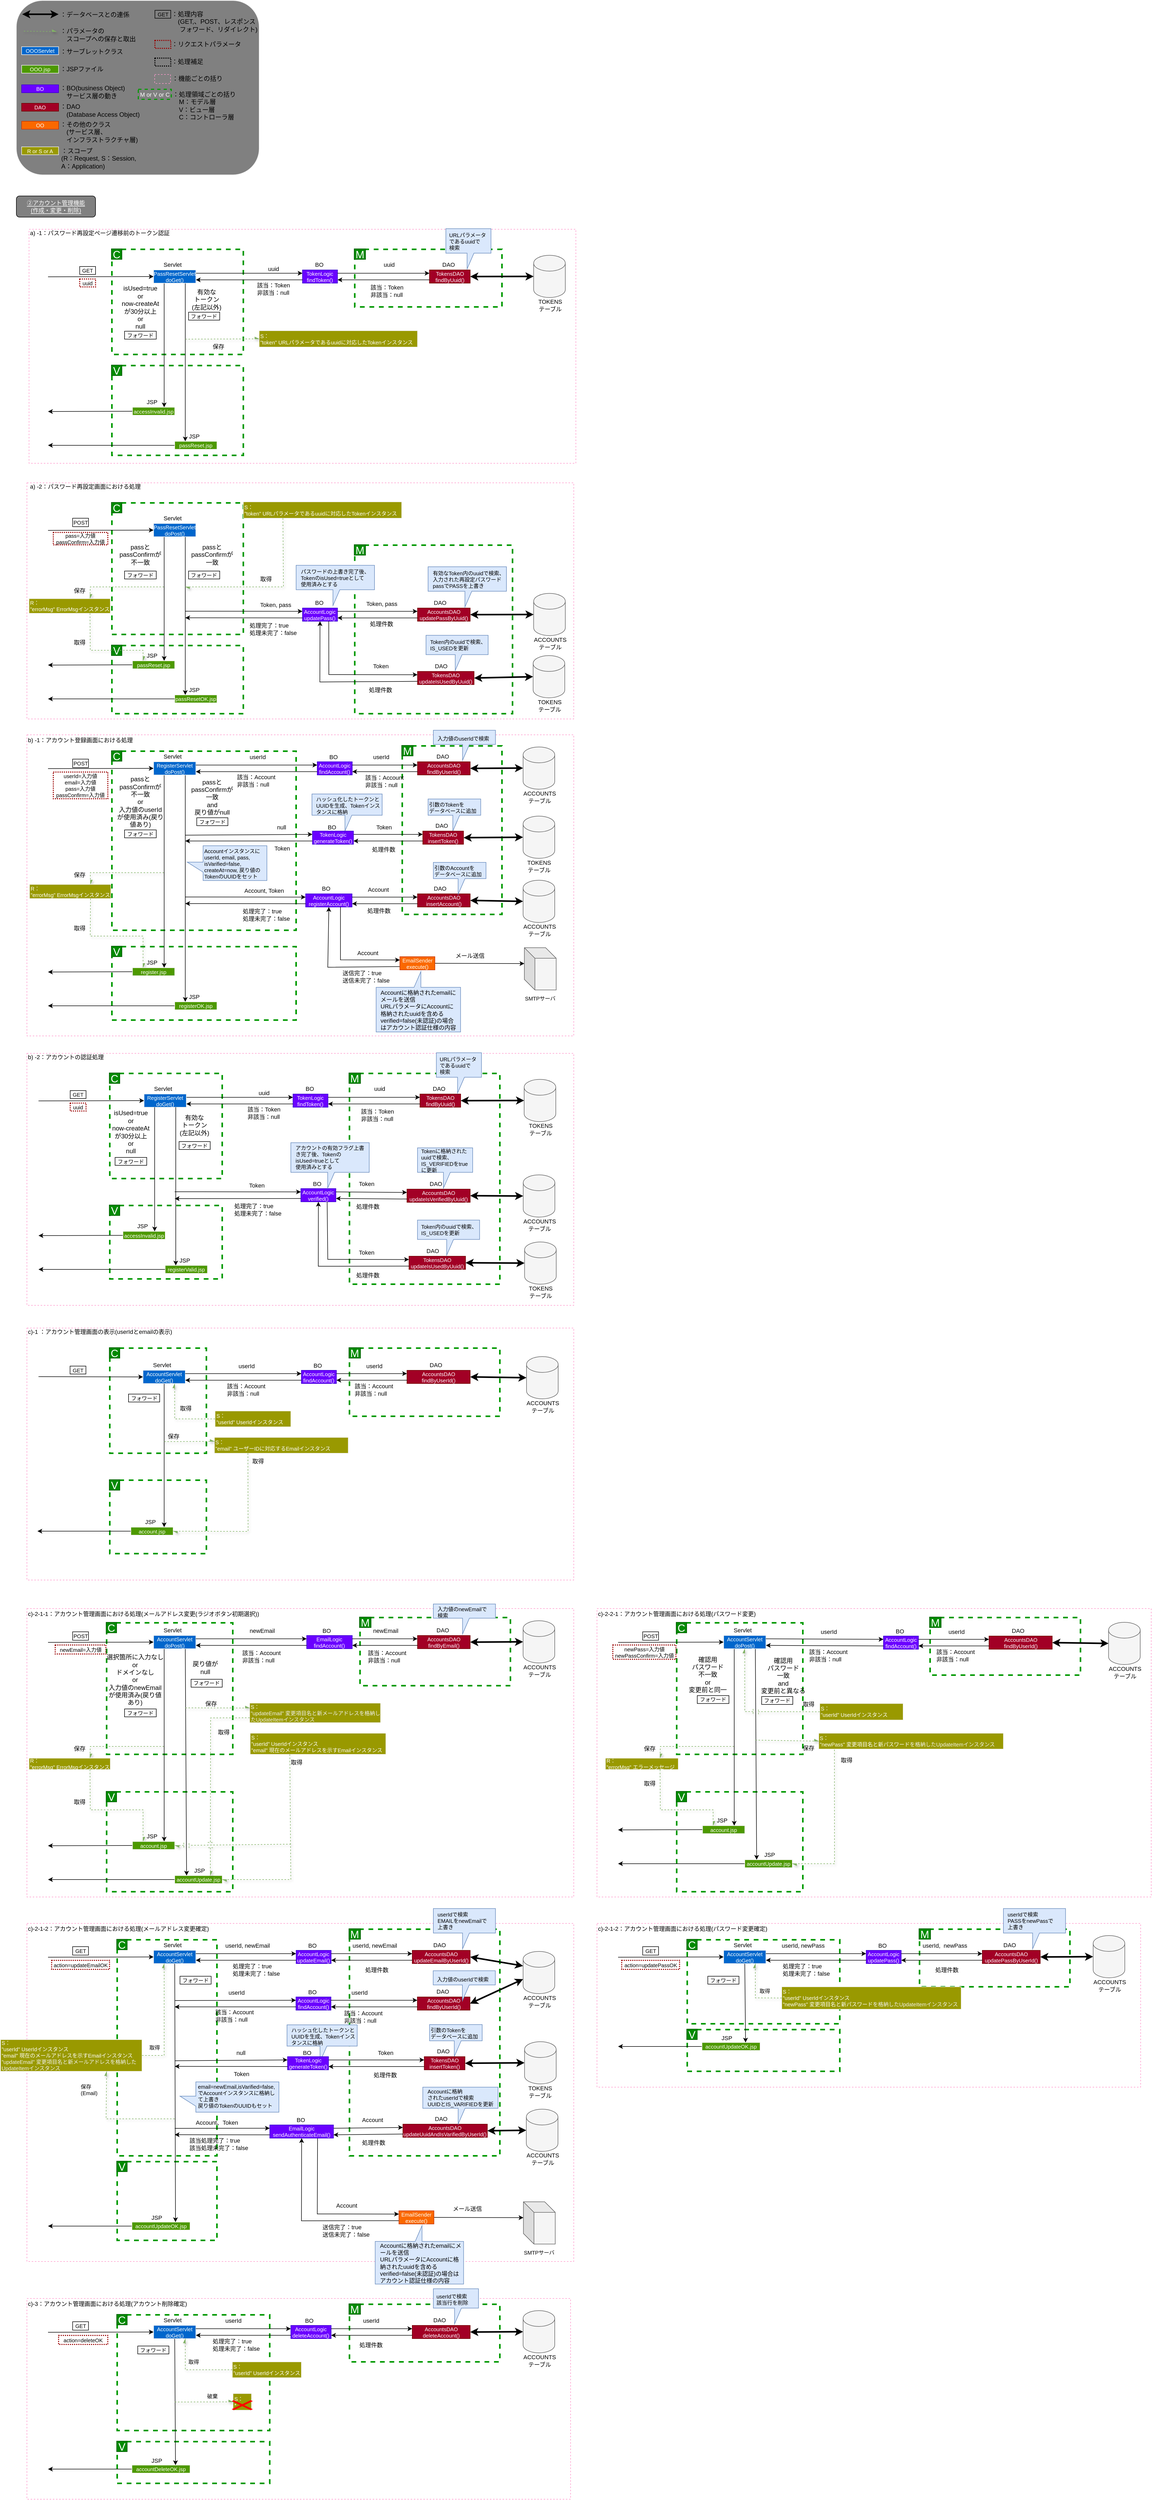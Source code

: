 <mxfile>
    <diagram name="基本アーキテクチャ図(2)" id="kNQ7hPWD0Lw1mM555jFB">
        <mxGraphModel dx="1786" dy="1179" grid="1" gridSize="10" guides="1" tooltips="1" connect="1" arrows="1" fold="1" page="0" pageScale="1" pageWidth="827" pageHeight="1169" math="0" shadow="0">
            <root>
                <mxCell id="fxQP5-2Rpk5uUzQ9qzvW-0"/>
                <mxCell id="0" value="枠組み" style="" parent="fxQP5-2Rpk5uUzQ9qzvW-0"/>
                <mxCell id="1" value="" style="rounded=0;whiteSpace=wrap;html=1;labelBackgroundColor=none;fontSize=11;fillColor=none;dashed=1;container=0;strokeColor=#FF99CC;" parent="0" vertex="1">
                    <mxGeometry x="-236" y="83" width="1036" height="443" as="geometry"/>
                </mxCell>
                <mxCell id="2" value="" style="group" parent="0" vertex="1" connectable="0">
                    <mxGeometry x="380" y="120" width="280" height="110" as="geometry"/>
                </mxCell>
                <mxCell id="3" value="&lt;div style=&quot;&quot;&gt;&lt;br&gt;&lt;/div&gt;" style="rounded=0;whiteSpace=wrap;html=1;labelBackgroundColor=none;strokeColor=#009900;fontSize=11;fontColor=#FFFFFF;fillColor=none;dashed=1;strokeWidth=3;align=right;labelPosition=left;verticalLabelPosition=top;verticalAlign=bottom;" parent="2" vertex="1">
                    <mxGeometry x="1.08" y="1" width="278.92" height="109" as="geometry"/>
                </mxCell>
                <mxCell id="4" value="M" style="text;strokeColor=#005700;align=center;fillColor=#008a00;html=1;verticalAlign=middle;whiteSpace=wrap;rounded=0;labelBackgroundColor=none;fontSize=20;fontColor=#ffffff;" parent="2" vertex="1">
                    <mxGeometry width="21.577" height="20" as="geometry"/>
                </mxCell>
                <mxCell id="5" value="&lt;div style=&quot;&quot;&gt;&lt;br&gt;&lt;/div&gt;" style="rounded=0;whiteSpace=wrap;html=1;labelBackgroundColor=none;strokeColor=#009900;fontSize=11;fontColor=#FFFFFF;fillColor=none;dashed=1;strokeWidth=3;align=right;labelPosition=left;verticalLabelPosition=top;verticalAlign=bottom;" parent="0" vertex="1">
                    <mxGeometry x="-79" y="121" width="249" height="199" as="geometry"/>
                </mxCell>
                <mxCell id="6" value="C" style="text;strokeColor=#005700;align=center;fillColor=#008a00;html=1;verticalAlign=middle;whiteSpace=wrap;rounded=0;labelBackgroundColor=none;fontSize=20;fontColor=#ffffff;" parent="0" vertex="1">
                    <mxGeometry x="-80" y="120" width="20" height="20" as="geometry"/>
                </mxCell>
                <mxCell id="7" value="&lt;div style=&quot;&quot;&gt;&lt;br&gt;&lt;/div&gt;" style="rounded=0;whiteSpace=wrap;html=1;labelBackgroundColor=none;strokeColor=#009900;fontSize=11;fontColor=#FFFFFF;fillColor=none;dashed=1;strokeWidth=3;align=right;labelPosition=left;verticalLabelPosition=top;verticalAlign=bottom;" parent="0" vertex="1">
                    <mxGeometry x="-79" y="341" width="249" height="170" as="geometry"/>
                </mxCell>
                <mxCell id="8" value="V" style="text;strokeColor=#005700;align=center;fillColor=#008a00;html=1;verticalAlign=middle;whiteSpace=wrap;rounded=0;labelBackgroundColor=none;fontSize=20;fontColor=#ffffff;" parent="0" vertex="1">
                    <mxGeometry x="-80" y="340" width="20" height="20" as="geometry"/>
                </mxCell>
                <mxCell id="12" value="" style="rounded=0;whiteSpace=wrap;html=1;labelBackgroundColor=none;fontSize=11;fillColor=none;dashed=1;container=0;strokeColor=#FF99CC;" parent="0" vertex="1">
                    <mxGeometry x="-240" y="563" width="1036" height="447" as="geometry"/>
                </mxCell>
                <mxCell id="13" value="" style="group" parent="0" vertex="1" connectable="0">
                    <mxGeometry x="380" y="680" width="300" height="320" as="geometry"/>
                </mxCell>
                <mxCell id="14" value="&lt;div style=&quot;&quot;&gt;&lt;br&gt;&lt;/div&gt;" style="rounded=0;whiteSpace=wrap;html=1;labelBackgroundColor=none;strokeColor=#009900;fontSize=11;fontColor=#FFFFFF;fillColor=none;dashed=1;strokeWidth=3;align=right;labelPosition=left;verticalLabelPosition=top;verticalAlign=bottom;" parent="13" vertex="1">
                    <mxGeometry x="1.08" y="1" width="298.92" height="319" as="geometry"/>
                </mxCell>
                <mxCell id="15" value="M" style="text;strokeColor=#005700;align=center;fillColor=#008a00;html=1;verticalAlign=middle;whiteSpace=wrap;rounded=0;labelBackgroundColor=none;fontSize=20;fontColor=#ffffff;" parent="13" vertex="1">
                    <mxGeometry width="21.577" height="20" as="geometry"/>
                </mxCell>
                <mxCell id="16" value="" style="group" parent="0" vertex="1" connectable="0">
                    <mxGeometry x="-80" y="870" width="250" height="171" as="geometry"/>
                </mxCell>
                <mxCell id="17" value="&lt;div style=&quot;&quot;&gt;&lt;br&gt;&lt;/div&gt;" style="rounded=0;whiteSpace=wrap;html=1;labelBackgroundColor=none;strokeColor=#009900;fontSize=11;fontColor=#FFFFFF;fillColor=none;dashed=1;strokeWidth=3;align=right;labelPosition=left;verticalLabelPosition=top;verticalAlign=bottom;" parent="16" vertex="1">
                    <mxGeometry x="1" y="1" width="249" height="129" as="geometry"/>
                </mxCell>
                <mxCell id="18" value="V" style="text;strokeColor=#005700;align=center;fillColor=#008a00;html=1;verticalAlign=middle;whiteSpace=wrap;rounded=0;labelBackgroundColor=none;fontSize=20;fontColor=#ffffff;" parent="16" vertex="1">
                    <mxGeometry width="20" height="20" as="geometry"/>
                </mxCell>
                <mxCell id="19" value="" style="group" parent="0" vertex="1" connectable="0">
                    <mxGeometry x="-80" y="600" width="250" height="250" as="geometry"/>
                </mxCell>
                <mxCell id="20" value="&lt;div style=&quot;&quot;&gt;&lt;br&gt;&lt;/div&gt;" style="rounded=0;whiteSpace=wrap;html=1;labelBackgroundColor=none;strokeColor=#009900;fontSize=11;fontColor=#FFFFFF;fillColor=none;dashed=1;strokeWidth=3;align=right;labelPosition=left;verticalLabelPosition=top;verticalAlign=bottom;" parent="19" vertex="1">
                    <mxGeometry x="1" y="1" width="249" height="249" as="geometry"/>
                </mxCell>
                <mxCell id="21" value="C" style="text;strokeColor=#005700;align=center;fillColor=#008a00;html=1;verticalAlign=middle;whiteSpace=wrap;rounded=0;labelBackgroundColor=none;fontSize=20;fontColor=#ffffff;" parent="19" vertex="1">
                    <mxGeometry width="20" height="20" as="geometry"/>
                </mxCell>
                <mxCell id="205" value="" style="rounded=0;whiteSpace=wrap;html=1;labelBackgroundColor=none;fontSize=11;fillColor=none;dashed=1;container=0;strokeColor=#FF99CC;" parent="0" vertex="1">
                    <mxGeometry x="-240" y="1643" width="1036" height="477" as="geometry"/>
                </mxCell>
                <mxCell id="206" value="" style="group" parent="0" vertex="1" connectable="0">
                    <mxGeometry x="370" y="1680" width="286" height="400" as="geometry"/>
                </mxCell>
                <mxCell id="207" value="&lt;div style=&quot;&quot;&gt;&lt;br&gt;&lt;/div&gt;" style="rounded=0;whiteSpace=wrap;html=1;labelBackgroundColor=none;strokeColor=#009900;fontSize=11;fontColor=#FFFFFF;fillColor=none;dashed=1;strokeWidth=3;align=right;labelPosition=left;verticalLabelPosition=top;verticalAlign=bottom;" parent="206" vertex="1">
                    <mxGeometry x="1.1" y="1" width="284.9" height="399" as="geometry"/>
                </mxCell>
                <mxCell id="208" value="M" style="text;strokeColor=#005700;align=center;fillColor=#008a00;html=1;verticalAlign=middle;whiteSpace=wrap;rounded=0;labelBackgroundColor=none;fontSize=20;fontColor=#ffffff;" parent="206" vertex="1">
                    <mxGeometry width="22.039" height="20" as="geometry"/>
                </mxCell>
                <mxCell id="209" value="&lt;div style=&quot;&quot;&gt;&lt;br&gt;&lt;/div&gt;" style="rounded=0;whiteSpace=wrap;html=1;labelBackgroundColor=none;strokeColor=#009900;fontSize=11;fontColor=#FFFFFF;fillColor=none;dashed=1;strokeWidth=3;align=right;labelPosition=left;verticalLabelPosition=top;verticalAlign=bottom;" parent="0" vertex="1">
                    <mxGeometry x="-83" y="1681" width="213" height="199" as="geometry"/>
                </mxCell>
                <mxCell id="210" value="C" style="text;strokeColor=#005700;align=center;fillColor=#008a00;html=1;verticalAlign=middle;whiteSpace=wrap;rounded=0;labelBackgroundColor=none;fontSize=20;fontColor=#ffffff;" parent="0" vertex="1">
                    <mxGeometry x="-84" y="1680" width="20" height="20" as="geometry"/>
                </mxCell>
                <mxCell id="211" value="&lt;div style=&quot;&quot;&gt;&lt;br&gt;&lt;/div&gt;" style="rounded=0;whiteSpace=wrap;html=1;labelBackgroundColor=none;strokeColor=#009900;fontSize=11;fontColor=#FFFFFF;fillColor=none;dashed=1;strokeWidth=3;align=right;labelPosition=left;verticalLabelPosition=top;verticalAlign=bottom;" parent="0" vertex="1">
                    <mxGeometry x="-83" y="1931" width="213" height="139" as="geometry"/>
                </mxCell>
                <mxCell id="212" value="V" style="text;strokeColor=#005700;align=center;fillColor=#008a00;html=1;verticalAlign=middle;whiteSpace=wrap;rounded=0;labelBackgroundColor=none;fontSize=20;fontColor=#ffffff;" parent="0" vertex="1">
                    <mxGeometry x="-84" y="1930" width="20" height="20" as="geometry"/>
                </mxCell>
                <mxCell id="691" value="" style="rounded=0;whiteSpace=wrap;html=1;labelBackgroundColor=none;fontSize=11;fillColor=none;dashed=1;container=0;strokeColor=#FF99CC;" parent="0" vertex="1">
                    <mxGeometry x="-240" y="1040" width="1036" height="570" as="geometry"/>
                </mxCell>
                <mxCell id="692" value="" style="group" parent="0" vertex="1" connectable="0">
                    <mxGeometry x="470" y="1060" width="280" height="320" as="geometry"/>
                </mxCell>
                <mxCell id="693" value="&lt;div style=&quot;&quot;&gt;&lt;br&gt;&lt;/div&gt;" style="rounded=0;whiteSpace=wrap;html=1;labelBackgroundColor=none;strokeColor=#009900;fontSize=11;fontColor=#FFFFFF;fillColor=none;dashed=1;strokeWidth=3;align=right;labelPosition=left;verticalLabelPosition=top;verticalAlign=bottom;" parent="692" vertex="1">
                    <mxGeometry x="1.08" y="1" width="188.92" height="319" as="geometry"/>
                </mxCell>
                <mxCell id="694" value="M" style="text;strokeColor=#005700;align=center;fillColor=#008a00;html=1;verticalAlign=middle;whiteSpace=wrap;rounded=0;labelBackgroundColor=none;fontSize=20;fontColor=#ffffff;" parent="692" vertex="1">
                    <mxGeometry width="21.577" height="20" as="geometry"/>
                </mxCell>
                <mxCell id="700" value="" style="group" parent="0" vertex="1" connectable="0">
                    <mxGeometry x="-80" y="1070" width="350" height="340" as="geometry"/>
                </mxCell>
                <mxCell id="695" value="&lt;div style=&quot;&quot;&gt;&lt;br&gt;&lt;/div&gt;" style="rounded=0;whiteSpace=wrap;html=1;labelBackgroundColor=none;strokeColor=#009900;fontSize=11;fontColor=#FFFFFF;fillColor=none;dashed=1;strokeWidth=3;align=right;labelPosition=left;verticalLabelPosition=top;verticalAlign=bottom;" parent="700" vertex="1">
                    <mxGeometry x="1" y="1" width="349" height="339" as="geometry"/>
                </mxCell>
                <mxCell id="696" value="C" style="text;strokeColor=#005700;align=center;fillColor=#008a00;html=1;verticalAlign=middle;whiteSpace=wrap;rounded=0;labelBackgroundColor=none;fontSize=20;fontColor=#ffffff;" parent="700" vertex="1">
                    <mxGeometry width="20" height="20" as="geometry"/>
                </mxCell>
                <mxCell id="701" value="" style="group" parent="0" vertex="1" connectable="0">
                    <mxGeometry x="-80" y="1440" width="350" height="171" as="geometry"/>
                </mxCell>
                <mxCell id="697" value="&lt;div style=&quot;&quot;&gt;&lt;br&gt;&lt;/div&gt;" style="rounded=0;whiteSpace=wrap;html=1;labelBackgroundColor=none;strokeColor=#009900;fontSize=11;fontColor=#FFFFFF;fillColor=none;dashed=1;strokeWidth=3;align=right;labelPosition=left;verticalLabelPosition=top;verticalAlign=bottom;" parent="701" vertex="1">
                    <mxGeometry x="1" y="1" width="349" height="139" as="geometry"/>
                </mxCell>
                <mxCell id="698" value="V" style="text;strokeColor=#005700;align=center;fillColor=#008a00;html=1;verticalAlign=middle;whiteSpace=wrap;rounded=0;labelBackgroundColor=none;fontSize=20;fontColor=#ffffff;" parent="701" vertex="1">
                    <mxGeometry width="20" height="20" as="geometry"/>
                </mxCell>
                <mxCell id="1076" value="" style="rounded=0;whiteSpace=wrap;html=1;labelBackgroundColor=none;fontSize=11;fillColor=none;dashed=1;container=0;strokeColor=#FF99CC;" parent="0" vertex="1">
                    <mxGeometry x="-240" y="2163" width="1036" height="477" as="geometry"/>
                </mxCell>
                <mxCell id="1077" value="" style="group" parent="0" vertex="1" connectable="0">
                    <mxGeometry x="370" y="2200" width="286" height="400" as="geometry"/>
                </mxCell>
                <mxCell id="1078" value="&lt;div style=&quot;&quot;&gt;&lt;br&gt;&lt;/div&gt;" style="rounded=0;whiteSpace=wrap;html=1;labelBackgroundColor=none;strokeColor=#009900;fontSize=11;fontColor=#FFFFFF;fillColor=none;dashed=1;strokeWidth=3;align=right;labelPosition=left;verticalLabelPosition=top;verticalAlign=bottom;" parent="1077" vertex="1">
                    <mxGeometry x="1.1" y="1" width="284.9" height="129" as="geometry"/>
                </mxCell>
                <mxCell id="1079" value="M" style="text;strokeColor=#005700;align=center;fillColor=#008a00;html=1;verticalAlign=middle;whiteSpace=wrap;rounded=0;labelBackgroundColor=none;fontSize=20;fontColor=#ffffff;" parent="1077" vertex="1">
                    <mxGeometry width="22.039" height="20" as="geometry"/>
                </mxCell>
                <mxCell id="1247" value="" style="rounded=0;whiteSpace=wrap;html=1;labelBackgroundColor=none;fontSize=11;fillColor=none;dashed=1;container=0;strokeColor=#FF99CC;" parent="0" vertex="1">
                    <mxGeometry x="-240" y="2694" width="1036" height="546" as="geometry"/>
                </mxCell>
                <mxCell id="1317" value="" style="rounded=0;whiteSpace=wrap;html=1;labelBackgroundColor=none;fontSize=11;fillColor=none;dashed=1;container=0;strokeColor=#FF99CC;" parent="0" vertex="1">
                    <mxGeometry x="-240" y="3290" width="1036" height="640" as="geometry"/>
                </mxCell>
                <mxCell id="1386" value="" style="group" parent="0" vertex="1" connectable="0">
                    <mxGeometry x="-84" y="2200" width="184" height="200" as="geometry"/>
                </mxCell>
                <mxCell id="1080" value="&lt;div style=&quot;&quot;&gt;&lt;br&gt;&lt;/div&gt;" style="rounded=0;whiteSpace=wrap;html=1;labelBackgroundColor=none;strokeColor=#009900;fontSize=11;fontColor=#FFFFFF;fillColor=none;dashed=1;strokeWidth=3;align=right;labelPosition=left;verticalLabelPosition=top;verticalAlign=bottom;" parent="1386" vertex="1">
                    <mxGeometry x="1" y="1" width="183" height="199" as="geometry"/>
                </mxCell>
                <mxCell id="1081" value="C" style="text;strokeColor=#005700;align=center;fillColor=#008a00;html=1;verticalAlign=middle;whiteSpace=wrap;rounded=0;labelBackgroundColor=none;fontSize=20;fontColor=#ffffff;" parent="1386" vertex="1">
                    <mxGeometry width="20" height="20" as="geometry"/>
                </mxCell>
                <mxCell id="1387" value="" style="group" parent="0" vertex="1" connectable="0">
                    <mxGeometry x="-84" y="2450" width="184" height="140" as="geometry"/>
                </mxCell>
                <mxCell id="1082" value="&lt;div style=&quot;&quot;&gt;&lt;br&gt;&lt;/div&gt;" style="rounded=0;whiteSpace=wrap;html=1;labelBackgroundColor=none;strokeColor=#009900;fontSize=11;fontColor=#FFFFFF;fillColor=none;dashed=1;strokeWidth=3;align=right;labelPosition=left;verticalLabelPosition=top;verticalAlign=bottom;" parent="1387" vertex="1">
                    <mxGeometry x="1" y="1" width="183" height="139" as="geometry"/>
                </mxCell>
                <mxCell id="1083" value="V" style="text;strokeColor=#005700;align=center;fillColor=#008a00;html=1;verticalAlign=middle;whiteSpace=wrap;rounded=0;labelBackgroundColor=none;fontSize=20;fontColor=#ffffff;" parent="1387" vertex="1">
                    <mxGeometry width="20" height="20" as="geometry"/>
                </mxCell>
                <mxCell id="1391" value="" style="group" parent="0" vertex="1" connectable="0">
                    <mxGeometry x="390" y="2710" width="286" height="400" as="geometry"/>
                </mxCell>
                <mxCell id="1392" value="&lt;div style=&quot;&quot;&gt;&lt;br&gt;&lt;/div&gt;" style="rounded=0;whiteSpace=wrap;html=1;labelBackgroundColor=none;strokeColor=#009900;fontSize=11;fontColor=#FFFFFF;fillColor=none;dashed=1;strokeWidth=3;align=right;labelPosition=left;verticalLabelPosition=top;verticalAlign=bottom;" parent="1391" vertex="1">
                    <mxGeometry x="1.1" y="1" width="284.9" height="129" as="geometry"/>
                </mxCell>
                <mxCell id="1393" value="M" style="text;strokeColor=#005700;align=center;fillColor=#008a00;html=1;verticalAlign=middle;whiteSpace=wrap;rounded=0;labelBackgroundColor=none;fontSize=20;fontColor=#ffffff;" parent="1391" vertex="1">
                    <mxGeometry width="22.039" height="20" as="geometry"/>
                </mxCell>
                <mxCell id="1394" value="" style="group" parent="0" vertex="1" connectable="0">
                    <mxGeometry x="-90" y="2720" width="240" height="250" as="geometry"/>
                </mxCell>
                <mxCell id="1395" value="&lt;div style=&quot;&quot;&gt;&lt;br&gt;&lt;/div&gt;" style="rounded=0;whiteSpace=wrap;html=1;labelBackgroundColor=none;strokeColor=#009900;fontSize=11;fontColor=#FFFFFF;fillColor=none;dashed=1;strokeWidth=3;align=right;labelPosition=left;verticalLabelPosition=top;verticalAlign=bottom;" parent="1394" vertex="1">
                    <mxGeometry x="1" y="1" width="239" height="249" as="geometry"/>
                </mxCell>
                <mxCell id="1396" value="C" style="text;strokeColor=#005700;align=center;fillColor=#008a00;html=1;verticalAlign=middle;whiteSpace=wrap;rounded=0;labelBackgroundColor=none;fontSize=20;fontColor=#ffffff;" parent="1394" vertex="1">
                    <mxGeometry width="20" height="20" as="geometry"/>
                </mxCell>
                <mxCell id="1397" value="" style="group" parent="0" vertex="1" connectable="0">
                    <mxGeometry x="-90" y="3040" width="240" height="190" as="geometry"/>
                </mxCell>
                <mxCell id="1398" value="&lt;div style=&quot;&quot;&gt;&lt;br&gt;&lt;/div&gt;" style="rounded=0;whiteSpace=wrap;html=1;labelBackgroundColor=none;strokeColor=#009900;fontSize=11;fontColor=#FFFFFF;fillColor=none;dashed=1;strokeWidth=3;align=right;labelPosition=left;verticalLabelPosition=top;verticalAlign=bottom;" parent="1397" vertex="1">
                    <mxGeometry x="1" y="1" width="239" height="189" as="geometry"/>
                </mxCell>
                <mxCell id="1399" value="V" style="text;strokeColor=#005700;align=center;fillColor=#008a00;html=1;verticalAlign=middle;whiteSpace=wrap;rounded=0;labelBackgroundColor=none;fontSize=20;fontColor=#ffffff;" parent="1397" vertex="1">
                    <mxGeometry width="20" height="20" as="geometry"/>
                </mxCell>
                <mxCell id="1400" value="" style="group" parent="0" vertex="1" connectable="0">
                    <mxGeometry x="-70" y="3740" width="260" height="210" as="geometry"/>
                </mxCell>
                <mxCell id="1401" value="&lt;div style=&quot;&quot;&gt;&lt;br&gt;&lt;/div&gt;" style="rounded=0;whiteSpace=wrap;html=1;labelBackgroundColor=none;strokeColor=#009900;fontSize=11;fontColor=#FFFFFF;fillColor=none;dashed=1;strokeWidth=3;align=right;labelPosition=left;verticalLabelPosition=top;verticalAlign=bottom;" parent="1400" vertex="1">
                    <mxGeometry x="1" y="1" width="189" height="149" as="geometry"/>
                </mxCell>
                <mxCell id="1402" value="V" style="text;strokeColor=#005700;align=center;fillColor=#008a00;html=1;verticalAlign=middle;whiteSpace=wrap;rounded=0;labelBackgroundColor=none;fontSize=20;fontColor=#ffffff;" parent="1400" vertex="1">
                    <mxGeometry width="20" height="20" as="geometry"/>
                </mxCell>
                <mxCell id="1406" value="" style="group" parent="0" vertex="1" connectable="0">
                    <mxGeometry x="-70" y="3320" width="240" height="410" as="geometry"/>
                </mxCell>
                <mxCell id="1407" value="&lt;div style=&quot;&quot;&gt;&lt;br&gt;&lt;/div&gt;" style="rounded=0;whiteSpace=wrap;html=1;labelBackgroundColor=none;strokeColor=#009900;fontSize=11;fontColor=#FFFFFF;fillColor=none;dashed=1;strokeWidth=3;align=right;labelPosition=left;verticalLabelPosition=top;verticalAlign=bottom;" parent="1406" vertex="1">
                    <mxGeometry x="1" y="1" width="189" height="409" as="geometry"/>
                </mxCell>
                <mxCell id="1408" value="C" style="text;strokeColor=#005700;align=center;fillColor=#008a00;html=1;verticalAlign=middle;whiteSpace=wrap;rounded=0;labelBackgroundColor=none;fontSize=20;fontColor=#ffffff;" parent="1406" vertex="1">
                    <mxGeometry width="20" height="20" as="geometry"/>
                </mxCell>
                <mxCell id="1409" value="" style="group" parent="0" vertex="1" connectable="0">
                    <mxGeometry x="370" y="3300" width="286" height="430" as="geometry"/>
                </mxCell>
                <mxCell id="1410" value="&lt;div style=&quot;&quot;&gt;&lt;br&gt;&lt;/div&gt;" style="rounded=0;whiteSpace=wrap;html=1;labelBackgroundColor=none;strokeColor=#009900;fontSize=11;fontColor=#FFFFFF;fillColor=none;dashed=1;strokeWidth=3;align=right;labelPosition=left;verticalLabelPosition=top;verticalAlign=bottom;" parent="1409" vertex="1">
                    <mxGeometry x="1.1" y="1" width="284.9" height="429" as="geometry"/>
                </mxCell>
                <mxCell id="1411" value="M" style="text;strokeColor=#005700;align=center;fillColor=#008a00;html=1;verticalAlign=middle;whiteSpace=wrap;rounded=0;labelBackgroundColor=none;fontSize=20;fontColor=#ffffff;" parent="1409" vertex="1">
                    <mxGeometry width="22.039" height="20" as="geometry"/>
                </mxCell>
                <mxCell id="1518" value="" style="rounded=0;whiteSpace=wrap;html=1;labelBackgroundColor=none;fontSize=11;fillColor=none;dashed=1;container=0;strokeColor=#FF99CC;" parent="0" vertex="1">
                    <mxGeometry x="840" y="2694" width="1050" height="546" as="geometry"/>
                </mxCell>
                <mxCell id="1522" value="" style="group" parent="0" vertex="1" connectable="0">
                    <mxGeometry x="990" y="2720" width="240" height="250" as="geometry"/>
                </mxCell>
                <mxCell id="1523" value="&lt;div style=&quot;&quot;&gt;&lt;br&gt;&lt;/div&gt;" style="rounded=0;whiteSpace=wrap;html=1;labelBackgroundColor=none;strokeColor=#009900;fontSize=11;fontColor=#FFFFFF;fillColor=none;dashed=1;strokeWidth=3;align=right;labelPosition=left;verticalLabelPosition=top;verticalAlign=bottom;" parent="1522" vertex="1">
                    <mxGeometry x="1" y="1" width="239" height="249" as="geometry"/>
                </mxCell>
                <mxCell id="1524" value="C" style="text;strokeColor=#005700;align=center;fillColor=#008a00;html=1;verticalAlign=middle;whiteSpace=wrap;rounded=0;labelBackgroundColor=none;fontSize=20;fontColor=#ffffff;" parent="1522" vertex="1">
                    <mxGeometry width="20" height="20" as="geometry"/>
                </mxCell>
                <mxCell id="1525" value="" style="group" parent="0" vertex="1" connectable="0">
                    <mxGeometry x="990" y="3040" width="240" height="190" as="geometry"/>
                </mxCell>
                <mxCell id="1526" value="&lt;div style=&quot;&quot;&gt;&lt;br&gt;&lt;/div&gt;" style="rounded=0;whiteSpace=wrap;html=1;labelBackgroundColor=none;strokeColor=#009900;fontSize=11;fontColor=#FFFFFF;fillColor=none;dashed=1;strokeWidth=3;align=right;labelPosition=left;verticalLabelPosition=top;verticalAlign=bottom;" parent="1525" vertex="1">
                    <mxGeometry x="1" y="1" width="239" height="189" as="geometry"/>
                </mxCell>
                <mxCell id="1527" value="V" style="text;strokeColor=#005700;align=center;fillColor=#008a00;html=1;verticalAlign=middle;whiteSpace=wrap;rounded=0;labelBackgroundColor=none;fontSize=20;fontColor=#ffffff;" parent="1525" vertex="1">
                    <mxGeometry width="20" height="20" as="geometry"/>
                </mxCell>
                <mxCell id="1745" value="" style="rounded=0;whiteSpace=wrap;html=1;labelBackgroundColor=none;fontSize=11;fillColor=none;dashed=1;container=0;strokeColor=#FF99CC;" parent="0" vertex="1">
                    <mxGeometry x="840" y="3290" width="1030" height="310" as="geometry"/>
                </mxCell>
                <mxCell id="1746" value="" style="group" parent="0" vertex="1" connectable="0">
                    <mxGeometry x="1010" y="3490" width="290" height="210" as="geometry"/>
                </mxCell>
                <mxCell id="1747" value="&lt;div style=&quot;&quot;&gt;&lt;br&gt;&lt;/div&gt;" style="rounded=0;whiteSpace=wrap;html=1;labelBackgroundColor=none;strokeColor=#009900;fontSize=11;fontColor=#FFFFFF;fillColor=none;dashed=1;strokeWidth=3;align=right;labelPosition=left;verticalLabelPosition=top;verticalAlign=bottom;" parent="1746" vertex="1">
                    <mxGeometry x="1" y="1" width="289" height="79" as="geometry"/>
                </mxCell>
                <mxCell id="1748" value="V" style="text;strokeColor=#005700;align=center;fillColor=#008a00;html=1;verticalAlign=middle;whiteSpace=wrap;rounded=0;labelBackgroundColor=none;fontSize=20;fontColor=#ffffff;" parent="1746" vertex="1">
                    <mxGeometry width="20" height="20" as="geometry"/>
                </mxCell>
                <mxCell id="1749" value="" style="group" parent="0" vertex="1" connectable="0">
                    <mxGeometry x="1010" y="3320" width="290" height="270" as="geometry"/>
                </mxCell>
                <mxCell id="1750" value="&lt;div style=&quot;&quot;&gt;&lt;br&gt;&lt;/div&gt;" style="rounded=0;whiteSpace=wrap;html=1;labelBackgroundColor=none;strokeColor=#009900;fontSize=11;fontColor=#FFFFFF;fillColor=none;dashed=1;strokeWidth=3;align=right;labelPosition=left;verticalLabelPosition=top;verticalAlign=bottom;" parent="1749" vertex="1">
                    <mxGeometry x="1" y="1" width="289" height="159" as="geometry"/>
                </mxCell>
                <mxCell id="1751" value="C" style="text;strokeColor=#005700;align=center;fillColor=#008a00;html=1;verticalAlign=middle;whiteSpace=wrap;rounded=0;labelBackgroundColor=none;fontSize=20;fontColor=#ffffff;" parent="1749" vertex="1">
                    <mxGeometry width="20" height="20" as="geometry"/>
                </mxCell>
                <mxCell id="1752" value="" style="group" parent="0" vertex="1" connectable="0">
                    <mxGeometry x="1450" y="3300" width="286" height="400" as="geometry"/>
                </mxCell>
                <mxCell id="1753" value="&lt;div style=&quot;&quot;&gt;&lt;br&gt;&lt;/div&gt;" style="rounded=0;whiteSpace=wrap;html=1;labelBackgroundColor=none;strokeColor=#009900;fontSize=11;fontColor=#FFFFFF;fillColor=none;dashed=1;strokeWidth=3;align=right;labelPosition=left;verticalLabelPosition=top;verticalAlign=bottom;" parent="1752" vertex="1">
                    <mxGeometry x="1.1" y="1" width="284.9" height="109" as="geometry"/>
                </mxCell>
                <mxCell id="1754" value="M" style="text;strokeColor=#005700;align=center;fillColor=#008a00;html=1;verticalAlign=middle;whiteSpace=wrap;rounded=0;labelBackgroundColor=none;fontSize=20;fontColor=#ffffff;" parent="1752" vertex="1">
                    <mxGeometry width="22.039" height="20" as="geometry"/>
                </mxCell>
                <mxCell id="1830" value="" style="rounded=0;whiteSpace=wrap;html=1;labelBackgroundColor=none;fontSize=11;fillColor=none;dashed=1;container=0;strokeColor=#FF99CC;" parent="0" vertex="1">
                    <mxGeometry x="-240" y="4000" width="1030" height="380" as="geometry"/>
                </mxCell>
                <mxCell id="1831" value="&lt;div style=&quot;&quot;&gt;&lt;br&gt;&lt;/div&gt;" style="rounded=0;whiteSpace=wrap;html=1;labelBackgroundColor=none;strokeColor=#009900;fontSize=11;fontColor=#FFFFFF;fillColor=none;dashed=1;strokeWidth=3;align=right;labelPosition=left;verticalLabelPosition=top;verticalAlign=bottom;" parent="0" vertex="1">
                    <mxGeometry x="-69" y="4271" width="289" height="79" as="geometry"/>
                </mxCell>
                <mxCell id="1832" value="" style="group" parent="0" vertex="1" connectable="0">
                    <mxGeometry x="-70" y="4030" width="290" height="270" as="geometry"/>
                </mxCell>
                <mxCell id="1833" value="&lt;div style=&quot;&quot;&gt;&lt;br&gt;&lt;/div&gt;" style="rounded=0;whiteSpace=wrap;html=1;labelBackgroundColor=none;strokeColor=#009900;fontSize=11;fontColor=#FFFFFF;fillColor=none;dashed=1;strokeWidth=3;align=right;labelPosition=left;verticalLabelPosition=top;verticalAlign=bottom;" parent="1832" vertex="1">
                    <mxGeometry x="1" y="1" width="289" height="219" as="geometry"/>
                </mxCell>
                <mxCell id="1834" value="C" style="text;strokeColor=#005700;align=center;fillColor=#008a00;html=1;verticalAlign=middle;whiteSpace=wrap;rounded=0;labelBackgroundColor=none;fontSize=20;fontColor=#ffffff;" parent="1832" vertex="1">
                    <mxGeometry width="20" height="20" as="geometry"/>
                </mxCell>
                <mxCell id="1835" value="&lt;div style=&quot;&quot;&gt;&lt;br&gt;&lt;/div&gt;" style="rounded=0;whiteSpace=wrap;html=1;labelBackgroundColor=none;strokeColor=#009900;fontSize=11;fontColor=#FFFFFF;fillColor=none;dashed=1;strokeWidth=3;align=right;labelPosition=left;verticalLabelPosition=top;verticalAlign=bottom;" parent="0" vertex="1">
                    <mxGeometry x="371.1" y="4011" width="284.9" height="109" as="geometry"/>
                </mxCell>
                <mxCell id="1836" value="V" style="text;strokeColor=#005700;align=center;fillColor=#008a00;html=1;verticalAlign=middle;whiteSpace=wrap;rounded=0;labelBackgroundColor=none;fontSize=20;fontColor=#ffffff;" parent="0" vertex="1">
                    <mxGeometry x="-70" y="4270" width="20" height="20" as="geometry"/>
                </mxCell>
                <mxCell id="1841" value="M" style="text;strokeColor=#005700;align=center;fillColor=#008a00;html=1;verticalAlign=middle;whiteSpace=wrap;rounded=0;labelBackgroundColor=none;fontSize=20;fontColor=#ffffff;" parent="0" vertex="1">
                    <mxGeometry x="370" y="4010" width="22.039" height="20" as="geometry"/>
                </mxCell>
                <mxCell id="1909" value="" style="group" parent="0" vertex="1" connectable="0">
                    <mxGeometry x="1470" y="2710" width="286" height="400" as="geometry"/>
                </mxCell>
                <mxCell id="1910" value="&lt;div style=&quot;&quot;&gt;&lt;br&gt;&lt;/div&gt;" style="rounded=0;whiteSpace=wrap;html=1;labelBackgroundColor=none;strokeColor=#009900;fontSize=11;fontColor=#FFFFFF;fillColor=none;dashed=1;strokeWidth=3;align=right;labelPosition=left;verticalLabelPosition=top;verticalAlign=bottom;" parent="1909" vertex="1">
                    <mxGeometry x="1.1" y="1" width="284.9" height="109" as="geometry"/>
                </mxCell>
                <mxCell id="1911" value="M" style="text;strokeColor=#005700;align=center;fillColor=#008a00;html=1;verticalAlign=middle;whiteSpace=wrap;rounded=0;labelBackgroundColor=none;fontSize=20;fontColor=#ffffff;" parent="1909" vertex="1">
                    <mxGeometry width="22.039" height="20" as="geometry"/>
                </mxCell>
                <mxCell id="fxQP5-2Rpk5uUzQ9qzvW-1" style="" parent="fxQP5-2Rpk5uUzQ9qzvW-0"/>
                <mxCell id="n8tdfDY55hou1CKn_ImN-23" value="&lt;span class=&quot;notion-enable-hover&quot; data-token-index=&quot;0&quot; style=&quot;color:inherit;border-bottom:0.05em solid;word-wrap:break-word&quot;&gt;②アカウント管理機能&lt;br&gt;(作成・変更・削除)&lt;/span&gt;" style="rounded=1;whiteSpace=wrap;html=1;labelBackgroundColor=none;strokeColor=default;fontSize=11;fontColor=#FFFFFF;fillColor=#808080;" parent="fxQP5-2Rpk5uUzQ9qzvW-1" vertex="1">
                    <mxGeometry x="-260" y="20" width="150" height="40" as="geometry"/>
                </mxCell>
                <mxCell id="fxQP5-2Rpk5uUzQ9qzvW-98" value="" style="group" parent="fxQP5-2Rpk5uUzQ9qzvW-1" vertex="1" connectable="0">
                    <mxGeometry x="-260" y="-350" width="473.5" height="330" as="geometry"/>
                </mxCell>
                <mxCell id="fxQP5-2Rpk5uUzQ9qzvW-99" value="" style="rounded=1;whiteSpace=wrap;html=1;labelBackgroundColor=none;fillStyle=auto;strokeColor=#F0F0F0;fontFamily=Helvetica;fontSize=10;fontColor=#FFFFFF;fillColor=#808080;container=0;" parent="fxQP5-2Rpk5uUzQ9qzvW-98" vertex="1">
                    <mxGeometry width="460" height="330" as="geometry"/>
                </mxCell>
                <mxCell id="fxQP5-2Rpk5uUzQ9qzvW-100" value="" style="rounded=0;whiteSpace=wrap;html=1;labelBackgroundColor=none;strokeColor=#FF99CC;fontSize=11;fontColor=#FFFFFF;fillColor=none;dashed=1;container=0;" parent="fxQP5-2Rpk5uUzQ9qzvW-98" vertex="1">
                    <mxGeometry x="262" y="140" width="30" height="17" as="geometry"/>
                </mxCell>
                <mxCell id="fxQP5-2Rpk5uUzQ9qzvW-101" value="M or V or C" style="rounded=0;whiteSpace=wrap;html=1;labelBackgroundColor=none;strokeColor=#009900;fontSize=11;fontColor=#FFFFFF;fillColor=none;dashed=1;strokeWidth=2;container=0;" parent="fxQP5-2Rpk5uUzQ9qzvW-98" vertex="1">
                    <mxGeometry x="231" y="168" width="62.5" height="19" as="geometry"/>
                </mxCell>
                <mxCell id="fxQP5-2Rpk5uUzQ9qzvW-102" value="&lt;font color=&quot;#ffffff&quot;&gt;OOOServlet&lt;/font&gt;" style="rounded=0;whiteSpace=wrap;html=1;labelBackgroundColor=none;fillStyle=auto;strokeColor=#F0F0F0;fontFamily=Helvetica;fontSize=10;fontColor=#007FFF;fillColor=#0066CC;container=0;" parent="fxQP5-2Rpk5uUzQ9qzvW-98" vertex="1">
                    <mxGeometry x="10" y="87.5" width="70" height="15" as="geometry"/>
                </mxCell>
                <mxCell id="fxQP5-2Rpk5uUzQ9qzvW-103" value="：サーブレットクラス" style="text;strokeColor=none;align=left;fillColor=none;html=1;verticalAlign=middle;whiteSpace=wrap;rounded=0;labelBackgroundColor=none;container=0;" parent="fxQP5-2Rpk5uUzQ9qzvW-98" vertex="1">
                    <mxGeometry x="81" y="82" width="129" height="30" as="geometry"/>
                </mxCell>
                <mxCell id="fxQP5-2Rpk5uUzQ9qzvW-104" value="&lt;font color=&quot;#ffffff&quot;&gt;OOO.jsp&lt;/font&gt;" style="rounded=0;whiteSpace=wrap;html=1;labelBackgroundColor=none;fillStyle=auto;strokeColor=#F0F0F0;fontFamily=Helvetica;fontSize=10;fontColor=#007FFF;fillColor=#4D9900;container=0;" parent="fxQP5-2Rpk5uUzQ9qzvW-98" vertex="1">
                    <mxGeometry x="10" y="122.5" width="70" height="15" as="geometry"/>
                </mxCell>
                <mxCell id="fxQP5-2Rpk5uUzQ9qzvW-105" value="：JSPファイル" style="text;strokeColor=none;align=left;fillColor=none;html=1;verticalAlign=middle;whiteSpace=wrap;rounded=0;labelBackgroundColor=none;container=0;" parent="fxQP5-2Rpk5uUzQ9qzvW-98" vertex="1">
                    <mxGeometry x="81" y="115" width="129" height="30" as="geometry"/>
                </mxCell>
                <mxCell id="fxQP5-2Rpk5uUzQ9qzvW-106" value="&lt;font color=&quot;#ffffff&quot;&gt;R or S or A&lt;/font&gt;" style="rounded=0;whiteSpace=wrap;html=1;labelBackgroundColor=none;fillStyle=auto;strokeColor=#F0F0F0;fontFamily=Helvetica;fontSize=10;fontColor=#007FFF;fillColor=#999900;container=0;" parent="fxQP5-2Rpk5uUzQ9qzvW-98" vertex="1">
                    <mxGeometry x="10" y="277" width="70" height="15" as="geometry"/>
                </mxCell>
                <mxCell id="fxQP5-2Rpk5uUzQ9qzvW-107" value="：スコープ&lt;br&gt;(R：Request, S：Session, A：Application)" style="text;strokeColor=none;align=left;fillColor=none;html=1;verticalAlign=middle;whiteSpace=wrap;rounded=0;labelBackgroundColor=none;container=0;" parent="fxQP5-2Rpk5uUzQ9qzvW-98" vertex="1">
                    <mxGeometry x="82.5" y="277" width="149" height="43" as="geometry"/>
                </mxCell>
                <mxCell id="fxQP5-2Rpk5uUzQ9qzvW-108" value="GET" style="text;strokeColor=default;align=center;fillColor=none;html=1;verticalAlign=middle;whiteSpace=wrap;rounded=0;labelBackgroundColor=none;fontSize=10;container=0;" parent="fxQP5-2Rpk5uUzQ9qzvW-98" vertex="1">
                    <mxGeometry x="262.5" y="18.5" width="30" height="15" as="geometry"/>
                </mxCell>
                <mxCell id="fxQP5-2Rpk5uUzQ9qzvW-109" value="：処理内容&lt;br&gt;　(GET,、POST、レスポンス &lt;br&gt;　 フォワード、リダイレクト)" style="text;strokeColor=none;align=left;fillColor=none;html=1;verticalAlign=middle;whiteSpace=wrap;rounded=0;labelBackgroundColor=none;container=0;" parent="fxQP5-2Rpk5uUzQ9qzvW-98" vertex="1">
                    <mxGeometry x="291.5" y="12" width="180" height="55" as="geometry"/>
                </mxCell>
                <mxCell id="fxQP5-2Rpk5uUzQ9qzvW-110" value="" style="text;strokeColor=#990000;align=center;fillColor=none;html=1;verticalAlign=middle;whiteSpace=wrap;rounded=0;labelBackgroundColor=none;fontSize=10;dashed=1;strokeWidth=2;perimeterSpacing=0;dashPattern=1 1;glass=1;container=0;" parent="fxQP5-2Rpk5uUzQ9qzvW-98" vertex="1">
                    <mxGeometry x="262.5" y="75.5" width="30" height="15" as="geometry"/>
                </mxCell>
                <mxCell id="fxQP5-2Rpk5uUzQ9qzvW-111" value="：リクエストパラメータ" style="text;strokeColor=none;align=left;fillColor=none;html=1;verticalAlign=middle;whiteSpace=wrap;rounded=0;labelBackgroundColor=none;container=0;" parent="fxQP5-2Rpk5uUzQ9qzvW-98" vertex="1">
                    <mxGeometry x="291.5" y="69" width="180" height="28" as="geometry"/>
                </mxCell>
                <mxCell id="fxQP5-2Rpk5uUzQ9qzvW-112" value="" style="text;strokeColor=default;align=center;fillColor=none;html=1;verticalAlign=middle;whiteSpace=wrap;rounded=0;labelBackgroundColor=none;fontSize=10;dashed=1;strokeWidth=2;perimeterSpacing=0;dashPattern=1 1;glass=1;container=0;" parent="fxQP5-2Rpk5uUzQ9qzvW-98" vertex="1">
                    <mxGeometry x="262.5" y="109" width="30" height="15" as="geometry"/>
                </mxCell>
                <mxCell id="fxQP5-2Rpk5uUzQ9qzvW-113" value="：処理補足" style="text;strokeColor=none;align=left;fillColor=none;html=1;verticalAlign=middle;whiteSpace=wrap;rounded=0;labelBackgroundColor=none;container=0;" parent="fxQP5-2Rpk5uUzQ9qzvW-98" vertex="1">
                    <mxGeometry x="291.5" y="102" width="180" height="28" as="geometry"/>
                </mxCell>
                <mxCell id="fxQP5-2Rpk5uUzQ9qzvW-114" value="：パラメータの&lt;br&gt;　スコープへの保存と取出" style="text;strokeColor=none;align=left;fillColor=none;html=1;verticalAlign=middle;whiteSpace=wrap;rounded=0;labelBackgroundColor=none;container=0;" parent="fxQP5-2Rpk5uUzQ9qzvW-98" vertex="1">
                    <mxGeometry x="81" y="50" width="169" height="30" as="geometry"/>
                </mxCell>
                <mxCell id="fxQP5-2Rpk5uUzQ9qzvW-115" value="" style="endArrow=async;html=1;rounded=0;shadow=1;labelBackgroundColor=default;strokeColor=#82b366;fontFamily=Helvetica;fontSize=10;fontColor=#FFFFFF;shape=connector;strokeWidth=1;startArrow=none;startFill=0;fillColor=#d5e8d4;jumpStyle=line;jumpSize=10;entryX=0;entryY=0.25;entryDx=0;entryDy=0;dashed=1;endFill=1;" parent="fxQP5-2Rpk5uUzQ9qzvW-98" edge="1">
                    <mxGeometry width="50" height="50" relative="1" as="geometry">
                        <mxPoint x="14" y="58" as="sourcePoint"/>
                        <mxPoint x="76" y="58.875" as="targetPoint"/>
                    </mxGeometry>
                </mxCell>
                <mxCell id="fxQP5-2Rpk5uUzQ9qzvW-116" value="：機能ごとの括り" style="text;strokeColor=none;align=left;fillColor=none;html=1;verticalAlign=middle;whiteSpace=wrap;rounded=0;labelBackgroundColor=none;container=0;" parent="fxQP5-2Rpk5uUzQ9qzvW-98" vertex="1">
                    <mxGeometry x="292.5" y="133.5" width="180" height="28" as="geometry"/>
                </mxCell>
                <mxCell id="fxQP5-2Rpk5uUzQ9qzvW-117" value="：処理領域ごとの括り&lt;br&gt;　M：モデル層&lt;br&gt;　V：ビュー層&lt;br&gt;　C：コントローラ層" style="text;strokeColor=none;align=left;fillColor=none;html=1;verticalAlign=middle;whiteSpace=wrap;rounded=0;labelBackgroundColor=none;container=0;" parent="fxQP5-2Rpk5uUzQ9qzvW-98" vertex="1">
                    <mxGeometry x="293.5" y="148" width="180" height="102" as="geometry"/>
                </mxCell>
                <mxCell id="fxQP5-2Rpk5uUzQ9qzvW-118" value="" style="endArrow=classic;startArrow=classic;html=1;rounded=0;fontSize=10;jumpStyle=line;jumpSize=10;strokeWidth=3;" parent="fxQP5-2Rpk5uUzQ9qzvW-98" edge="1">
                    <mxGeometry width="50" height="50" relative="1" as="geometry">
                        <mxPoint x="11" y="26" as="sourcePoint"/>
                        <mxPoint x="80" y="26" as="targetPoint"/>
                    </mxGeometry>
                </mxCell>
                <mxCell id="fxQP5-2Rpk5uUzQ9qzvW-119" value="：データベースとの連係" style="text;strokeColor=none;align=left;fillColor=none;html=1;verticalAlign=middle;whiteSpace=wrap;rounded=0;labelBackgroundColor=none;container=0;" parent="fxQP5-2Rpk5uUzQ9qzvW-98" vertex="1">
                    <mxGeometry x="81" y="20" width="159" height="13" as="geometry"/>
                </mxCell>
                <mxCell id="fxQP5-2Rpk5uUzQ9qzvW-120" value="&lt;font color=&quot;#ffffff&quot;&gt;BO&lt;/font&gt;" style="rounded=0;whiteSpace=wrap;html=1;labelBackgroundColor=none;fillStyle=auto;strokeColor=#3700CC;fontFamily=Helvetica;fontSize=10;fontColor=#ffffff;fillColor=#6a00ff;container=0;" parent="fxQP5-2Rpk5uUzQ9qzvW-98" vertex="1">
                    <mxGeometry x="10" y="159.5" width="70" height="15" as="geometry"/>
                </mxCell>
                <mxCell id="fxQP5-2Rpk5uUzQ9qzvW-121" value="：BO(business Object)&lt;br&gt;　サービス層の動き" style="text;strokeColor=none;align=left;fillColor=none;html=1;verticalAlign=middle;whiteSpace=wrap;rounded=0;labelBackgroundColor=none;container=0;" parent="fxQP5-2Rpk5uUzQ9qzvW-98" vertex="1">
                    <mxGeometry x="81" y="158" width="129" height="30" as="geometry"/>
                </mxCell>
                <mxCell id="fxQP5-2Rpk5uUzQ9qzvW-122" value="&lt;font color=&quot;#ffffff&quot;&gt;DAO&lt;/font&gt;" style="rounded=0;whiteSpace=wrap;html=1;labelBackgroundColor=none;fillStyle=auto;strokeColor=#6F0000;fontFamily=Helvetica;fontSize=10;fontColor=#ffffff;fillColor=#a20025;container=0;" parent="fxQP5-2Rpk5uUzQ9qzvW-98" vertex="1">
                    <mxGeometry x="10" y="194.5" width="70" height="15" as="geometry"/>
                </mxCell>
                <mxCell id="fxQP5-2Rpk5uUzQ9qzvW-123" value="：DAO&lt;br&gt;　(Database Access Object)" style="text;strokeColor=none;align=left;fillColor=none;html=1;verticalAlign=middle;whiteSpace=wrap;rounded=0;labelBackgroundColor=none;container=0;" parent="fxQP5-2Rpk5uUzQ9qzvW-98" vertex="1">
                    <mxGeometry x="81" y="193" width="169" height="30" as="geometry"/>
                </mxCell>
                <mxCell id="fxQP5-2Rpk5uUzQ9qzvW-124" value="&lt;font color=&quot;#ffffff&quot;&gt;OO&lt;/font&gt;" style="rounded=0;whiteSpace=wrap;html=1;labelBackgroundColor=none;fillStyle=auto;strokeColor=#C73500;fontFamily=Helvetica;fontSize=10;fillColor=#fa6800;container=0;fontColor=#000000;" parent="fxQP5-2Rpk5uUzQ9qzvW-98" vertex="1">
                    <mxGeometry x="10" y="228.5" width="70" height="15" as="geometry"/>
                </mxCell>
                <mxCell id="fxQP5-2Rpk5uUzQ9qzvW-125" value="：その他のクラス&lt;br&gt;　(サービス層、&lt;br&gt;　インフラストラクチャ層)" style="text;strokeColor=none;align=left;fillColor=none;html=1;verticalAlign=middle;whiteSpace=wrap;rounded=0;labelBackgroundColor=none;container=0;" parent="fxQP5-2Rpk5uUzQ9qzvW-98" vertex="1">
                    <mxGeometry x="81" y="227" width="169" height="43" as="geometry"/>
                </mxCell>
                <mxCell id="LT3os3ysGiyCUH29A7Qb-58" value="" style="endArrow=async;html=1;rounded=0;shadow=1;labelBackgroundColor=default;strokeColor=#82b366;fontFamily=Helvetica;fontSize=10;fontColor=#FFFFFF;shape=connector;strokeWidth=1;startArrow=none;startFill=0;fillColor=#d5e8d4;jumpStyle=line;jumpSize=10;dashed=1;endFill=1;entryX=0.75;entryY=0;entryDx=0;entryDy=0;" parent="fxQP5-2Rpk5uUzQ9qzvW-1" target="LT3os3ysGiyCUH29A7Qb-56" edge="1">
                    <mxGeometry width="50" height="50" relative="1" as="geometry">
                        <mxPoint x="20" y="760" as="sourcePoint"/>
                        <mxPoint x="-138" y="780.875" as="targetPoint"/>
                        <Array as="points">
                            <mxPoint x="-120" y="760"/>
                        </Array>
                    </mxGeometry>
                </mxCell>
                <mxCell id="fxQP5-2Rpk5uUzQ9qzvW-150" style="edgeStyle=none;html=1;entryX=0;entryY=0.5;entryDx=0;entryDy=0;fontSize=10;fillColor=none;" parent="fxQP5-2Rpk5uUzQ9qzvW-1" target="fxQP5-2Rpk5uUzQ9qzvW-137" edge="1">
                    <mxGeometry relative="1" as="geometry">
                        <mxPoint x="-200" y="173" as="sourcePoint"/>
                        <mxPoint x="-106" y="180" as="targetPoint"/>
                    </mxGeometry>
                </mxCell>
                <mxCell id="fxQP5-2Rpk5uUzQ9qzvW-152" value="&lt;span style=&quot;font-size: 11px;&quot;&gt;uuid&lt;/span&gt;" style="text;strokeColor=none;align=left;fillColor=none;html=1;verticalAlign=middle;whiteSpace=wrap;rounded=0;labelBackgroundColor=none;fontSize=10;" parent="fxQP5-2Rpk5uUzQ9qzvW-1" vertex="1">
                    <mxGeometry x="215" y="147.5" width="30" height="20" as="geometry"/>
                </mxCell>
                <mxCell id="fxQP5-2Rpk5uUzQ9qzvW-154" value="&lt;span style=&quot;font-size: 11px;&quot;&gt;該当：Token&lt;br&gt;非該当：null&lt;br&gt;&lt;/span&gt;" style="text;strokeColor=none;align=left;fillColor=none;html=1;verticalAlign=middle;whiteSpace=wrap;rounded=0;labelBackgroundColor=none;fontSize=10;" parent="fxQP5-2Rpk5uUzQ9qzvW-1" vertex="1">
                    <mxGeometry x="193.5" y="185.5" width="73" height="20" as="geometry"/>
                </mxCell>
                <mxCell id="fxQP5-2Rpk5uUzQ9qzvW-159" style="edgeStyle=none;rounded=0;html=1;exitX=0;exitY=0.5;exitDx=0;exitDy=0;fontSize=11;fontColor=#000000;" parent="fxQP5-2Rpk5uUzQ9qzvW-1" source="fxQP5-2Rpk5uUzQ9qzvW-187" edge="1">
                    <mxGeometry relative="1" as="geometry">
                        <mxPoint x="-200" y="492" as="targetPoint"/>
                    </mxGeometry>
                </mxCell>
                <mxCell id="fxQP5-2Rpk5uUzQ9qzvW-160" style="edgeStyle=none;rounded=0;html=1;exitX=0;exitY=0.5;exitDx=0;exitDy=0;fontSize=11;fontColor=#000000;" parent="fxQP5-2Rpk5uUzQ9qzvW-1" source="fxQP5-2Rpk5uUzQ9qzvW-185" edge="1">
                    <mxGeometry relative="1" as="geometry">
                        <mxPoint x="-200" y="428" as="targetPoint"/>
                    </mxGeometry>
                </mxCell>
                <mxCell id="fxQP5-2Rpk5uUzQ9qzvW-169" value="&lt;font color=&quot;#ffffff&quot;&gt;S：&lt;br&gt;&quot;token&quot; URLパラメータであるuuidに対応したTokenインスタンス&lt;/font&gt;&lt;span style=&quot;color: rgb(255, 255, 255);&quot;&gt;&lt;br&gt;&lt;/span&gt;" style="rounded=0;whiteSpace=wrap;html=1;labelBackgroundColor=none;fillStyle=auto;strokeColor=#F0F0F0;fontFamily=Helvetica;fontSize=10;fontColor=#007FFF;fillColor=#999900;align=left;" parent="fxQP5-2Rpk5uUzQ9qzvW-1" vertex="1">
                    <mxGeometry x="200" y="275" width="300" height="31" as="geometry"/>
                </mxCell>
                <mxCell id="fxQP5-2Rpk5uUzQ9qzvW-174" value="" style="group" parent="fxQP5-2Rpk5uUzQ9qzvW-1" vertex="1" connectable="0">
                    <mxGeometry x="714.5" y="132.25" width="73" height="104.75" as="geometry"/>
                </mxCell>
                <mxCell id="fxQP5-2Rpk5uUzQ9qzvW-175" value="" style="shape=cylinder3;whiteSpace=wrap;html=1;boundedLbl=1;backgroundOutline=1;size=15;fontSize=11;fillColor=#f5f5f5;fontColor=#333333;strokeColor=#666666;" parent="fxQP5-2Rpk5uUzQ9qzvW-174" vertex="1">
                    <mxGeometry x="5.5" width="60" height="80" as="geometry"/>
                </mxCell>
                <mxCell id="fxQP5-2Rpk5uUzQ9qzvW-176" value="&lt;span style=&quot;font-size: 11px;&quot;&gt;TOKENS&lt;br&gt;テーブル&lt;br&gt;&lt;/span&gt;" style="text;strokeColor=none;align=center;fillColor=none;html=1;verticalAlign=middle;whiteSpace=wrap;rounded=0;labelBackgroundColor=none;fontSize=10;" parent="fxQP5-2Rpk5uUzQ9qzvW-174" vertex="1">
                    <mxGeometry y="84.75" width="73" height="20" as="geometry"/>
                </mxCell>
                <mxCell id="fxQP5-2Rpk5uUzQ9qzvW-192" value="&lt;span style=&quot;font-size: 11px;&quot;&gt;uuid&lt;/span&gt;" style="text;strokeColor=none;align=left;fillColor=none;html=1;verticalAlign=middle;whiteSpace=wrap;rounded=0;labelBackgroundColor=none;fontSize=10;" parent="fxQP5-2Rpk5uUzQ9qzvW-1" vertex="1">
                    <mxGeometry x="433.822" y="140" width="32.365" height="20" as="geometry"/>
                </mxCell>
                <mxCell id="fxQP5-2Rpk5uUzQ9qzvW-193" value="&lt;span style=&quot;font-size: 11px;&quot;&gt;該当：Token&lt;br&gt;非該当：null&lt;br&gt;&lt;/span&gt;" style="text;strokeColor=none;align=left;fillColor=none;html=1;verticalAlign=middle;whiteSpace=wrap;rounded=0;labelBackgroundColor=none;fontSize=10;" parent="fxQP5-2Rpk5uUzQ9qzvW-1" vertex="1">
                    <mxGeometry x="409.34" y="190" width="81.33" height="20" as="geometry"/>
                </mxCell>
                <mxCell id="fxQP5-2Rpk5uUzQ9qzvW-199" value="" style="group" parent="fxQP5-2Rpk5uUzQ9qzvW-1" vertex="1" connectable="0">
                    <mxGeometry x="282.075" y="140" width="66.35" height="40" as="geometry"/>
                </mxCell>
                <mxCell id="fxQP5-2Rpk5uUzQ9qzvW-200" value="&lt;span style=&quot;font-size: 11px;&quot;&gt;BO&lt;/span&gt;" style="text;strokeColor=none;align=left;fillColor=none;html=1;verticalAlign=middle;whiteSpace=wrap;rounded=0;labelBackgroundColor=none;fontSize=10;" parent="fxQP5-2Rpk5uUzQ9qzvW-199" vertex="1">
                    <mxGeometry x="22.097" width="23.734" height="20" as="geometry"/>
                </mxCell>
                <mxCell id="fxQP5-2Rpk5uUzQ9qzvW-201" value="&lt;font color=&quot;#ffffff&quot;&gt;TokenLogic&lt;br&gt;findToken()&lt;br&gt;&lt;/font&gt;" style="rounded=0;whiteSpace=wrap;html=1;labelBackgroundColor=none;fillStyle=auto;strokeColor=#3700CC;fontFamily=Helvetica;fontSize=10;fontColor=#ffffff;fillColor=#6a00ff;container=0;" parent="fxQP5-2Rpk5uUzQ9qzvW-199" vertex="1">
                    <mxGeometry y="20" width="66.35" height="25" as="geometry"/>
                </mxCell>
                <mxCell id="fxQP5-2Rpk5uUzQ9qzvW-202" value="" style="group" parent="fxQP5-2Rpk5uUzQ9qzvW-1" vertex="1" connectable="0">
                    <mxGeometry x="522.614" y="140" width="77.137" height="40" as="geometry"/>
                </mxCell>
                <mxCell id="fxQP5-2Rpk5uUzQ9qzvW-203" value="TokensDAO&lt;br&gt;findByUuid()" style="rounded=0;whiteSpace=wrap;html=1;labelBackgroundColor=none;fillStyle=auto;strokeColor=#6F0000;fontFamily=Helvetica;fontSize=10;fontColor=#ffffff;fillColor=#a20025;container=0;" parent="fxQP5-2Rpk5uUzQ9qzvW-202" vertex="1">
                    <mxGeometry y="20" width="77.137" height="25" as="geometry"/>
                </mxCell>
                <mxCell id="fxQP5-2Rpk5uUzQ9qzvW-204" value="&lt;span style=&quot;font-size: 11px;&quot;&gt;DAO&lt;/span&gt;" style="text;strokeColor=none;align=left;fillColor=none;html=1;verticalAlign=middle;whiteSpace=wrap;rounded=0;labelBackgroundColor=none;fontSize=10;" parent="fxQP5-2Rpk5uUzQ9qzvW-202" vertex="1">
                    <mxGeometry x="22.386" width="32.365" height="20" as="geometry"/>
                </mxCell>
                <mxCell id="fxQP5-2Rpk5uUzQ9qzvW-205" value="" style="endArrow=classic;startArrow=classic;html=1;rounded=0;fontSize=10;jumpStyle=line;jumpSize=10;strokeWidth=3;exitX=1;exitY=0.5;exitDx=0;exitDy=0;entryX=0;entryY=0.5;entryDx=0;entryDy=0;entryPerimeter=0;" parent="fxQP5-2Rpk5uUzQ9qzvW-1" source="fxQP5-2Rpk5uUzQ9qzvW-203" target="fxQP5-2Rpk5uUzQ9qzvW-175" edge="1">
                    <mxGeometry width="50" height="50" relative="1" as="geometry">
                        <mxPoint x="530" y="180.5" as="sourcePoint"/>
                        <mxPoint x="599" y="180.5" as="targetPoint"/>
                    </mxGeometry>
                </mxCell>
                <mxCell id="fxQP5-2Rpk5uUzQ9qzvW-206" style="edgeStyle=none;rounded=0;html=1;exitX=1;exitY=0.25;exitDx=0;exitDy=0;entryX=0;entryY=0.25;entryDx=0;entryDy=0;fontSize=11;fontColor=#000000;" parent="fxQP5-2Rpk5uUzQ9qzvW-1" source="fxQP5-2Rpk5uUzQ9qzvW-201" target="fxQP5-2Rpk5uUzQ9qzvW-203" edge="1">
                    <mxGeometry relative="1" as="geometry"/>
                </mxCell>
                <mxCell id="fxQP5-2Rpk5uUzQ9qzvW-207" style="edgeStyle=none;rounded=0;html=1;exitX=0;exitY=0.75;exitDx=0;exitDy=0;entryX=1;entryY=0.75;entryDx=0;entryDy=0;fontSize=11;fontColor=#000000;" parent="fxQP5-2Rpk5uUzQ9qzvW-1" source="fxQP5-2Rpk5uUzQ9qzvW-203" target="fxQP5-2Rpk5uUzQ9qzvW-201" edge="1">
                    <mxGeometry relative="1" as="geometry"/>
                </mxCell>
                <mxCell id="n8tdfDY55hou1CKn_ImN-44" value="uuid" style="text;strokeColor=#990000;align=center;fillColor=none;html=1;verticalAlign=middle;whiteSpace=wrap;rounded=0;labelBackgroundColor=none;fontSize=10;dashed=1;strokeWidth=2;perimeterSpacing=0;dashPattern=1 1;glass=1;" parent="fxQP5-2Rpk5uUzQ9qzvW-1" vertex="1">
                    <mxGeometry x="-140" y="177.13" width="30" height="15" as="geometry"/>
                </mxCell>
                <mxCell id="n8tdfDY55hou1CKn_ImN-43" value="GET" style="text;strokeColor=default;align=center;fillColor=none;html=1;verticalAlign=middle;whiteSpace=wrap;rounded=0;labelBackgroundColor=none;fontSize=10;" parent="fxQP5-2Rpk5uUzQ9qzvW-1" vertex="1">
                    <mxGeometry x="-140" y="153.5" width="30" height="15" as="geometry"/>
                </mxCell>
                <mxCell id="fxQP5-2Rpk5uUzQ9qzvW-132" style="edgeStyle=none;rounded=0;html=1;exitX=0.75;exitY=1;exitDx=0;exitDy=0;entryX=0.25;entryY=0;entryDx=0;entryDy=0;fontSize=11;fontColor=#000000;fillColor=none;" parent="fxQP5-2Rpk5uUzQ9qzvW-1" source="fxQP5-2Rpk5uUzQ9qzvW-137" target="fxQP5-2Rpk5uUzQ9qzvW-187" edge="1">
                    <mxGeometry relative="1" as="geometry">
                        <Array as="points"/>
                        <mxPoint x="83.25" y="422.5" as="targetPoint"/>
                    </mxGeometry>
                </mxCell>
                <mxCell id="fxQP5-2Rpk5uUzQ9qzvW-171" style="edgeStyle=none;rounded=0;html=1;exitX=0.25;exitY=1;exitDx=0;exitDy=0;entryX=0.75;entryY=0;entryDx=0;entryDy=0;fontSize=11;fontColor=#000000;fillColor=none;" parent="fxQP5-2Rpk5uUzQ9qzvW-1" source="fxQP5-2Rpk5uUzQ9qzvW-137" target="fxQP5-2Rpk5uUzQ9qzvW-185" edge="1">
                    <mxGeometry relative="1" as="geometry"/>
                </mxCell>
                <mxCell id="fxQP5-2Rpk5uUzQ9qzvW-151" style="edgeStyle=none;rounded=0;html=1;exitX=1;exitY=0.25;exitDx=0;exitDy=0;fontSize=11;entryX=0;entryY=0.25;entryDx=0;entryDy=0;" parent="fxQP5-2Rpk5uUzQ9qzvW-1" source="fxQP5-2Rpk5uUzQ9qzvW-137" target="fxQP5-2Rpk5uUzQ9qzvW-201" edge="1">
                    <mxGeometry relative="1" as="geometry">
                        <mxPoint x="360" y="180" as="targetPoint"/>
                    </mxGeometry>
                </mxCell>
                <mxCell id="fxQP5-2Rpk5uUzQ9qzvW-153" style="edgeStyle=none;rounded=0;html=1;exitX=0;exitY=0.75;exitDx=0;exitDy=0;entryX=1;entryY=0.75;entryDx=0;entryDy=0;fontSize=11;fontColor=#000000;" parent="fxQP5-2Rpk5uUzQ9qzvW-1" source="fxQP5-2Rpk5uUzQ9qzvW-201" target="fxQP5-2Rpk5uUzQ9qzvW-137" edge="1">
                    <mxGeometry relative="1" as="geometry"/>
                </mxCell>
                <mxCell id="fxQP5-2Rpk5uUzQ9qzvW-249" value="" style="group" parent="fxQP5-2Rpk5uUzQ9qzvW-1" vertex="1" connectable="0">
                    <mxGeometry x="553.69" y="80" width="90" height="78.25" as="geometry"/>
                </mxCell>
                <mxCell id="fxQP5-2Rpk5uUzQ9qzvW-250" value="&lt;font color=&quot;#000000&quot;&gt;&lt;br&gt;&lt;/font&gt;" style="shape=callout;whiteSpace=wrap;html=1;perimeter=calloutPerimeter;fontSize=11;fillColor=#dae8fc;strokeColor=#6c8ebf;base=13;position2=0.47;size=30;position=0.47;align=left;" parent="fxQP5-2Rpk5uUzQ9qzvW-249" vertex="1">
                    <mxGeometry y="1.909" width="85.5" height="76.341" as="geometry"/>
                </mxCell>
                <mxCell id="fxQP5-2Rpk5uUzQ9qzvW-251" value="&lt;font style=&quot;font-size: 10px;&quot;&gt;URLパラメータであるuuidで&lt;br&gt;検索&lt;/font&gt;" style="text;strokeColor=none;align=left;fillColor=none;html=1;verticalAlign=middle;whiteSpace=wrap;rounded=0;labelBackgroundColor=none;fontSize=10;fontColor=#000000;" parent="fxQP5-2Rpk5uUzQ9qzvW-249" vertex="1">
                    <mxGeometry x="4" y="0.848" width="80" height="50.894" as="geometry"/>
                </mxCell>
                <mxCell id="fxQP5-2Rpk5uUzQ9qzvW-134" value="フォワード" style="text;strokeColor=default;align=center;fillColor=none;html=1;verticalAlign=middle;whiteSpace=wrap;rounded=0;labelBackgroundColor=none;fontSize=10;" parent="fxQP5-2Rpk5uUzQ9qzvW-1" vertex="1">
                    <mxGeometry x="66.25" y="240" width="59" height="15" as="geometry"/>
                </mxCell>
                <mxCell id="fxQP5-2Rpk5uUzQ9qzvW-135" value="フォワード" style="text;strokeColor=default;align=center;fillColor=none;html=1;verticalAlign=middle;whiteSpace=wrap;rounded=0;labelBackgroundColor=none;fontSize=10;" parent="fxQP5-2Rpk5uUzQ9qzvW-1" vertex="1">
                    <mxGeometry x="-55" y="276" width="60" height="15" as="geometry"/>
                </mxCell>
                <mxCell id="fxQP5-2Rpk5uUzQ9qzvW-136" value="" style="group" parent="fxQP5-2Rpk5uUzQ9qzvW-1" vertex="1" connectable="0">
                    <mxGeometry y="140" width="80" height="45" as="geometry"/>
                </mxCell>
                <mxCell id="fxQP5-2Rpk5uUzQ9qzvW-137" value="&lt;span style=&quot;color: rgb(255, 255, 255);&quot;&gt;PassResetServlet&lt;/span&gt;&lt;font color=&quot;#ffffff&quot;&gt;&lt;br&gt;doGet()&lt;br&gt;&lt;/font&gt;" style="rounded=0;whiteSpace=wrap;html=1;labelBackgroundColor=none;fillStyle=auto;strokeColor=#F0F0F0;fontFamily=Helvetica;fontSize=10;fontColor=#007FFF;fillColor=#0066CC;" parent="fxQP5-2Rpk5uUzQ9qzvW-136" vertex="1">
                    <mxGeometry y="20" width="80" height="25" as="geometry"/>
                </mxCell>
                <mxCell id="fxQP5-2Rpk5uUzQ9qzvW-138" value="&lt;span style=&quot;font-size: 11px;&quot;&gt;Servlet&lt;/span&gt;" style="text;strokeColor=none;align=left;fillColor=none;html=1;verticalAlign=middle;whiteSpace=wrap;rounded=0;labelBackgroundColor=none;fontSize=10;" parent="fxQP5-2Rpk5uUzQ9qzvW-136" vertex="1">
                    <mxGeometry x="17" width="46" height="20" as="geometry"/>
                </mxCell>
                <mxCell id="fxQP5-2Rpk5uUzQ9qzvW-143" value="&lt;span style=&quot;font-size: 11px;&quot;&gt;保存&lt;br&gt;&lt;/span&gt;" style="text;strokeColor=none;align=left;fillColor=none;html=1;verticalAlign=middle;whiteSpace=wrap;rounded=0;labelBackgroundColor=none;fontSize=10;" parent="fxQP5-2Rpk5uUzQ9qzvW-1" vertex="1">
                    <mxGeometry x="110" y="290" width="30" height="30" as="geometry"/>
                </mxCell>
                <mxCell id="n8tdfDY55hou1CKn_ImN-45" value="isUsed=true&lt;br&gt;or&lt;br&gt;now-createAt&lt;br&gt;が30分以上&lt;br&gt;or &lt;br&gt;null" style="text;strokeColor=none;align=center;fillColor=none;html=1;verticalAlign=middle;whiteSpace=wrap;rounded=0;labelBackgroundColor=none;" parent="fxQP5-2Rpk5uUzQ9qzvW-1" vertex="1">
                    <mxGeometry x="-70" y="192.5" width="90" height="77.5" as="geometry"/>
                </mxCell>
                <mxCell id="n8tdfDY55hou1CKn_ImN-47" value="&lt;font style=&quot;font-size: 12px;&quot;&gt;有効な&lt;br style=&quot;&quot;&gt;トークン&lt;br&gt;(左記以外)&lt;br&gt;&lt;/font&gt;" style="text;strokeColor=none;align=center;fillColor=none;html=1;verticalAlign=middle;whiteSpace=wrap;rounded=0;labelBackgroundColor=none;fontSize=10;" parent="fxQP5-2Rpk5uUzQ9qzvW-1" vertex="1">
                    <mxGeometry x="70.75" y="200" width="59.25" height="32" as="geometry"/>
                </mxCell>
                <mxCell id="jS4orRgUXR0Zvrst3eFe-0" value="" style="endArrow=async;html=1;rounded=0;shadow=1;labelBackgroundColor=default;strokeColor=#82b366;fontFamily=Helvetica;fontSize=10;fontColor=#FFFFFF;shape=connector;strokeWidth=1;startArrow=none;startFill=0;fillColor=#d5e8d4;jumpStyle=line;jumpSize=10;entryX=0;entryY=0.5;entryDx=0;entryDy=0;dashed=1;endFill=1;" parent="fxQP5-2Rpk5uUzQ9qzvW-1" target="fxQP5-2Rpk5uUzQ9qzvW-169" edge="1">
                    <mxGeometry width="50" height="50" relative="1" as="geometry">
                        <mxPoint x="60" y="291" as="sourcePoint"/>
                        <mxPoint x="131.75" y="290.875" as="targetPoint"/>
                    </mxGeometry>
                </mxCell>
                <mxCell id="fxQP5-2Rpk5uUzQ9qzvW-183" value="" style="group" parent="fxQP5-2Rpk5uUzQ9qzvW-1" vertex="1" connectable="0">
                    <mxGeometry x="-40" y="400" width="80" height="35" as="geometry"/>
                </mxCell>
                <mxCell id="fxQP5-2Rpk5uUzQ9qzvW-184" value="&lt;span style=&quot;font-size: 11px;&quot;&gt;JSP&lt;/span&gt;" style="text;strokeColor=none;align=left;fillColor=none;html=1;verticalAlign=middle;whiteSpace=wrap;rounded=0;labelBackgroundColor=none;fontSize=10;" parent="fxQP5-2Rpk5uUzQ9qzvW-183" vertex="1">
                    <mxGeometry x="25" width="30" height="20" as="geometry"/>
                </mxCell>
                <mxCell id="fxQP5-2Rpk5uUzQ9qzvW-185" value="&lt;span style=&quot;color: rgb(255, 255, 255);&quot;&gt;accessInvalid.jsp&lt;/span&gt;" style="rounded=0;whiteSpace=wrap;html=1;labelBackgroundColor=none;fillStyle=auto;strokeColor=#F0F0F0;fontFamily=Helvetica;fontSize=10;fontColor=#007FFF;fillColor=#4D9900;" parent="fxQP5-2Rpk5uUzQ9qzvW-183" vertex="1">
                    <mxGeometry y="20" width="80" height="15" as="geometry"/>
                </mxCell>
                <mxCell id="n8tdfDY55hou1CKn_ImN-78" value="" style="group" parent="fxQP5-2Rpk5uUzQ9qzvW-1" vertex="1" connectable="0">
                    <mxGeometry x="40" y="464.5" width="80" height="35" as="geometry"/>
                </mxCell>
                <mxCell id="fxQP5-2Rpk5uUzQ9qzvW-187" value="&lt;span style=&quot;color: rgb(255, 255, 255);&quot;&gt;passReset.jsp&lt;/span&gt;" style="rounded=0;whiteSpace=wrap;html=1;labelBackgroundColor=none;fillStyle=auto;strokeColor=#F0F0F0;fontFamily=Helvetica;fontSize=10;fontColor=#007FFF;fillColor=#4D9900;" parent="n8tdfDY55hou1CKn_ImN-78" vertex="1">
                    <mxGeometry y="20" width="80" height="15" as="geometry"/>
                </mxCell>
                <mxCell id="fxQP5-2Rpk5uUzQ9qzvW-188" value="&lt;span style=&quot;font-size: 11px;&quot;&gt;JSP&lt;/span&gt;" style="text;strokeColor=none;align=left;fillColor=none;html=1;verticalAlign=middle;whiteSpace=wrap;rounded=0;labelBackgroundColor=none;fontSize=10;" parent="n8tdfDY55hou1CKn_ImN-78" vertex="1">
                    <mxGeometry x="25" width="30" height="20" as="geometry"/>
                </mxCell>
                <mxCell id="LT3os3ysGiyCUH29A7Qb-3" style="edgeStyle=none;html=1;entryX=0;entryY=0.5;entryDx=0;entryDy=0;fontSize=10;fillColor=none;" parent="fxQP5-2Rpk5uUzQ9qzvW-1" target="LT3os3ysGiyCUH29A7Qb-41" edge="1">
                    <mxGeometry relative="1" as="geometry">
                        <mxPoint x="-200" y="653" as="sourcePoint"/>
                        <mxPoint x="-106" y="660" as="targetPoint"/>
                    </mxGeometry>
                </mxCell>
                <mxCell id="LT3os3ysGiyCUH29A7Qb-4" value="&lt;span style=&quot;font-size: 11px;&quot;&gt;Token, pass&lt;/span&gt;" style="text;strokeColor=none;align=left;fillColor=none;html=1;verticalAlign=middle;whiteSpace=wrap;rounded=0;labelBackgroundColor=none;fontSize=10;" parent="fxQP5-2Rpk5uUzQ9qzvW-1" vertex="1">
                    <mxGeometry x="200" y="783.75" width="65" height="20" as="geometry"/>
                </mxCell>
                <mxCell id="LT3os3ysGiyCUH29A7Qb-5" value="&lt;span style=&quot;font-size: 11px;&quot;&gt;処理完了：true&lt;br&gt;処理未完了：false&lt;br&gt;&lt;/span&gt;" style="text;strokeColor=none;align=left;fillColor=none;html=1;verticalAlign=middle;whiteSpace=wrap;rounded=0;labelBackgroundColor=none;fontSize=10;" parent="fxQP5-2Rpk5uUzQ9qzvW-1" vertex="1">
                    <mxGeometry x="180" y="830" width="96.5" height="20" as="geometry"/>
                </mxCell>
                <mxCell id="LT3os3ysGiyCUH29A7Qb-6" style="edgeStyle=none;rounded=0;html=1;exitX=0;exitY=0.5;exitDx=0;exitDy=0;fontSize=11;fontColor=#000000;" parent="fxQP5-2Rpk5uUzQ9qzvW-1" source="LT3os3ysGiyCUH29A7Qb-19" edge="1">
                    <mxGeometry relative="1" as="geometry">
                        <mxPoint x="-200" y="972" as="targetPoint"/>
                    </mxGeometry>
                </mxCell>
                <mxCell id="LT3os3ysGiyCUH29A7Qb-7" style="edgeStyle=none;rounded=0;html=1;exitX=0;exitY=0.5;exitDx=0;exitDy=0;fontSize=11;fontColor=#000000;" parent="fxQP5-2Rpk5uUzQ9qzvW-1" source="LT3os3ysGiyCUH29A7Qb-17" edge="1">
                    <mxGeometry relative="1" as="geometry">
                        <mxPoint x="-200" y="908" as="targetPoint"/>
                    </mxGeometry>
                </mxCell>
                <mxCell id="LT3os3ysGiyCUH29A7Qb-8" value="&lt;span style=&quot;color: rgb(255, 255, 255);&quot;&gt;S：&lt;/span&gt;&lt;br style=&quot;color: rgb(255, 255, 255);&quot;&gt;&lt;span style=&quot;color: rgb(255, 255, 255);&quot;&gt;&quot;token&quot; URLパラメータであるuuidに対応したTokenインスタンス&lt;/span&gt;&lt;span style=&quot;color: rgb(255, 255, 255);&quot;&gt;&lt;br&gt;&lt;/span&gt;" style="rounded=0;whiteSpace=wrap;html=1;labelBackgroundColor=none;fillStyle=auto;strokeColor=#F0F0F0;fontFamily=Helvetica;fontSize=10;fontColor=#007FFF;fillColor=#999900;align=left;" parent="fxQP5-2Rpk5uUzQ9qzvW-1" vertex="1">
                    <mxGeometry x="170" y="599" width="300" height="31" as="geometry"/>
                </mxCell>
                <mxCell id="LT3os3ysGiyCUH29A7Qb-9" value="" style="group" parent="fxQP5-2Rpk5uUzQ9qzvW-1" vertex="1" connectable="0">
                    <mxGeometry x="714.5" y="772.25" width="73" height="132.5" as="geometry"/>
                </mxCell>
                <mxCell id="LT3os3ysGiyCUH29A7Qb-10" value="" style="shape=cylinder3;whiteSpace=wrap;html=1;boundedLbl=1;backgroundOutline=1;size=15;fontSize=11;fillColor=#f5f5f5;fontColor=#333333;strokeColor=#666666;" parent="LT3os3ysGiyCUH29A7Qb-9" vertex="1">
                    <mxGeometry x="5.5" width="60" height="80" as="geometry"/>
                </mxCell>
                <mxCell id="LT3os3ysGiyCUH29A7Qb-11" value="&lt;span style=&quot;font-size: 11px;&quot;&gt;ACCOUNTS&lt;br&gt;テーブル&lt;br&gt;&lt;/span&gt;" style="text;strokeColor=none;align=center;fillColor=none;html=1;verticalAlign=middle;whiteSpace=wrap;rounded=0;labelBackgroundColor=none;fontSize=10;" parent="LT3os3ysGiyCUH29A7Qb-9" vertex="1">
                    <mxGeometry y="84.75" width="73" height="20" as="geometry"/>
                </mxCell>
                <mxCell id="daddaWU3GqKdIvg_Vsaa-2" value="" style="group" parent="LT3os3ysGiyCUH29A7Qb-9" vertex="1" connectable="0">
                    <mxGeometry x="-1" y="117.75" width="73" height="104.75" as="geometry"/>
                </mxCell>
                <mxCell id="daddaWU3GqKdIvg_Vsaa-3" value="" style="shape=cylinder3;whiteSpace=wrap;html=1;boundedLbl=1;backgroundOutline=1;size=15;fontSize=11;fillColor=#f5f5f5;fontColor=#333333;strokeColor=#666666;" parent="daddaWU3GqKdIvg_Vsaa-2" vertex="1">
                    <mxGeometry x="5.5" width="60" height="80" as="geometry"/>
                </mxCell>
                <mxCell id="daddaWU3GqKdIvg_Vsaa-4" value="&lt;span style=&quot;font-size: 11px;&quot;&gt;TOKENS&lt;br&gt;テーブル&lt;br&gt;&lt;/span&gt;" style="text;strokeColor=none;align=center;fillColor=none;html=1;verticalAlign=middle;whiteSpace=wrap;rounded=0;labelBackgroundColor=none;fontSize=10;" parent="daddaWU3GqKdIvg_Vsaa-2" vertex="1">
                    <mxGeometry y="84.75" width="73" height="20" as="geometry"/>
                </mxCell>
                <mxCell id="LT3os3ysGiyCUH29A7Qb-22" value="&lt;span style=&quot;font-size: 11px;&quot;&gt;処理件数&lt;br&gt;&lt;/span&gt;" style="text;strokeColor=none;align=left;fillColor=none;html=1;verticalAlign=middle;whiteSpace=wrap;rounded=0;labelBackgroundColor=none;fontSize=10;" parent="fxQP5-2Rpk5uUzQ9qzvW-1" vertex="1">
                    <mxGeometry x="408.36" y="820" width="50.66" height="20" as="geometry"/>
                </mxCell>
                <mxCell id="LT3os3ysGiyCUH29A7Qb-23" value="" style="group" parent="fxQP5-2Rpk5uUzQ9qzvW-1" vertex="1" connectable="0">
                    <mxGeometry x="282.075" y="780" width="66.35" height="40" as="geometry"/>
                </mxCell>
                <mxCell id="LT3os3ysGiyCUH29A7Qb-24" value="&lt;span style=&quot;font-size: 11px;&quot;&gt;BO&lt;/span&gt;" style="text;strokeColor=none;align=left;fillColor=none;html=1;verticalAlign=middle;whiteSpace=wrap;rounded=0;labelBackgroundColor=none;fontSize=10;" parent="LT3os3ysGiyCUH29A7Qb-23" vertex="1">
                    <mxGeometry x="22.097" width="23.734" height="20" as="geometry"/>
                </mxCell>
                <mxCell id="LT3os3ysGiyCUH29A7Qb-25" value="&lt;font color=&quot;#ffffff&quot;&gt;AccountLogic&lt;br&gt;updatePass()&lt;br&gt;&lt;/font&gt;" style="rounded=0;whiteSpace=wrap;html=1;labelBackgroundColor=none;fillStyle=auto;strokeColor=#3700CC;fontFamily=Helvetica;fontSize=10;fontColor=#ffffff;fillColor=#6a00ff;container=0;" parent="LT3os3ysGiyCUH29A7Qb-23" vertex="1">
                    <mxGeometry y="20" width="66.35" height="25" as="geometry"/>
                </mxCell>
                <mxCell id="LT3os3ysGiyCUH29A7Qb-26" value="" style="group" parent="fxQP5-2Rpk5uUzQ9qzvW-1" vertex="1" connectable="0">
                    <mxGeometry x="500" y="780" width="99.75" height="40" as="geometry"/>
                </mxCell>
                <mxCell id="LT3os3ysGiyCUH29A7Qb-27" value="AccountsDAO&lt;br&gt;updatePassByUuid()" style="rounded=0;whiteSpace=wrap;html=1;labelBackgroundColor=none;fillStyle=auto;strokeColor=#6F0000;fontFamily=Helvetica;fontSize=10;fontColor=#ffffff;fillColor=#a20025;container=0;" parent="LT3os3ysGiyCUH29A7Qb-26" vertex="1">
                    <mxGeometry y="20" width="99.75" height="25" as="geometry"/>
                </mxCell>
                <mxCell id="LT3os3ysGiyCUH29A7Qb-28" value="&lt;span style=&quot;font-size: 11px;&quot;&gt;DAO&lt;/span&gt;" style="text;strokeColor=none;align=left;fillColor=none;html=1;verticalAlign=middle;whiteSpace=wrap;rounded=0;labelBackgroundColor=none;fontSize=10;" parent="LT3os3ysGiyCUH29A7Qb-26" vertex="1">
                    <mxGeometry x="28.948" width="41.853" height="20" as="geometry"/>
                </mxCell>
                <mxCell id="LT3os3ysGiyCUH29A7Qb-29" value="" style="endArrow=classic;startArrow=classic;html=1;rounded=0;fontSize=10;jumpStyle=line;jumpSize=10;strokeWidth=3;exitX=1;exitY=0.5;exitDx=0;exitDy=0;entryX=0;entryY=0.5;entryDx=0;entryDy=0;entryPerimeter=0;" parent="fxQP5-2Rpk5uUzQ9qzvW-1" source="LT3os3ysGiyCUH29A7Qb-27" target="LT3os3ysGiyCUH29A7Qb-10" edge="1">
                    <mxGeometry width="50" height="50" relative="1" as="geometry">
                        <mxPoint x="530" y="820.5" as="sourcePoint"/>
                        <mxPoint x="599" y="820.5" as="targetPoint"/>
                    </mxGeometry>
                </mxCell>
                <mxCell id="LT3os3ysGiyCUH29A7Qb-30" style="edgeStyle=none;rounded=0;html=1;exitX=1;exitY=0.25;exitDx=0;exitDy=0;entryX=0;entryY=0.25;entryDx=0;entryDy=0;fontSize=11;fontColor=#000000;" parent="fxQP5-2Rpk5uUzQ9qzvW-1" source="LT3os3ysGiyCUH29A7Qb-25" target="LT3os3ysGiyCUH29A7Qb-27" edge="1">
                    <mxGeometry relative="1" as="geometry"/>
                </mxCell>
                <mxCell id="LT3os3ysGiyCUH29A7Qb-31" style="edgeStyle=none;rounded=0;html=1;exitX=0;exitY=0.75;exitDx=0;exitDy=0;entryX=1;entryY=0.75;entryDx=0;entryDy=0;fontSize=11;fontColor=#000000;" parent="fxQP5-2Rpk5uUzQ9qzvW-1" source="LT3os3ysGiyCUH29A7Qb-27" target="LT3os3ysGiyCUH29A7Qb-25" edge="1">
                    <mxGeometry relative="1" as="geometry"/>
                </mxCell>
                <mxCell id="LT3os3ysGiyCUH29A7Qb-34" style="edgeStyle=none;rounded=0;html=1;exitX=0.75;exitY=1;exitDx=0;exitDy=0;entryX=0.25;entryY=0;entryDx=0;entryDy=0;fontSize=11;fontColor=#000000;fillColor=none;" parent="fxQP5-2Rpk5uUzQ9qzvW-1" source="LT3os3ysGiyCUH29A7Qb-41" target="LT3os3ysGiyCUH29A7Qb-19" edge="1">
                    <mxGeometry relative="1" as="geometry">
                        <Array as="points"/>
                        <mxPoint x="83.25" y="902.5" as="targetPoint"/>
                    </mxGeometry>
                </mxCell>
                <mxCell id="LT3os3ysGiyCUH29A7Qb-47" style="edgeStyle=none;rounded=0;html=1;exitX=0.25;exitY=1;exitDx=0;exitDy=0;entryX=0.75;entryY=0;entryDx=0;entryDy=0;fontSize=11;fontColor=#000000;fillColor=none;" parent="fxQP5-2Rpk5uUzQ9qzvW-1" source="LT3os3ysGiyCUH29A7Qb-41" target="LT3os3ysGiyCUH29A7Qb-17" edge="1">
                    <mxGeometry relative="1" as="geometry"/>
                </mxCell>
                <mxCell id="LT3os3ysGiyCUH29A7Qb-53" value="" style="group" parent="fxQP5-2Rpk5uUzQ9qzvW-1" vertex="1" connectable="0">
                    <mxGeometry x="520" y="720" width="156.31" height="78.25" as="geometry"/>
                </mxCell>
                <mxCell id="LT3os3ysGiyCUH29A7Qb-54" value="&lt;font color=&quot;#000000&quot;&gt;&lt;br&gt;&lt;/font&gt;" style="shape=callout;whiteSpace=wrap;html=1;perimeter=calloutPerimeter;fontSize=11;fillColor=#dae8fc;strokeColor=#6c8ebf;base=13;position2=0.47;size=30;position=0.47;align=left;" parent="LT3os3ysGiyCUH29A7Qb-53" vertex="1">
                    <mxGeometry y="1.909" width="148.494" height="76.341" as="geometry"/>
                </mxCell>
                <mxCell id="LT3os3ysGiyCUH29A7Qb-55" value="&lt;font style=&quot;font-size: 10px;&quot;&gt;有効なToken内のuuidで検索、入力された再設定パスワードpassでPASSを上書き&lt;/font&gt;" style="text;strokeColor=none;align=left;fillColor=none;html=1;verticalAlign=middle;whiteSpace=wrap;rounded=0;labelBackgroundColor=none;fontSize=10;fontColor=#000000;" parent="LT3os3ysGiyCUH29A7Qb-53" vertex="1">
                    <mxGeometry x="6.947" y="0.848" width="138.942" height="50.894" as="geometry"/>
                </mxCell>
                <mxCell id="n8tdfDY55hou1CKn_ImN-55" value="pass=入力値&lt;br&gt;passConfirm=入力値" style="text;strokeColor=#990000;align=center;fillColor=none;html=1;verticalAlign=middle;whiteSpace=wrap;rounded=0;labelBackgroundColor=none;fontSize=10;dashed=1;strokeWidth=2;perimeterSpacing=0;dashPattern=1 1;glass=1;" parent="fxQP5-2Rpk5uUzQ9qzvW-1" vertex="1">
                    <mxGeometry x="-190" y="656.88" width="103.25" height="23.5" as="geometry"/>
                </mxCell>
                <mxCell id="n8tdfDY55hou1CKn_ImN-54" value="POST" style="text;strokeColor=default;align=center;fillColor=none;html=1;verticalAlign=middle;whiteSpace=wrap;rounded=0;labelBackgroundColor=none;fontSize=10;" parent="fxQP5-2Rpk5uUzQ9qzvW-1" vertex="1">
                    <mxGeometry x="-153.38" y="630" width="30" height="16" as="geometry"/>
                </mxCell>
                <mxCell id="LT3os3ysGiyCUH29A7Qb-56" value="&lt;font color=&quot;#ffffff&quot;&gt;R：&lt;br&gt;&quot;errorMsg&quot; ErrorMsg&lt;/font&gt;&lt;span style=&quot;color: rgb(255, 255, 255);&quot;&gt;インスタンス&lt;/span&gt;" style="rounded=0;whiteSpace=wrap;html=1;labelBackgroundColor=none;fillStyle=auto;strokeColor=#F0F0F0;fontFamily=Helvetica;fontSize=10;fontColor=#007FFF;fillColor=#999900;align=left;" parent="fxQP5-2Rpk5uUzQ9qzvW-1" vertex="1">
                    <mxGeometry x="-236" y="782.25" width="154" height="27.75" as="geometry"/>
                </mxCell>
                <mxCell id="LT3os3ysGiyCUH29A7Qb-57" value="" style="endArrow=async;html=1;rounded=0;shadow=1;labelBackgroundColor=default;strokeColor=#82b366;fontFamily=Helvetica;fontSize=10;fontColor=#FFFFFF;shape=connector;strokeWidth=1;startArrow=none;startFill=0;fillColor=#d5e8d4;jumpStyle=line;jumpSize=10;entryX=0.25;entryY=0;entryDx=0;entryDy=0;dashed=1;endFill=1;exitX=0.75;exitY=1;exitDx=0;exitDy=0;" parent="fxQP5-2Rpk5uUzQ9qzvW-1" source="LT3os3ysGiyCUH29A7Qb-56" target="LT3os3ysGiyCUH29A7Qb-17" edge="1">
                    <mxGeometry width="50" height="50" relative="1" as="geometry">
                        <mxPoint x="-200" y="780" as="sourcePoint"/>
                        <mxPoint x="-138" y="780.875" as="targetPoint"/>
                        <Array as="points">
                            <mxPoint x="-120" y="880"/>
                            <mxPoint x="-20" y="880"/>
                        </Array>
                    </mxGeometry>
                </mxCell>
                <mxCell id="LT3os3ysGiyCUH29A7Qb-60" value="&lt;span style=&quot;font-size: 11px;&quot;&gt;保存&lt;br&gt;&lt;/span&gt;" style="text;strokeColor=none;align=left;fillColor=none;html=1;verticalAlign=middle;whiteSpace=wrap;rounded=0;labelBackgroundColor=none;fontSize=10;" parent="fxQP5-2Rpk5uUzQ9qzvW-1" vertex="1">
                    <mxGeometry x="-153.25" y="752.25" width="30" height="30" as="geometry"/>
                </mxCell>
                <mxCell id="LT3os3ysGiyCUH29A7Qb-61" value="&lt;span style=&quot;font-size: 11px;&quot;&gt;取得&lt;br&gt;&lt;/span&gt;" style="text;strokeColor=none;align=left;fillColor=none;html=1;verticalAlign=middle;whiteSpace=wrap;rounded=0;labelBackgroundColor=none;fontSize=10;" parent="fxQP5-2Rpk5uUzQ9qzvW-1" vertex="1">
                    <mxGeometry x="-153.25" y="850" width="30" height="30" as="geometry"/>
                </mxCell>
                <mxCell id="7IOPyE9e4FcWVwPYJ586-3" value="" style="group" parent="fxQP5-2Rpk5uUzQ9qzvW-1" vertex="1" connectable="0">
                    <mxGeometry x="500" y="900" width="107.14" height="40" as="geometry"/>
                </mxCell>
                <mxCell id="7IOPyE9e4FcWVwPYJ586-4" value="TokensDAO&lt;br&gt;updateIsUsedByUuid()" style="rounded=0;whiteSpace=wrap;html=1;labelBackgroundColor=none;fillStyle=auto;strokeColor=#6F0000;fontFamily=Helvetica;fontSize=10;fontColor=#ffffff;fillColor=#a20025;container=0;" parent="7IOPyE9e4FcWVwPYJ586-3" vertex="1">
                    <mxGeometry y="20" width="107.14" height="25" as="geometry"/>
                </mxCell>
                <mxCell id="7IOPyE9e4FcWVwPYJ586-5" value="&lt;span style=&quot;font-size: 11px;&quot;&gt;DAO&lt;/span&gt;" style="text;strokeColor=none;align=left;fillColor=none;html=1;verticalAlign=middle;whiteSpace=wrap;rounded=0;labelBackgroundColor=none;fontSize=10;" parent="7IOPyE9e4FcWVwPYJ586-3" vertex="1">
                    <mxGeometry x="31.093" width="44.954" height="20" as="geometry"/>
                </mxCell>
                <mxCell id="LT3os3ysGiyCUH29A7Qb-38" value="フォワード" style="text;strokeColor=default;align=center;fillColor=none;html=1;verticalAlign=middle;whiteSpace=wrap;rounded=0;labelBackgroundColor=none;fontSize=10;" parent="fxQP5-2Rpk5uUzQ9qzvW-1" vertex="1">
                    <mxGeometry x="66.25" y="730" width="59" height="15" as="geometry"/>
                </mxCell>
                <mxCell id="LT3os3ysGiyCUH29A7Qb-39" value="フォワード" style="text;strokeColor=default;align=center;fillColor=none;html=1;verticalAlign=middle;whiteSpace=wrap;rounded=0;labelBackgroundColor=none;fontSize=10;" parent="fxQP5-2Rpk5uUzQ9qzvW-1" vertex="1">
                    <mxGeometry x="-55" y="730" width="60" height="15" as="geometry"/>
                </mxCell>
                <mxCell id="LT3os3ysGiyCUH29A7Qb-40" value="" style="group" parent="fxQP5-2Rpk5uUzQ9qzvW-1" vertex="1" connectable="0">
                    <mxGeometry y="620" width="80" height="45" as="geometry"/>
                </mxCell>
                <mxCell id="LT3os3ysGiyCUH29A7Qb-41" value="&lt;span style=&quot;color: rgb(255, 255, 255);&quot;&gt;PassResetServlet&lt;/span&gt;&lt;font color=&quot;#ffffff&quot;&gt;&lt;br&gt;doPost()&lt;br&gt;&lt;/font&gt;" style="rounded=0;whiteSpace=wrap;html=1;labelBackgroundColor=none;fillStyle=auto;strokeColor=#F0F0F0;fontFamily=Helvetica;fontSize=10;fontColor=#007FFF;fillColor=#0066CC;" parent="LT3os3ysGiyCUH29A7Qb-40" vertex="1">
                    <mxGeometry y="20" width="80" height="25" as="geometry"/>
                </mxCell>
                <mxCell id="LT3os3ysGiyCUH29A7Qb-42" value="&lt;span style=&quot;font-size: 11px;&quot;&gt;Servlet&lt;/span&gt;" style="text;strokeColor=none;align=left;fillColor=none;html=1;verticalAlign=middle;whiteSpace=wrap;rounded=0;labelBackgroundColor=none;fontSize=10;" parent="LT3os3ysGiyCUH29A7Qb-40" vertex="1">
                    <mxGeometry x="17" width="46" height="20" as="geometry"/>
                </mxCell>
                <mxCell id="LT3os3ysGiyCUH29A7Qb-43" value="&lt;span style=&quot;font-size: 11px;&quot;&gt;取得&lt;br&gt;&lt;/span&gt;" style="text;strokeColor=none;align=left;fillColor=none;html=1;verticalAlign=middle;whiteSpace=wrap;rounded=0;labelBackgroundColor=none;fontSize=10;" parent="fxQP5-2Rpk5uUzQ9qzvW-1" vertex="1">
                    <mxGeometry x="200" y="730" width="30" height="30" as="geometry"/>
                </mxCell>
                <mxCell id="LT3os3ysGiyCUH29A7Qb-44" value="passとpassConfirmが不一致" style="text;strokeColor=none;align=center;fillColor=none;html=1;verticalAlign=middle;whiteSpace=wrap;rounded=0;labelBackgroundColor=none;" parent="fxQP5-2Rpk5uUzQ9qzvW-1" vertex="1">
                    <mxGeometry x="-70" y="672.5" width="90" height="52" as="geometry"/>
                </mxCell>
                <mxCell id="LT3os3ysGiyCUH29A7Qb-46" value="" style="endArrow=async;html=1;rounded=0;shadow=1;labelBackgroundColor=default;strokeColor=#82b366;fontFamily=Helvetica;fontSize=10;fontColor=#FFFFFF;shape=connector;strokeWidth=1;startArrow=none;startFill=0;fillColor=#d5e8d4;jumpStyle=line;jumpSize=10;dashed=1;endFill=1;exitX=0.25;exitY=1;exitDx=0;exitDy=0;" parent="fxQP5-2Rpk5uUzQ9qzvW-1" source="LT3os3ysGiyCUH29A7Qb-8" edge="1">
                    <mxGeometry width="50" height="50" relative="1" as="geometry">
                        <mxPoint x="60" y="861" as="sourcePoint"/>
                        <mxPoint x="60" y="760" as="targetPoint"/>
                        <Array as="points">
                            <mxPoint x="246" y="760"/>
                        </Array>
                    </mxGeometry>
                </mxCell>
                <mxCell id="daddaWU3GqKdIvg_Vsaa-0" value="passとpassConfirmが一致" style="text;strokeColor=none;align=center;fillColor=none;html=1;verticalAlign=middle;whiteSpace=wrap;rounded=0;labelBackgroundColor=none;" parent="fxQP5-2Rpk5uUzQ9qzvW-1" vertex="1">
                    <mxGeometry x="66.25" y="672.5" width="90" height="52" as="geometry"/>
                </mxCell>
                <mxCell id="LT3os3ysGiyCUH29A7Qb-15" value="" style="group" parent="fxQP5-2Rpk5uUzQ9qzvW-1" vertex="1" connectable="0">
                    <mxGeometry x="-40" y="880" width="80" height="35" as="geometry"/>
                </mxCell>
                <mxCell id="LT3os3ysGiyCUH29A7Qb-16" value="&lt;span style=&quot;font-size: 11px;&quot;&gt;JSP&lt;/span&gt;" style="text;strokeColor=none;align=left;fillColor=none;html=1;verticalAlign=middle;whiteSpace=wrap;rounded=0;labelBackgroundColor=none;fontSize=10;" parent="LT3os3ysGiyCUH29A7Qb-15" vertex="1">
                    <mxGeometry x="25" width="30" height="20" as="geometry"/>
                </mxCell>
                <mxCell id="LT3os3ysGiyCUH29A7Qb-17" value="&lt;span style=&quot;color: rgb(255, 255, 255);&quot;&gt;passReset.jsp&lt;/span&gt;" style="rounded=0;whiteSpace=wrap;html=1;labelBackgroundColor=none;fillStyle=auto;strokeColor=#F0F0F0;fontFamily=Helvetica;fontSize=10;fontColor=#007FFF;fillColor=#4D9900;" parent="LT3os3ysGiyCUH29A7Qb-15" vertex="1">
                    <mxGeometry y="20" width="80" height="15" as="geometry"/>
                </mxCell>
                <mxCell id="LT3os3ysGiyCUH29A7Qb-18" value="" style="group" parent="fxQP5-2Rpk5uUzQ9qzvW-1" vertex="1" connectable="0">
                    <mxGeometry x="40" y="944.5" width="80" height="35" as="geometry"/>
                </mxCell>
                <mxCell id="LT3os3ysGiyCUH29A7Qb-19" value="&lt;span style=&quot;color: rgb(255, 255, 255);&quot;&gt;passResetOK.jsp&lt;/span&gt;" style="rounded=0;whiteSpace=wrap;html=1;labelBackgroundColor=none;fillStyle=auto;strokeColor=#F0F0F0;fontFamily=Helvetica;fontSize=10;fontColor=#007FFF;fillColor=#4D9900;" parent="LT3os3ysGiyCUH29A7Qb-18" vertex="1">
                    <mxGeometry y="20" width="80" height="15" as="geometry"/>
                </mxCell>
                <mxCell id="LT3os3ysGiyCUH29A7Qb-20" value="&lt;span style=&quot;font-size: 11px;&quot;&gt;JSP&lt;/span&gt;" style="text;strokeColor=none;align=left;fillColor=none;html=1;verticalAlign=middle;whiteSpace=wrap;rounded=0;labelBackgroundColor=none;fontSize=10;" parent="LT3os3ysGiyCUH29A7Qb-18" vertex="1">
                    <mxGeometry x="25" width="30" height="20" as="geometry"/>
                </mxCell>
                <mxCell id="24" style="edgeStyle=none;html=1;exitX=0;exitY=0.75;exitDx=0;exitDy=0;" parent="fxQP5-2Rpk5uUzQ9qzvW-1" source="LT3os3ysGiyCUH29A7Qb-25" edge="1">
                    <mxGeometry relative="1" as="geometry">
                        <mxPoint x="60" y="818.5" as="targetPoint"/>
                    </mxGeometry>
                </mxCell>
                <mxCell id="26" style="edgeStyle=none;html=1;entryX=0;entryY=0.25;entryDx=0;entryDy=0;" parent="fxQP5-2Rpk5uUzQ9qzvW-1" target="LT3os3ysGiyCUH29A7Qb-25" edge="1">
                    <mxGeometry relative="1" as="geometry">
                        <mxPoint x="170" y="850" as="targetPoint"/>
                        <mxPoint x="60" y="806" as="sourcePoint"/>
                    </mxGeometry>
                </mxCell>
                <mxCell id="27" value="&lt;span style=&quot;font-size: 11px;&quot;&gt;Token, pass&lt;/span&gt;" style="text;strokeColor=none;align=left;fillColor=none;html=1;verticalAlign=middle;whiteSpace=wrap;rounded=0;labelBackgroundColor=none;fontSize=10;" parent="fxQP5-2Rpk5uUzQ9qzvW-1" vertex="1">
                    <mxGeometry x="401.19" y="782.25" width="65" height="20" as="geometry"/>
                </mxCell>
                <mxCell id="29" value="" style="group" parent="fxQP5-2Rpk5uUzQ9qzvW-1" vertex="1" connectable="0">
                    <mxGeometry x="516.09" y="850" width="123.91" height="68.25" as="geometry"/>
                </mxCell>
                <mxCell id="30" value="&lt;font color=&quot;#000000&quot;&gt;&lt;br&gt;&lt;/font&gt;" style="shape=callout;whiteSpace=wrap;html=1;perimeter=calloutPerimeter;fontSize=11;fillColor=#dae8fc;strokeColor=#6c8ebf;base=13;position2=0.47;size=30;position=0.47;align=left;" parent="29" vertex="1">
                    <mxGeometry y="1.665" width="117.714" height="66.585" as="geometry"/>
                </mxCell>
                <mxCell id="31" value="&lt;font style=&quot;font-size: 10px;&quot;&gt;Token内のuuidで検索、IS_USEDを更新&lt;/font&gt;" style="text;strokeColor=none;align=left;fillColor=none;html=1;verticalAlign=middle;whiteSpace=wrap;rounded=0;labelBackgroundColor=none;fontSize=10;fontColor=#000000;" parent="29" vertex="1">
                    <mxGeometry x="5.51" y="0.74" width="110.14" height="39.26" as="geometry"/>
                </mxCell>
                <mxCell id="32" value="" style="group" parent="fxQP5-2Rpk5uUzQ9qzvW-1" vertex="1" connectable="0">
                    <mxGeometry x="270" y="717.17" width="156.31" height="78.25" as="geometry"/>
                </mxCell>
                <mxCell id="33" value="&lt;font color=&quot;#000000&quot;&gt;&lt;br&gt;&lt;/font&gt;" style="shape=callout;whiteSpace=wrap;html=1;perimeter=calloutPerimeter;fontSize=11;fillColor=#dae8fc;strokeColor=#6c8ebf;base=13;position2=0.47;size=30;position=0.47;align=left;" parent="32" vertex="1">
                    <mxGeometry y="1.909" width="148.494" height="76.341" as="geometry"/>
                </mxCell>
                <mxCell id="34" value="パスワードの上書き完了後、&lt;br&gt;TokenのisUsed=trueとして&lt;br&gt;使用済みとする" style="text;strokeColor=none;align=left;fillColor=none;html=1;verticalAlign=middle;whiteSpace=wrap;rounded=0;labelBackgroundColor=none;fontSize=10;fontColor=#000000;" parent="32" vertex="1">
                    <mxGeometry x="6.947" y="0.848" width="138.942" height="50.894" as="geometry"/>
                </mxCell>
                <mxCell id="35" style="edgeStyle=none;html=1;exitX=0.75;exitY=1;exitDx=0;exitDy=0;entryX=0;entryY=0.25;entryDx=0;entryDy=0;rounded=0;" parent="fxQP5-2Rpk5uUzQ9qzvW-1" source="LT3os3ysGiyCUH29A7Qb-25" target="7IOPyE9e4FcWVwPYJ586-4" edge="1">
                    <mxGeometry relative="1" as="geometry">
                        <Array as="points">
                            <mxPoint x="332" y="926"/>
                        </Array>
                    </mxGeometry>
                </mxCell>
                <mxCell id="37" style="edgeStyle=none;rounded=0;html=1;exitX=0;exitY=0.75;exitDx=0;exitDy=0;entryX=0.5;entryY=1;entryDx=0;entryDy=0;" parent="fxQP5-2Rpk5uUzQ9qzvW-1" source="7IOPyE9e4FcWVwPYJ586-4" target="LT3os3ysGiyCUH29A7Qb-25" edge="1">
                    <mxGeometry relative="1" as="geometry">
                        <Array as="points">
                            <mxPoint x="315" y="940"/>
                        </Array>
                    </mxGeometry>
                </mxCell>
                <mxCell id="38" value="" style="endArrow=classic;startArrow=classic;html=1;rounded=0;fontSize=10;jumpStyle=line;jumpSize=10;strokeWidth=3;exitX=1;exitY=0.5;exitDx=0;exitDy=0;entryX=0;entryY=0.5;entryDx=0;entryDy=0;entryPerimeter=0;" parent="fxQP5-2Rpk5uUzQ9qzvW-1" source="7IOPyE9e4FcWVwPYJ586-4" target="daddaWU3GqKdIvg_Vsaa-3" edge="1">
                    <mxGeometry width="50" height="50" relative="1" as="geometry">
                        <mxPoint x="609.75" y="822.5" as="sourcePoint"/>
                        <mxPoint x="730" y="822.25" as="targetPoint"/>
                    </mxGeometry>
                </mxCell>
                <mxCell id="41" value="&lt;span style=&quot;font-size: 11px;&quot;&gt;Token&lt;/span&gt;" style="text;strokeColor=none;align=left;fillColor=none;html=1;verticalAlign=middle;whiteSpace=wrap;rounded=0;labelBackgroundColor=none;fontSize=10;" parent="fxQP5-2Rpk5uUzQ9qzvW-1" vertex="1">
                    <mxGeometry x="414" y="900" width="35" height="20" as="geometry"/>
                </mxCell>
                <mxCell id="42" value="&lt;span style=&quot;font-size: 11px;&quot;&gt;処理件数&lt;br&gt;&lt;/span&gt;" style="text;strokeColor=none;align=left;fillColor=none;html=1;verticalAlign=middle;whiteSpace=wrap;rounded=0;labelBackgroundColor=none;fontSize=10;" parent="fxQP5-2Rpk5uUzQ9qzvW-1" vertex="1">
                    <mxGeometry x="406.17" y="944.5" width="50.66" height="20" as="geometry"/>
                </mxCell>
                <mxCell id="259" style="edgeStyle=none;html=1;entryX=0;entryY=0.5;entryDx=0;entryDy=0;fontSize=10;fillColor=none;" parent="fxQP5-2Rpk5uUzQ9qzvW-1" target="291" edge="1">
                    <mxGeometry relative="1" as="geometry">
                        <mxPoint x="-218" y="1733" as="sourcePoint"/>
                        <mxPoint x="-124" y="1740" as="targetPoint"/>
                    </mxGeometry>
                </mxCell>
                <mxCell id="260" value="&lt;span style=&quot;font-size: 11px;&quot;&gt;uuid&lt;/span&gt;" style="text;strokeColor=none;align=left;fillColor=none;html=1;verticalAlign=middle;whiteSpace=wrap;rounded=0;labelBackgroundColor=none;fontSize=10;" parent="fxQP5-2Rpk5uUzQ9qzvW-1" vertex="1">
                    <mxGeometry x="197" y="1707.5" width="30" height="20" as="geometry"/>
                </mxCell>
                <mxCell id="261" value="&lt;span style=&quot;font-size: 11px;&quot;&gt;該当：Token&lt;br&gt;非該当：null&lt;br&gt;&lt;/span&gt;" style="text;strokeColor=none;align=left;fillColor=none;html=1;verticalAlign=middle;whiteSpace=wrap;rounded=0;labelBackgroundColor=none;fontSize=10;" parent="fxQP5-2Rpk5uUzQ9qzvW-1" vertex="1">
                    <mxGeometry x="175.5" y="1745.5" width="73" height="20" as="geometry"/>
                </mxCell>
                <mxCell id="262" style="edgeStyle=none;rounded=0;html=1;exitX=0;exitY=0.5;exitDx=0;exitDy=0;fontSize=11;fontColor=#000000;" parent="fxQP5-2Rpk5uUzQ9qzvW-1" source="301" edge="1">
                    <mxGeometry relative="1" as="geometry">
                        <mxPoint x="-218" y="2052" as="targetPoint"/>
                    </mxGeometry>
                </mxCell>
                <mxCell id="263" style="edgeStyle=none;rounded=0;html=1;exitX=0;exitY=0.5;exitDx=0;exitDy=0;fontSize=11;fontColor=#000000;" parent="fxQP5-2Rpk5uUzQ9qzvW-1" source="299" edge="1">
                    <mxGeometry relative="1" as="geometry">
                        <mxPoint x="-218" y="1988" as="targetPoint"/>
                    </mxGeometry>
                </mxCell>
                <mxCell id="265" value="" style="group" parent="fxQP5-2Rpk5uUzQ9qzvW-1" vertex="1" connectable="0">
                    <mxGeometry x="696.5" y="1692.25" width="73" height="104.75" as="geometry"/>
                </mxCell>
                <mxCell id="266" value="" style="shape=cylinder3;whiteSpace=wrap;html=1;boundedLbl=1;backgroundOutline=1;size=15;fontSize=11;fillColor=#f5f5f5;fontColor=#333333;strokeColor=#666666;" parent="265" vertex="1">
                    <mxGeometry x="5.5" width="60" height="80" as="geometry"/>
                </mxCell>
                <mxCell id="267" value="&lt;span style=&quot;font-size: 11px;&quot;&gt;TOKENS&lt;br&gt;テーブル&lt;br&gt;&lt;/span&gt;" style="text;strokeColor=none;align=center;fillColor=none;html=1;verticalAlign=middle;whiteSpace=wrap;rounded=0;labelBackgroundColor=none;fontSize=10;" parent="265" vertex="1">
                    <mxGeometry y="84.75" width="73" height="20" as="geometry"/>
                </mxCell>
                <mxCell id="268" value="&lt;span style=&quot;font-size: 11px;&quot;&gt;uuid&lt;/span&gt;" style="text;strokeColor=none;align=left;fillColor=none;html=1;verticalAlign=middle;whiteSpace=wrap;rounded=0;labelBackgroundColor=none;fontSize=10;" parent="fxQP5-2Rpk5uUzQ9qzvW-1" vertex="1">
                    <mxGeometry x="415.822" y="1700" width="32.365" height="20" as="geometry"/>
                </mxCell>
                <mxCell id="269" value="&lt;span style=&quot;font-size: 11px;&quot;&gt;該当：Token&lt;br&gt;非該当：null&lt;br&gt;&lt;/span&gt;" style="text;strokeColor=none;align=left;fillColor=none;html=1;verticalAlign=middle;whiteSpace=wrap;rounded=0;labelBackgroundColor=none;fontSize=10;" parent="fxQP5-2Rpk5uUzQ9qzvW-1" vertex="1">
                    <mxGeometry x="391.34" y="1750" width="81.33" height="20" as="geometry"/>
                </mxCell>
                <mxCell id="270" value="" style="group" parent="fxQP5-2Rpk5uUzQ9qzvW-1" vertex="1" connectable="0">
                    <mxGeometry x="264.075" y="1700" width="66.35" height="40" as="geometry"/>
                </mxCell>
                <mxCell id="271" value="&lt;span style=&quot;font-size: 11px;&quot;&gt;BO&lt;/span&gt;" style="text;strokeColor=none;align=left;fillColor=none;html=1;verticalAlign=middle;whiteSpace=wrap;rounded=0;labelBackgroundColor=none;fontSize=10;" parent="270" vertex="1">
                    <mxGeometry x="22.097" width="23.734" height="20" as="geometry"/>
                </mxCell>
                <mxCell id="272" value="&lt;font color=&quot;#ffffff&quot;&gt;TokenLogic&lt;br&gt;findToken()&lt;br&gt;&lt;/font&gt;" style="rounded=0;whiteSpace=wrap;html=1;labelBackgroundColor=none;fillStyle=auto;strokeColor=#3700CC;fontFamily=Helvetica;fontSize=10;fontColor=#ffffff;fillColor=#6a00ff;container=0;" parent="270" vertex="1">
                    <mxGeometry y="20" width="66.35" height="25" as="geometry"/>
                </mxCell>
                <mxCell id="273" value="" style="group" parent="fxQP5-2Rpk5uUzQ9qzvW-1" vertex="1" connectable="0">
                    <mxGeometry x="504.614" y="1700" width="77.137" height="40" as="geometry"/>
                </mxCell>
                <mxCell id="274" value="TokensDAO&lt;br&gt;findByUuid()" style="rounded=0;whiteSpace=wrap;html=1;labelBackgroundColor=none;fillStyle=auto;strokeColor=#6F0000;fontFamily=Helvetica;fontSize=10;fontColor=#ffffff;fillColor=#a20025;container=0;" parent="273" vertex="1">
                    <mxGeometry y="20" width="77.137" height="25" as="geometry"/>
                </mxCell>
                <mxCell id="275" value="&lt;span style=&quot;font-size: 11px;&quot;&gt;DAO&lt;/span&gt;" style="text;strokeColor=none;align=left;fillColor=none;html=1;verticalAlign=middle;whiteSpace=wrap;rounded=0;labelBackgroundColor=none;fontSize=10;" parent="273" vertex="1">
                    <mxGeometry x="22.386" width="32.365" height="20" as="geometry"/>
                </mxCell>
                <mxCell id="276" value="" style="endArrow=classic;startArrow=classic;html=1;rounded=0;fontSize=10;jumpStyle=line;jumpSize=10;strokeWidth=3;exitX=1;exitY=0.5;exitDx=0;exitDy=0;entryX=0;entryY=0.5;entryDx=0;entryDy=0;entryPerimeter=0;" parent="fxQP5-2Rpk5uUzQ9qzvW-1" source="274" target="266" edge="1">
                    <mxGeometry width="50" height="50" relative="1" as="geometry">
                        <mxPoint x="512" y="1740.5" as="sourcePoint"/>
                        <mxPoint x="581" y="1740.5" as="targetPoint"/>
                    </mxGeometry>
                </mxCell>
                <mxCell id="277" style="edgeStyle=none;rounded=0;html=1;exitX=1;exitY=0.25;exitDx=0;exitDy=0;entryX=0;entryY=0.25;entryDx=0;entryDy=0;fontSize=11;fontColor=#000000;" parent="fxQP5-2Rpk5uUzQ9qzvW-1" source="272" target="274" edge="1">
                    <mxGeometry relative="1" as="geometry"/>
                </mxCell>
                <mxCell id="278" style="edgeStyle=none;rounded=0;html=1;exitX=0;exitY=0.75;exitDx=0;exitDy=0;entryX=1;entryY=0.75;entryDx=0;entryDy=0;fontSize=11;fontColor=#000000;" parent="fxQP5-2Rpk5uUzQ9qzvW-1" source="274" target="272" edge="1">
                    <mxGeometry relative="1" as="geometry"/>
                </mxCell>
                <mxCell id="279" value="uuid" style="text;strokeColor=#990000;align=center;fillColor=none;html=1;verticalAlign=middle;whiteSpace=wrap;rounded=0;labelBackgroundColor=none;fontSize=10;dashed=1;strokeWidth=2;perimeterSpacing=0;dashPattern=1 1;glass=1;" parent="fxQP5-2Rpk5uUzQ9qzvW-1" vertex="1">
                    <mxGeometry x="-158" y="1737.13" width="30" height="15" as="geometry"/>
                </mxCell>
                <mxCell id="280" value="GET" style="text;strokeColor=default;align=center;fillColor=none;html=1;verticalAlign=middle;whiteSpace=wrap;rounded=0;labelBackgroundColor=none;fontSize=10;" parent="fxQP5-2Rpk5uUzQ9qzvW-1" vertex="1">
                    <mxGeometry x="-158" y="1713.5" width="30" height="15" as="geometry"/>
                </mxCell>
                <mxCell id="283" style="edgeStyle=none;rounded=0;html=1;exitX=1;exitY=0.25;exitDx=0;exitDy=0;fontSize=11;entryX=0;entryY=0.25;entryDx=0;entryDy=0;" parent="fxQP5-2Rpk5uUzQ9qzvW-1" source="291" target="272" edge="1">
                    <mxGeometry relative="1" as="geometry">
                        <mxPoint x="342" y="1740" as="targetPoint"/>
                    </mxGeometry>
                </mxCell>
                <mxCell id="284" style="edgeStyle=none;rounded=0;html=1;exitX=0;exitY=0.75;exitDx=0;exitDy=0;entryX=1;entryY=0.75;entryDx=0;entryDy=0;fontSize=11;fontColor=#000000;" parent="fxQP5-2Rpk5uUzQ9qzvW-1" source="272" target="291" edge="1">
                    <mxGeometry relative="1" as="geometry"/>
                </mxCell>
                <mxCell id="285" value="" style="group" parent="fxQP5-2Rpk5uUzQ9qzvW-1" vertex="1" connectable="0">
                    <mxGeometry x="535.69" y="1640" width="90" height="78.25" as="geometry"/>
                </mxCell>
                <mxCell id="286" value="&lt;font color=&quot;#000000&quot;&gt;&lt;br&gt;&lt;/font&gt;" style="shape=callout;whiteSpace=wrap;html=1;perimeter=calloutPerimeter;fontSize=11;fillColor=#dae8fc;strokeColor=#6c8ebf;base=13;position2=0.47;size=30;position=0.47;align=left;" parent="285" vertex="1">
                    <mxGeometry y="1.909" width="85.5" height="76.341" as="geometry"/>
                </mxCell>
                <mxCell id="287" value="&lt;font style=&quot;font-size: 10px;&quot;&gt;URLパラメータであるuuidで&lt;br&gt;検索&lt;/font&gt;" style="text;strokeColor=none;align=left;fillColor=none;html=1;verticalAlign=middle;whiteSpace=wrap;rounded=0;labelBackgroundColor=none;fontSize=10;fontColor=#000000;" parent="285" vertex="1">
                    <mxGeometry x="4" y="0.848" width="80" height="50.894" as="geometry"/>
                </mxCell>
                <mxCell id="288" value="フォワード" style="text;strokeColor=default;align=center;fillColor=none;html=1;verticalAlign=middle;whiteSpace=wrap;rounded=0;labelBackgroundColor=none;fontSize=10;" parent="fxQP5-2Rpk5uUzQ9qzvW-1" vertex="1">
                    <mxGeometry x="48.25" y="1810" width="59" height="15" as="geometry"/>
                </mxCell>
                <mxCell id="289" value="フォワード" style="text;strokeColor=default;align=center;fillColor=none;html=1;verticalAlign=middle;whiteSpace=wrap;rounded=0;labelBackgroundColor=none;fontSize=10;" parent="fxQP5-2Rpk5uUzQ9qzvW-1" vertex="1">
                    <mxGeometry x="-73" y="1840" width="60" height="15" as="geometry"/>
                </mxCell>
                <mxCell id="290" value="" style="group" parent="fxQP5-2Rpk5uUzQ9qzvW-1" vertex="1" connectable="0">
                    <mxGeometry x="-18" y="1700" width="80" height="45" as="geometry"/>
                </mxCell>
                <mxCell id="291" value="&lt;span style=&quot;color: rgb(255, 255, 255);&quot;&gt;RegisterServlet&lt;/span&gt;&lt;font color=&quot;#ffffff&quot;&gt;&lt;br&gt;doGet()&lt;br&gt;&lt;/font&gt;" style="rounded=0;whiteSpace=wrap;html=1;labelBackgroundColor=none;fillStyle=auto;strokeColor=#F0F0F0;fontFamily=Helvetica;fontSize=10;fontColor=#007FFF;fillColor=#0066CC;" parent="290" vertex="1">
                    <mxGeometry y="20" width="80" height="25" as="geometry"/>
                </mxCell>
                <mxCell id="292" value="&lt;span style=&quot;font-size: 11px;&quot;&gt;Servlet&lt;/span&gt;" style="text;strokeColor=none;align=left;fillColor=none;html=1;verticalAlign=middle;whiteSpace=wrap;rounded=0;labelBackgroundColor=none;fontSize=10;" parent="290" vertex="1">
                    <mxGeometry x="17" width="46" height="20" as="geometry"/>
                </mxCell>
                <mxCell id="294" value="isUsed=true&lt;br&gt;or&lt;br&gt;now-createAt&lt;br&gt;が30分以上&lt;br&gt;or&lt;br&gt;null" style="text;strokeColor=none;align=center;fillColor=none;html=1;verticalAlign=middle;whiteSpace=wrap;rounded=0;labelBackgroundColor=none;" parent="fxQP5-2Rpk5uUzQ9qzvW-1" vertex="1">
                    <mxGeometry x="-88" y="1750" width="90" height="84.5" as="geometry"/>
                </mxCell>
                <mxCell id="295" value="&lt;font style=&quot;font-size: 12px;&quot;&gt;有効な&lt;br style=&quot;&quot;&gt;トークン&lt;br&gt;(左記以外)&lt;br&gt;&lt;/font&gt;" style="text;strokeColor=none;align=center;fillColor=none;html=1;verticalAlign=middle;whiteSpace=wrap;rounded=0;labelBackgroundColor=none;fontSize=10;" parent="fxQP5-2Rpk5uUzQ9qzvW-1" vertex="1">
                    <mxGeometry x="44" y="1765" width="67.25" height="27" as="geometry"/>
                </mxCell>
                <mxCell id="297" value="" style="group" parent="fxQP5-2Rpk5uUzQ9qzvW-1" vertex="1" connectable="0">
                    <mxGeometry x="-58" y="1960" width="80" height="35" as="geometry"/>
                </mxCell>
                <mxCell id="298" value="&lt;span style=&quot;font-size: 11px;&quot;&gt;JSP&lt;/span&gt;" style="text;strokeColor=none;align=left;fillColor=none;html=1;verticalAlign=middle;whiteSpace=wrap;rounded=0;labelBackgroundColor=none;fontSize=10;" parent="297" vertex="1">
                    <mxGeometry x="25" width="30" height="20" as="geometry"/>
                </mxCell>
                <mxCell id="299" value="&lt;span style=&quot;color: rgb(255, 255, 255);&quot;&gt;accessInvalid.jsp&lt;/span&gt;" style="rounded=0;whiteSpace=wrap;html=1;labelBackgroundColor=none;fillStyle=auto;strokeColor=#F0F0F0;fontFamily=Helvetica;fontSize=10;fontColor=#007FFF;fillColor=#4D9900;" parent="297" vertex="1">
                    <mxGeometry y="20" width="80" height="15" as="geometry"/>
                </mxCell>
                <mxCell id="282" style="edgeStyle=none;rounded=0;html=1;exitX=0.25;exitY=1;exitDx=0;exitDy=0;entryX=0.75;entryY=0;entryDx=0;entryDy=0;fontSize=11;fontColor=#000000;fillColor=none;" parent="fxQP5-2Rpk5uUzQ9qzvW-1" source="291" target="299" edge="1">
                    <mxGeometry relative="1" as="geometry"/>
                </mxCell>
                <mxCell id="300" value="" style="group" parent="fxQP5-2Rpk5uUzQ9qzvW-1" vertex="1" connectable="0">
                    <mxGeometry x="22" y="2024.5" width="80" height="35" as="geometry"/>
                </mxCell>
                <mxCell id="301" value="&lt;span style=&quot;color: rgb(255, 255, 255);&quot;&gt;registerValid.jsp&lt;/span&gt;" style="rounded=0;whiteSpace=wrap;html=1;labelBackgroundColor=none;fillStyle=auto;strokeColor=#F0F0F0;fontFamily=Helvetica;fontSize=10;fontColor=#007FFF;fillColor=#4D9900;" parent="300" vertex="1">
                    <mxGeometry y="20" width="80" height="15" as="geometry"/>
                </mxCell>
                <mxCell id="302" value="&lt;span style=&quot;font-size: 11px;&quot;&gt;JSP&lt;/span&gt;" style="text;strokeColor=none;align=left;fillColor=none;html=1;verticalAlign=middle;whiteSpace=wrap;rounded=0;labelBackgroundColor=none;fontSize=10;" parent="300" vertex="1">
                    <mxGeometry x="25" width="30" height="20" as="geometry"/>
                </mxCell>
                <mxCell id="281" style="edgeStyle=none;rounded=0;html=1;exitX=0.75;exitY=1;exitDx=0;exitDy=0;entryX=0.25;entryY=0;entryDx=0;entryDy=0;fontSize=11;fontColor=#000000;fillColor=none;" parent="fxQP5-2Rpk5uUzQ9qzvW-1" source="291" target="301" edge="1">
                    <mxGeometry relative="1" as="geometry">
                        <Array as="points"/>
                        <mxPoint x="65.25" y="1982.5" as="targetPoint"/>
                    </mxGeometry>
                </mxCell>
                <mxCell id="351" value="userId=入力値&lt;br&gt;email=入力値&lt;br&gt;pass=入力値&lt;br&gt;passConfirm=入力値" style="text;strokeColor=#990000;align=center;fillColor=none;html=1;verticalAlign=middle;whiteSpace=wrap;rounded=0;labelBackgroundColor=none;fontSize=10;dashed=1;strokeWidth=2;perimeterSpacing=0;dashPattern=1 1;glass=1;" parent="fxQP5-2Rpk5uUzQ9qzvW-1" vertex="1">
                    <mxGeometry x="-190" y="1110.5" width="103.25" height="50.5" as="geometry"/>
                </mxCell>
                <mxCell id="430" value="" style="endArrow=async;html=1;rounded=0;shadow=1;labelBackgroundColor=default;strokeColor=#82b366;fontFamily=Helvetica;fontSize=10;fontColor=#FFFFFF;shape=connector;strokeWidth=1;startArrow=none;startFill=0;fillColor=#d5e8d4;jumpStyle=line;jumpSize=10;dashed=1;endFill=1;entryX=0.75;entryY=0;entryDx=0;entryDy=0;" parent="fxQP5-2Rpk5uUzQ9qzvW-1" target="460" edge="1">
                    <mxGeometry width="50" height="50" relative="1" as="geometry">
                        <mxPoint x="20" y="1301" as="sourcePoint"/>
                        <mxPoint x="-138" y="1321.875" as="targetPoint"/>
                        <Array as="points">
                            <mxPoint x="-120" y="1301"/>
                        </Array>
                    </mxGeometry>
                </mxCell>
                <mxCell id="431" style="edgeStyle=none;html=1;entryX=0;entryY=0.5;entryDx=0;entryDy=0;fontSize=10;fillColor=none;" parent="fxQP5-2Rpk5uUzQ9qzvW-1" target="470" edge="1">
                    <mxGeometry relative="1" as="geometry">
                        <mxPoint x="-200" y="1104" as="sourcePoint"/>
                        <mxPoint x="-106" y="1111" as="targetPoint"/>
                    </mxGeometry>
                </mxCell>
                <mxCell id="432" value="&lt;span style=&quot;font-size: 11px;&quot;&gt;Account, Token&lt;/span&gt;" style="text;strokeColor=none;align=left;fillColor=none;html=1;verticalAlign=middle;whiteSpace=wrap;rounded=0;labelBackgroundColor=none;fontSize=10;" parent="fxQP5-2Rpk5uUzQ9qzvW-1" vertex="1">
                    <mxGeometry x="170" y="1324.75" width="85" height="20" as="geometry"/>
                </mxCell>
                <mxCell id="433" value="&lt;span style=&quot;font-size: 11px;&quot;&gt;処理完了：true&lt;br&gt;処理未完了：false&lt;br&gt;&lt;/span&gt;" style="text;strokeColor=none;align=left;fillColor=none;html=1;verticalAlign=middle;whiteSpace=wrap;rounded=0;labelBackgroundColor=none;fontSize=10;" parent="fxQP5-2Rpk5uUzQ9qzvW-1" vertex="1">
                    <mxGeometry x="166.75" y="1371" width="96.5" height="20" as="geometry"/>
                </mxCell>
                <mxCell id="434" style="edgeStyle=none;rounded=0;html=1;exitX=0;exitY=0.5;exitDx=0;exitDy=0;fontSize=11;fontColor=#000000;" parent="fxQP5-2Rpk5uUzQ9qzvW-1" source="480" edge="1">
                    <mxGeometry relative="1" as="geometry">
                        <mxPoint x="-200" y="1553" as="targetPoint"/>
                    </mxGeometry>
                </mxCell>
                <mxCell id="435" style="edgeStyle=none;rounded=0;html=1;exitX=0;exitY=0.5;exitDx=0;exitDy=0;fontSize=11;fontColor=#000000;" parent="fxQP5-2Rpk5uUzQ9qzvW-1" source="478" edge="1">
                    <mxGeometry relative="1" as="geometry">
                        <mxPoint x="-200" y="1489" as="targetPoint"/>
                    </mxGeometry>
                </mxCell>
                <mxCell id="443" value="&lt;span style=&quot;font-size: 11px;&quot;&gt;処理件数&lt;br&gt;&lt;/span&gt;" style="text;strokeColor=none;align=left;fillColor=none;html=1;verticalAlign=middle;whiteSpace=wrap;rounded=0;labelBackgroundColor=none;fontSize=10;" parent="fxQP5-2Rpk5uUzQ9qzvW-1" vertex="1">
                    <mxGeometry x="402.74" y="1363" width="50.66" height="20" as="geometry"/>
                </mxCell>
                <mxCell id="444" value="" style="group" parent="fxQP5-2Rpk5uUzQ9qzvW-1" vertex="1" connectable="0">
                    <mxGeometry x="288.07" y="1321" width="87.93" height="40" as="geometry"/>
                </mxCell>
                <mxCell id="445" value="&lt;span style=&quot;font-size: 11px;&quot;&gt;BO&lt;/span&gt;" style="text;strokeColor=none;align=left;fillColor=none;html=1;verticalAlign=middle;whiteSpace=wrap;rounded=0;labelBackgroundColor=none;fontSize=10;" parent="444" vertex="1">
                    <mxGeometry x="29.284" width="31.454" height="20" as="geometry"/>
                </mxCell>
                <mxCell id="446" value="&lt;font color=&quot;#ffffff&quot;&gt;AccountLogic&lt;br&gt;registerAccount()&lt;br&gt;&lt;/font&gt;" style="rounded=0;whiteSpace=wrap;html=1;labelBackgroundColor=none;fillStyle=auto;strokeColor=#3700CC;fontFamily=Helvetica;fontSize=10;fontColor=#ffffff;fillColor=#6a00ff;container=0;" parent="444" vertex="1">
                    <mxGeometry y="20" width="87.93" height="25" as="geometry"/>
                </mxCell>
                <mxCell id="447" value="" style="group" parent="fxQP5-2Rpk5uUzQ9qzvW-1" vertex="1" connectable="0">
                    <mxGeometry x="500" y="1321" width="99.75" height="40" as="geometry"/>
                </mxCell>
                <mxCell id="448" value="AccountsDAO&lt;br&gt;insertAccount()" style="rounded=0;whiteSpace=wrap;html=1;labelBackgroundColor=none;fillStyle=auto;strokeColor=#6F0000;fontFamily=Helvetica;fontSize=10;fontColor=#ffffff;fillColor=#a20025;container=0;" parent="447" vertex="1">
                    <mxGeometry y="20" width="99.75" height="25" as="geometry"/>
                </mxCell>
                <mxCell id="449" value="&lt;span style=&quot;font-size: 11px;&quot;&gt;DAO&lt;/span&gt;" style="text;strokeColor=none;align=left;fillColor=none;html=1;verticalAlign=middle;whiteSpace=wrap;rounded=0;labelBackgroundColor=none;fontSize=10;" parent="447" vertex="1">
                    <mxGeometry x="28.948" width="41.853" height="20" as="geometry"/>
                </mxCell>
                <mxCell id="450" value="" style="endArrow=classic;startArrow=classic;html=1;rounded=0;fontSize=10;jumpStyle=line;jumpSize=10;strokeWidth=3;exitX=1;exitY=0.5;exitDx=0;exitDy=0;entryX=0;entryY=0.5;entryDx=0;entryDy=0;entryPerimeter=0;" parent="fxQP5-2Rpk5uUzQ9qzvW-1" source="448" target="438" edge="1">
                    <mxGeometry width="50" height="50" relative="1" as="geometry">
                        <mxPoint x="530" y="1361.5" as="sourcePoint"/>
                        <mxPoint x="599" y="1361.5" as="targetPoint"/>
                    </mxGeometry>
                </mxCell>
                <mxCell id="451" style="edgeStyle=none;rounded=0;html=1;exitX=1;exitY=0.25;exitDx=0;exitDy=0;entryX=0;entryY=0.25;entryDx=0;entryDy=0;fontSize=11;fontColor=#000000;" parent="fxQP5-2Rpk5uUzQ9qzvW-1" source="446" target="448" edge="1">
                    <mxGeometry relative="1" as="geometry"/>
                </mxCell>
                <mxCell id="452" style="edgeStyle=none;rounded=0;html=1;exitX=0;exitY=0.75;exitDx=0;exitDy=0;entryX=1;entryY=0.75;entryDx=0;entryDy=0;fontSize=11;fontColor=#000000;" parent="fxQP5-2Rpk5uUzQ9qzvW-1" source="448" target="446" edge="1">
                    <mxGeometry relative="1" as="geometry"/>
                </mxCell>
                <mxCell id="453" style="edgeStyle=none;rounded=0;html=1;exitX=0.75;exitY=1;exitDx=0;exitDy=0;entryX=0.25;entryY=0;entryDx=0;entryDy=0;fontSize=11;fontColor=#000000;fillColor=none;" parent="fxQP5-2Rpk5uUzQ9qzvW-1" source="470" target="480" edge="1">
                    <mxGeometry relative="1" as="geometry">
                        <Array as="points"/>
                        <mxPoint x="83.25" y="1353.5" as="targetPoint"/>
                    </mxGeometry>
                </mxCell>
                <mxCell id="454" style="edgeStyle=none;rounded=0;html=1;exitX=0.25;exitY=1;exitDx=0;exitDy=0;entryX=0.75;entryY=0;entryDx=0;entryDy=0;fontSize=11;fontColor=#000000;fillColor=none;" parent="fxQP5-2Rpk5uUzQ9qzvW-1" source="470" target="478" edge="1">
                    <mxGeometry relative="1" as="geometry"/>
                </mxCell>
                <mxCell id="459" value="POST" style="text;strokeColor=default;align=center;fillColor=none;html=1;verticalAlign=middle;whiteSpace=wrap;rounded=0;labelBackgroundColor=none;fontSize=10;" parent="fxQP5-2Rpk5uUzQ9qzvW-1" vertex="1">
                    <mxGeometry x="-153.38" y="1086" width="30" height="16" as="geometry"/>
                </mxCell>
                <mxCell id="460" value="&lt;font color=&quot;#ffffff&quot;&gt;R：&lt;br&gt;&quot;errorMsg&quot; ErrorMsg&lt;/font&gt;&lt;span style=&quot;color: rgb(255, 255, 255);&quot;&gt;インスタンス&lt;/span&gt;" style="rounded=0;whiteSpace=wrap;html=1;labelBackgroundColor=none;fillStyle=auto;strokeColor=#F0F0F0;fontFamily=Helvetica;fontSize=10;fontColor=#007FFF;fillColor=#999900;align=left;" parent="fxQP5-2Rpk5uUzQ9qzvW-1" vertex="1">
                    <mxGeometry x="-235" y="1323.25" width="154" height="26.75" as="geometry"/>
                </mxCell>
                <mxCell id="461" value="" style="endArrow=async;html=1;rounded=0;shadow=1;labelBackgroundColor=default;strokeColor=#82b366;fontFamily=Helvetica;fontSize=10;fontColor=#FFFFFF;shape=connector;strokeWidth=1;startArrow=none;startFill=0;fillColor=#d5e8d4;jumpStyle=line;jumpSize=10;entryX=0.25;entryY=0;entryDx=0;entryDy=0;dashed=1;endFill=1;exitX=0.75;exitY=1;exitDx=0;exitDy=0;" parent="fxQP5-2Rpk5uUzQ9qzvW-1" source="460" target="478" edge="1">
                    <mxGeometry width="50" height="50" relative="1" as="geometry">
                        <mxPoint x="-200" y="1321" as="sourcePoint"/>
                        <mxPoint x="-138" y="1321.875" as="targetPoint"/>
                        <Array as="points">
                            <mxPoint x="-120" y="1421"/>
                            <mxPoint x="-20" y="1421"/>
                        </Array>
                    </mxGeometry>
                </mxCell>
                <mxCell id="462" value="&lt;span style=&quot;font-size: 11px;&quot;&gt;保存&lt;br&gt;&lt;/span&gt;" style="text;strokeColor=none;align=left;fillColor=none;html=1;verticalAlign=middle;whiteSpace=wrap;rounded=0;labelBackgroundColor=none;fontSize=10;" parent="fxQP5-2Rpk5uUzQ9qzvW-1" vertex="1">
                    <mxGeometry x="-153.25" y="1290" width="30" height="30" as="geometry"/>
                </mxCell>
                <mxCell id="463" value="&lt;span style=&quot;font-size: 11px;&quot;&gt;取得&lt;br&gt;&lt;/span&gt;" style="text;strokeColor=none;align=left;fillColor=none;html=1;verticalAlign=middle;whiteSpace=wrap;rounded=0;labelBackgroundColor=none;fontSize=10;" parent="fxQP5-2Rpk5uUzQ9qzvW-1" vertex="1">
                    <mxGeometry x="-153.25" y="1391" width="30" height="30" as="geometry"/>
                </mxCell>
                <mxCell id="467" value="フォワード" style="text;strokeColor=default;align=center;fillColor=none;html=1;verticalAlign=middle;whiteSpace=wrap;rounded=0;labelBackgroundColor=none;fontSize=10;" parent="fxQP5-2Rpk5uUzQ9qzvW-1" vertex="1">
                    <mxGeometry x="81.75" y="1197" width="59" height="15" as="geometry"/>
                </mxCell>
                <mxCell id="468" value="フォワード" style="text;strokeColor=default;align=center;fillColor=none;html=1;verticalAlign=middle;whiteSpace=wrap;rounded=0;labelBackgroundColor=none;fontSize=10;" parent="fxQP5-2Rpk5uUzQ9qzvW-1" vertex="1">
                    <mxGeometry x="-55" y="1220" width="60" height="15" as="geometry"/>
                </mxCell>
                <mxCell id="469" value="" style="group" parent="fxQP5-2Rpk5uUzQ9qzvW-1" vertex="1" connectable="0">
                    <mxGeometry y="1071" width="80" height="45" as="geometry"/>
                </mxCell>
                <mxCell id="470" value="&lt;span style=&quot;color: rgb(255, 255, 255);&quot;&gt;RegisterServlet&lt;/span&gt;&lt;font color=&quot;#ffffff&quot;&gt;&lt;br&gt;doPost()&lt;br&gt;&lt;/font&gt;" style="rounded=0;whiteSpace=wrap;html=1;labelBackgroundColor=none;fillStyle=auto;strokeColor=#F0F0F0;fontFamily=Helvetica;fontSize=10;fontColor=#007FFF;fillColor=#0066CC;" parent="469" vertex="1">
                    <mxGeometry y="20" width="80" height="25" as="geometry"/>
                </mxCell>
                <mxCell id="471" value="&lt;span style=&quot;font-size: 11px;&quot;&gt;Servlet&lt;/span&gt;" style="text;strokeColor=none;align=left;fillColor=none;html=1;verticalAlign=middle;whiteSpace=wrap;rounded=0;labelBackgroundColor=none;fontSize=10;" parent="469" vertex="1">
                    <mxGeometry x="17" width="46" height="20" as="geometry"/>
                </mxCell>
                <mxCell id="473" value="passとpassConfirmが不一致&lt;br&gt;or&lt;br&gt;入力値のuserIdが使用済み(戻り値あり)" style="text;strokeColor=none;align=center;fillColor=none;html=1;verticalAlign=middle;whiteSpace=wrap;rounded=0;labelBackgroundColor=none;" parent="fxQP5-2Rpk5uUzQ9qzvW-1" vertex="1">
                    <mxGeometry x="-70" y="1123.5" width="90" height="86.5" as="geometry"/>
                </mxCell>
                <mxCell id="475" value="passとpassConfirmが一致&lt;br&gt;and&lt;br&gt;戻り値がnull" style="text;strokeColor=none;align=center;fillColor=none;html=1;verticalAlign=middle;whiteSpace=wrap;rounded=0;labelBackgroundColor=none;" parent="fxQP5-2Rpk5uUzQ9qzvW-1" vertex="1">
                    <mxGeometry x="66.25" y="1119.5" width="90" height="76.5" as="geometry"/>
                </mxCell>
                <mxCell id="476" value="" style="group" parent="fxQP5-2Rpk5uUzQ9qzvW-1" vertex="1" connectable="0">
                    <mxGeometry x="-40" y="1461" width="80" height="35" as="geometry"/>
                </mxCell>
                <mxCell id="477" value="&lt;span style=&quot;font-size: 11px;&quot;&gt;JSP&lt;/span&gt;" style="text;strokeColor=none;align=left;fillColor=none;html=1;verticalAlign=middle;whiteSpace=wrap;rounded=0;labelBackgroundColor=none;fontSize=10;" parent="476" vertex="1">
                    <mxGeometry x="25" width="30" height="20" as="geometry"/>
                </mxCell>
                <mxCell id="478" value="&lt;span style=&quot;color: rgb(255, 255, 255);&quot;&gt;register.jsp&lt;/span&gt;" style="rounded=0;whiteSpace=wrap;html=1;labelBackgroundColor=none;fillStyle=auto;strokeColor=#F0F0F0;fontFamily=Helvetica;fontSize=10;fontColor=#007FFF;fillColor=#4D9900;" parent="476" vertex="1">
                    <mxGeometry y="20" width="80" height="15" as="geometry"/>
                </mxCell>
                <mxCell id="479" value="" style="group" parent="fxQP5-2Rpk5uUzQ9qzvW-1" vertex="1" connectable="0">
                    <mxGeometry x="40" y="1525.5" width="80" height="35" as="geometry"/>
                </mxCell>
                <mxCell id="480" value="&lt;span style=&quot;color: rgb(255, 255, 255);&quot;&gt;registerOK.jsp&lt;/span&gt;" style="rounded=0;whiteSpace=wrap;html=1;labelBackgroundColor=none;fillStyle=auto;strokeColor=#F0F0F0;fontFamily=Helvetica;fontSize=10;fontColor=#007FFF;fillColor=#4D9900;" parent="479" vertex="1">
                    <mxGeometry y="20" width="80" height="15" as="geometry"/>
                </mxCell>
                <mxCell id="481" value="&lt;span style=&quot;font-size: 11px;&quot;&gt;JSP&lt;/span&gt;" style="text;strokeColor=none;align=left;fillColor=none;html=1;verticalAlign=middle;whiteSpace=wrap;rounded=0;labelBackgroundColor=none;fontSize=10;" parent="479" vertex="1">
                    <mxGeometry x="25" width="30" height="20" as="geometry"/>
                </mxCell>
                <mxCell id="482" style="edgeStyle=none;html=1;exitX=0;exitY=0.75;exitDx=0;exitDy=0;" parent="fxQP5-2Rpk5uUzQ9qzvW-1" source="446" edge="1">
                    <mxGeometry relative="1" as="geometry">
                        <mxPoint x="60" y="1359.5" as="targetPoint"/>
                    </mxGeometry>
                </mxCell>
                <mxCell id="483" style="edgeStyle=none;html=1;entryX=0;entryY=0.25;entryDx=0;entryDy=0;" parent="fxQP5-2Rpk5uUzQ9qzvW-1" target="446" edge="1">
                    <mxGeometry relative="1" as="geometry">
                        <mxPoint x="170" y="1391" as="targetPoint"/>
                        <mxPoint x="60" y="1347" as="sourcePoint"/>
                    </mxGeometry>
                </mxCell>
                <mxCell id="484" value="&lt;span style=&quot;font-size: 11px;&quot;&gt;Account&lt;/span&gt;" style="text;strokeColor=none;align=left;fillColor=none;html=1;verticalAlign=middle;whiteSpace=wrap;rounded=0;labelBackgroundColor=none;fontSize=10;" parent="fxQP5-2Rpk5uUzQ9qzvW-1" vertex="1">
                    <mxGeometry x="403.67" y="1323.25" width="48.81" height="20" as="geometry"/>
                </mxCell>
                <mxCell id="500" value="" style="group" parent="fxQP5-2Rpk5uUzQ9qzvW-1" vertex="1" connectable="0">
                    <mxGeometry x="310.005" y="1072" width="66.35" height="44" as="geometry"/>
                </mxCell>
                <mxCell id="496" value="&lt;font color=&quot;#ffffff&quot;&gt;AccountLogic&lt;br&gt;findAccount()&lt;br&gt;&lt;/font&gt;" style="rounded=0;whiteSpace=wrap;html=1;labelBackgroundColor=none;fillStyle=auto;strokeColor=#3700CC;fontFamily=Helvetica;fontSize=10;fontColor=#ffffff;fillColor=#6a00ff;container=0;" parent="500" vertex="1">
                    <mxGeometry y="19" width="66.35" height="25" as="geometry"/>
                </mxCell>
                <mxCell id="499" value="&lt;span style=&quot;font-size: 11px;&quot;&gt;BO&lt;/span&gt;" style="text;strokeColor=none;align=left;fillColor=none;html=1;verticalAlign=middle;whiteSpace=wrap;rounded=0;labelBackgroundColor=none;fontSize=10;" parent="500" vertex="1">
                    <mxGeometry x="21.307" width="23.734" height="20" as="geometry"/>
                </mxCell>
                <mxCell id="501" style="edgeStyle=none;rounded=0;html=1;exitX=1;exitY=0.25;exitDx=0;exitDy=0;entryX=0;entryY=0.25;entryDx=0;entryDy=0;" parent="fxQP5-2Rpk5uUzQ9qzvW-1" source="470" target="496" edge="1">
                    <mxGeometry relative="1" as="geometry"/>
                </mxCell>
                <mxCell id="502" style="edgeStyle=none;rounded=0;html=1;exitX=0;exitY=0.75;exitDx=0;exitDy=0;entryX=1;entryY=0.75;entryDx=0;entryDy=0;" parent="fxQP5-2Rpk5uUzQ9qzvW-1" source="496" target="470" edge="1">
                    <mxGeometry relative="1" as="geometry"/>
                </mxCell>
                <mxCell id="504" value="&lt;span style=&quot;font-size: 11px;&quot;&gt;userId&lt;/span&gt;" style="text;strokeColor=none;align=left;fillColor=none;html=1;verticalAlign=middle;whiteSpace=wrap;rounded=0;labelBackgroundColor=none;fontSize=10;" parent="fxQP5-2Rpk5uUzQ9qzvW-1" vertex="1">
                    <mxGeometry x="180" y="1072.25" width="32.5" height="20" as="geometry"/>
                </mxCell>
                <mxCell id="505" value="" style="group" parent="fxQP5-2Rpk5uUzQ9qzvW-1" vertex="1" connectable="0">
                    <mxGeometry x="694.5" y="1063" width="73" height="132.5" as="geometry"/>
                </mxCell>
                <mxCell id="506" value="" style="shape=cylinder3;whiteSpace=wrap;html=1;boundedLbl=1;backgroundOutline=1;size=15;fontSize=11;fillColor=#f5f5f5;fontColor=#333333;strokeColor=#666666;" parent="505" vertex="1">
                    <mxGeometry x="5.5" width="60" height="80" as="geometry"/>
                </mxCell>
                <mxCell id="507" value="&lt;span style=&quot;font-size: 11px;&quot;&gt;ACCOUNTS&lt;br&gt;テーブル&lt;br&gt;&lt;/span&gt;" style="text;strokeColor=none;align=center;fillColor=none;html=1;verticalAlign=middle;whiteSpace=wrap;rounded=0;labelBackgroundColor=none;fontSize=10;" parent="505" vertex="1">
                    <mxGeometry y="84.75" width="73" height="20" as="geometry"/>
                </mxCell>
                <mxCell id="511" value="" style="group" parent="fxQP5-2Rpk5uUzQ9qzvW-1" vertex="1" connectable="0">
                    <mxGeometry x="500" y="1071" width="99.75" height="40" as="geometry"/>
                </mxCell>
                <mxCell id="512" value="AccountsDAO&lt;br&gt;findByUserId()" style="rounded=0;whiteSpace=wrap;html=1;labelBackgroundColor=none;fillStyle=auto;strokeColor=#6F0000;fontFamily=Helvetica;fontSize=10;fontColor=#ffffff;fillColor=#a20025;container=0;" parent="511" vertex="1">
                    <mxGeometry y="20" width="99.75" height="25" as="geometry"/>
                </mxCell>
                <mxCell id="513" value="&lt;span style=&quot;font-size: 11px;&quot;&gt;DAO&lt;/span&gt;" style="text;strokeColor=none;align=left;fillColor=none;html=1;verticalAlign=middle;whiteSpace=wrap;rounded=0;labelBackgroundColor=none;fontSize=10;" parent="511" vertex="1">
                    <mxGeometry x="34.35" width="31.05" height="20" as="geometry"/>
                </mxCell>
                <mxCell id="514" style="edgeStyle=none;rounded=0;html=1;exitX=1;exitY=0.25;exitDx=0;exitDy=0;entryX=0;entryY=0.25;entryDx=0;entryDy=0;" parent="fxQP5-2Rpk5uUzQ9qzvW-1" source="496" target="512" edge="1">
                    <mxGeometry relative="1" as="geometry"/>
                </mxCell>
                <mxCell id="515" style="edgeStyle=none;rounded=0;html=1;exitX=0;exitY=0.75;exitDx=0;exitDy=0;entryX=1;entryY=0.75;entryDx=0;entryDy=0;" parent="fxQP5-2Rpk5uUzQ9qzvW-1" source="512" target="496" edge="1">
                    <mxGeometry relative="1" as="geometry"/>
                </mxCell>
                <mxCell id="516" value="&lt;span style=&quot;font-size: 11px;&quot;&gt;userId&lt;/span&gt;" style="text;strokeColor=none;align=left;fillColor=none;html=1;verticalAlign=middle;whiteSpace=wrap;rounded=0;labelBackgroundColor=none;fontSize=10;" parent="fxQP5-2Rpk5uUzQ9qzvW-1" vertex="1">
                    <mxGeometry x="413.67" y="1072.25" width="32.5" height="20" as="geometry"/>
                </mxCell>
                <mxCell id="517" value="" style="endArrow=classic;startArrow=classic;html=1;rounded=0;fontSize=10;jumpStyle=line;jumpSize=10;strokeWidth=3;exitX=1;exitY=0.5;exitDx=0;exitDy=0;entryX=0;entryY=0.5;entryDx=0;entryDy=0;entryPerimeter=0;" parent="fxQP5-2Rpk5uUzQ9qzvW-1" source="512" target="506" edge="1">
                    <mxGeometry width="50" height="50" relative="1" as="geometry">
                        <mxPoint x="587.141" y="1137.0" as="sourcePoint"/>
                        <mxPoint x="719.0" y="1134.5" as="targetPoint"/>
                    </mxGeometry>
                </mxCell>
                <mxCell id="518" value="" style="group" parent="fxQP5-2Rpk5uUzQ9qzvW-1" vertex="1" connectable="0">
                    <mxGeometry x="530" y="1030" width="123.91" height="58.25" as="geometry"/>
                </mxCell>
                <mxCell id="519" value="&lt;font color=&quot;#000000&quot;&gt;&lt;br&gt;&lt;/font&gt;" style="shape=callout;whiteSpace=wrap;html=1;perimeter=calloutPerimeter;fontSize=11;fillColor=#dae8fc;strokeColor=#6c8ebf;base=13;position2=0.47;size=30;position=0.47;align=left;" parent="518" vertex="1">
                    <mxGeometry y="1.421" width="117.714" height="56.829" as="geometry"/>
                </mxCell>
                <mxCell id="520" value="&lt;font style=&quot;font-size: 10px;&quot;&gt;入力値のuserIdで検索&lt;/font&gt;" style="text;strokeColor=none;align=left;fillColor=none;html=1;verticalAlign=middle;whiteSpace=wrap;rounded=0;labelBackgroundColor=none;fontSize=10;fontColor=#000000;" parent="518" vertex="1">
                    <mxGeometry x="5.51" y="0.632" width="110.14" height="33.508" as="geometry"/>
                </mxCell>
                <mxCell id="522" value="&lt;span style=&quot;font-size: 11px;&quot;&gt;該当：Account&lt;br&gt;非該当：null&lt;br&gt;&lt;/span&gt;" style="text;strokeColor=none;align=left;fillColor=none;html=1;verticalAlign=middle;whiteSpace=wrap;rounded=0;labelBackgroundColor=none;fontSize=10;" parent="fxQP5-2Rpk5uUzQ9qzvW-1" vertex="1">
                    <mxGeometry x="399.26" y="1118.25" width="81.33" height="20" as="geometry"/>
                </mxCell>
                <mxCell id="523" value="&lt;span style=&quot;font-size: 11px;&quot;&gt;該当：Account&lt;br&gt;非該当：null&lt;br&gt;&lt;/span&gt;" style="text;strokeColor=none;align=left;fillColor=none;html=1;verticalAlign=middle;whiteSpace=wrap;rounded=0;labelBackgroundColor=none;fontSize=10;" parent="fxQP5-2Rpk5uUzQ9qzvW-1" vertex="1">
                    <mxGeometry x="155.59" y="1117.13" width="81.33" height="20" as="geometry"/>
                </mxCell>
                <mxCell id="539" style="edgeStyle=none;html=1;exitX=0;exitY=0.75;exitDx=0;exitDy=0;" parent="fxQP5-2Rpk5uUzQ9qzvW-1" source="588" edge="1">
                    <mxGeometry relative="1" as="geometry">
                        <mxPoint x="60" y="1241" as="targetPoint"/>
                    </mxGeometry>
                </mxCell>
                <mxCell id="540" style="edgeStyle=none;html=1;entryX=0;entryY=0.25;entryDx=0;entryDy=0;" parent="fxQP5-2Rpk5uUzQ9qzvW-1" target="588" edge="1">
                    <mxGeometry relative="1" as="geometry">
                        <mxPoint x="70" y="1281.063" as="targetPoint"/>
                        <mxPoint x="60" y="1230" as="sourcePoint"/>
                    </mxGeometry>
                </mxCell>
                <mxCell id="582" style="edgeStyle=none;rounded=0;html=1;exitX=1;exitY=0.5;exitDx=0;exitDy=0;entryX=0;entryY=0;entryDx=0;entryDy=30;entryPerimeter=0;" parent="fxQP5-2Rpk5uUzQ9qzvW-1" source="583" target="609" edge="1">
                    <mxGeometry relative="1" as="geometry">
                        <mxPoint x="697.91" y="1479" as="targetPoint"/>
                    </mxGeometry>
                </mxCell>
                <mxCell id="681" style="edgeStyle=none;rounded=0;html=1;exitX=0;exitY=0.75;exitDx=0;exitDy=0;entryX=0.5;entryY=1;entryDx=0;entryDy=0;" parent="fxQP5-2Rpk5uUzQ9qzvW-1" source="583" target="446" edge="1">
                    <mxGeometry relative="1" as="geometry">
                        <mxPoint x="310" y="1370" as="targetPoint"/>
                        <Array as="points">
                            <mxPoint x="330" y="1480"/>
                        </Array>
                    </mxGeometry>
                </mxCell>
                <mxCell id="583" value="&lt;font color=&quot;#ffffff&quot;&gt;EmailSender&lt;br&gt;execute()&lt;br&gt;&lt;/font&gt;" style="rounded=0;whiteSpace=wrap;html=1;labelBackgroundColor=none;fillStyle=auto;strokeColor=#C73500;fontFamily=Helvetica;fontSize=10;fontColor=#000000;fillColor=#fa6800;container=0;" parent="fxQP5-2Rpk5uUzQ9qzvW-1" vertex="1">
                    <mxGeometry x="466.56" y="1460" width="66.35" height="25" as="geometry"/>
                </mxCell>
                <mxCell id="587" style="edgeStyle=none;rounded=0;html=1;exitX=1;exitY=0.25;exitDx=0;exitDy=0;entryX=0;entryY=0.25;entryDx=0;entryDy=0;" parent="fxQP5-2Rpk5uUzQ9qzvW-1" source="588" target="620" edge="1">
                    <mxGeometry relative="1" as="geometry"/>
                </mxCell>
                <mxCell id="589" value="&lt;span style=&quot;font-size: 11px;&quot;&gt;Token&lt;/span&gt;" style="text;strokeColor=none;align=left;fillColor=none;html=1;verticalAlign=middle;whiteSpace=wrap;rounded=0;labelBackgroundColor=none;fontSize=10;" parent="fxQP5-2Rpk5uUzQ9qzvW-1" vertex="1">
                    <mxGeometry x="227.25" y="1245.23" width="32.5" height="20" as="geometry"/>
                </mxCell>
                <mxCell id="590" value="&lt;span style=&quot;font-size: 11px;&quot;&gt;null&lt;/span&gt;" style="text;strokeColor=none;align=left;fillColor=none;html=1;verticalAlign=middle;whiteSpace=wrap;rounded=0;labelBackgroundColor=none;fontSize=10;" parent="fxQP5-2Rpk5uUzQ9qzvW-1" vertex="1">
                    <mxGeometry x="232.25" y="1205.23" width="22.5" height="20" as="geometry"/>
                </mxCell>
                <mxCell id="599" value="&lt;span style=&quot;font-size: 11px;&quot;&gt;Account&lt;/span&gt;" style="text;strokeColor=none;align=left;fillColor=none;html=1;verticalAlign=middle;whiteSpace=wrap;rounded=0;labelBackgroundColor=none;fontSize=10;" parent="fxQP5-2Rpk5uUzQ9qzvW-1" vertex="1">
                    <mxGeometry x="384.47" y="1443" width="49.35" height="20" as="geometry"/>
                </mxCell>
                <mxCell id="600" value="&lt;span style=&quot;font-size: 11px;&quot;&gt;送信完了：true&lt;br&gt;送信未完了：false&lt;br&gt;&lt;/span&gt;" style="text;strokeColor=none;align=left;fillColor=none;html=1;verticalAlign=middle;whiteSpace=wrap;rounded=0;labelBackgroundColor=none;fontSize=10;" parent="fxQP5-2Rpk5uUzQ9qzvW-1" vertex="1">
                    <mxGeometry x="356.26" y="1485.5" width="101.91" height="25" as="geometry"/>
                </mxCell>
                <mxCell id="601" value="" style="group" parent="fxQP5-2Rpk5uUzQ9qzvW-1" vertex="1" connectable="0">
                    <mxGeometry x="300" y="1150.23" width="139" height="72" as="geometry"/>
                </mxCell>
                <mxCell id="602" value="&lt;font color=&quot;#000000&quot;&gt;&lt;br&gt;&lt;/font&gt;" style="shape=callout;whiteSpace=wrap;html=1;perimeter=calloutPerimeter;fontSize=11;fillColor=#dae8fc;strokeColor=#6c8ebf;base=13;position2=0.47;size=30;position=0.47;align=left;" parent="601" vertex="1">
                    <mxGeometry y="1.756" width="133" height="70.244" as="geometry"/>
                </mxCell>
                <mxCell id="603" value="ハッシュ化したトークンとUUIDを生成、Tokenインスタンスに格納" style="text;strokeColor=none;align=left;fillColor=none;html=1;verticalAlign=middle;whiteSpace=wrap;rounded=0;labelBackgroundColor=none;fontSize=10;fontColor=#000000;" parent="601" vertex="1">
                    <mxGeometry x="6.222" y="-0.234" width="124.444" height="47.607" as="geometry"/>
                </mxCell>
                <mxCell id="605" value="" style="group" parent="fxQP5-2Rpk5uUzQ9qzvW-1" vertex="1" connectable="0">
                    <mxGeometry x="421.6" y="1485" width="168.4" height="125" as="geometry"/>
                </mxCell>
                <mxCell id="606" value="&lt;font color=&quot;#000000&quot;&gt;&lt;br&gt;&lt;/font&gt;" style="shape=callout;whiteSpace=wrap;html=1;perimeter=calloutPerimeter;fontSize=11;fillColor=#dae8fc;strokeColor=#6c8ebf;base=13;position2=0.47;size=30;position=0.47;align=left;rotation=-180;" parent="605" vertex="1">
                    <mxGeometry y="3.049" width="159.975" height="114.499" as="geometry"/>
                </mxCell>
                <mxCell id="607" value="&lt;span style=&quot;font-size: 11px;&quot;&gt;Accountに格納されたemailにメールを送信&lt;br&gt;URLパラメータにAccountに格納されたuuidを含める&lt;br&gt;verified=false(未認証)の場合はアカウント認証仕様の内容&lt;br&gt;&lt;/span&gt;" style="text;strokeColor=none;align=left;fillColor=none;html=1;verticalAlign=middle;whiteSpace=wrap;rounded=0;labelBackgroundColor=none;fontSize=10;fontColor=#000000;" parent="605" vertex="1">
                    <mxGeometry x="6.434" y="43.293" width="149.689" height="66.396" as="geometry"/>
                </mxCell>
                <mxCell id="608" value="" style="group" parent="fxQP5-2Rpk5uUzQ9qzvW-1" vertex="1" connectable="0">
                    <mxGeometry x="696.07" y="1443" width="73" height="106" as="geometry"/>
                </mxCell>
                <mxCell id="609" value="" style="shape=cube;whiteSpace=wrap;html=1;boundedLbl=1;backgroundOutline=1;darkOpacity=0.05;darkOpacity2=0.1;fillColor=#f5f5f5;fontColor=#333333;strokeColor=#666666;" parent="608" vertex="1">
                    <mxGeometry x="6.34" width="60.31" height="80" as="geometry"/>
                </mxCell>
                <mxCell id="610" value="SMTPサーバ" style="text;strokeColor=none;align=center;fillColor=none;html=1;verticalAlign=middle;whiteSpace=wrap;rounded=0;labelBackgroundColor=none;fontSize=10;" parent="608" vertex="1">
                    <mxGeometry y="86" width="73" height="20" as="geometry"/>
                </mxCell>
                <mxCell id="611" value="&lt;span style=&quot;font-size: 11px;&quot;&gt;メール送信&lt;/span&gt;" style="text;strokeColor=none;align=left;fillColor=none;html=1;verticalAlign=middle;whiteSpace=wrap;rounded=0;labelBackgroundColor=none;fontSize=10;" parent="fxQP5-2Rpk5uUzQ9qzvW-1" vertex="1">
                    <mxGeometry x="570" y="1447.5" width="61.6" height="20" as="geometry"/>
                </mxCell>
                <mxCell id="618" style="edgeStyle=none;rounded=0;html=1;exitX=0;exitY=0.75;exitDx=0;exitDy=0;entryX=1;entryY=0.75;entryDx=0;entryDy=0;" parent="fxQP5-2Rpk5uUzQ9qzvW-1" source="620" target="588" edge="1">
                    <mxGeometry relative="1" as="geometry"/>
                </mxCell>
                <mxCell id="619" value="" style="endArrow=classic;startArrow=classic;html=1;rounded=0;fontSize=10;jumpStyle=line;jumpSize=10;strokeWidth=3;exitX=1;exitY=0.5;exitDx=0;exitDy=0;entryX=0;entryY=0.5;entryDx=0;entryDy=0;entryPerimeter=0;" parent="fxQP5-2Rpk5uUzQ9qzvW-1" source="620" target="616" edge="1">
                    <mxGeometry width="50" height="50" relative="1" as="geometry">
                        <mxPoint x="799.751" y="1110.23" as="sourcePoint"/>
                        <mxPoint x="920.0" y="1109.73" as="targetPoint"/>
                    </mxGeometry>
                </mxCell>
                <mxCell id="622" value="&lt;span style=&quot;font-size: 11px;&quot;&gt;Token&lt;/span&gt;" style="text;strokeColor=none;align=left;fillColor=none;html=1;verticalAlign=middle;whiteSpace=wrap;rounded=0;labelBackgroundColor=none;fontSize=10;" parent="fxQP5-2Rpk5uUzQ9qzvW-1" vertex="1">
                    <mxGeometry x="420" y="1205.23" width="32.5" height="20" as="geometry"/>
                </mxCell>
                <mxCell id="623" value="&lt;span style=&quot;font-size: 11px;&quot;&gt;処理件数&lt;/span&gt;" style="text;strokeColor=none;align=left;fillColor=none;html=1;verticalAlign=middle;whiteSpace=wrap;rounded=0;labelBackgroundColor=none;fontSize=10;" parent="fxQP5-2Rpk5uUzQ9qzvW-1" vertex="1">
                    <mxGeometry x="412" y="1247.23" width="48.5" height="20" as="geometry"/>
                </mxCell>
                <mxCell id="624" value="" style="group" parent="fxQP5-2Rpk5uUzQ9qzvW-1" vertex="1" connectable="0">
                    <mxGeometry x="520" y="1160" width="105" height="62.25" as="geometry"/>
                </mxCell>
                <mxCell id="625" value="&lt;font color=&quot;#000000&quot;&gt;&lt;br&gt;&lt;/font&gt;" style="shape=callout;whiteSpace=wrap;html=1;perimeter=calloutPerimeter;fontSize=11;fillColor=#dae8fc;strokeColor=#6c8ebf;base=13;position2=0.47;size=30;position=0.47;align=left;" parent="624" vertex="1">
                    <mxGeometry y="1.518" width="99.75" height="60.732" as="geometry"/>
                </mxCell>
                <mxCell id="626" value="引数のTokenを&lt;br&gt;データベースに追加" style="text;strokeColor=none;align=left;fillColor=none;html=1;verticalAlign=middle;whiteSpace=wrap;rounded=0;labelBackgroundColor=none;fontSize=10;fontColor=#000000;" parent="624" vertex="1">
                    <mxGeometry y="-3" width="98" height="41.16" as="geometry"/>
                </mxCell>
                <mxCell id="667" value="" style="group" parent="fxQP5-2Rpk5uUzQ9qzvW-1" vertex="1" connectable="0">
                    <mxGeometry x="301.0" y="1205.23" width="77.65" height="42" as="geometry"/>
                </mxCell>
                <mxCell id="588" value="&lt;font color=&quot;#ffffff&quot;&gt;TokenLogic&lt;br&gt;generateToken()&lt;br&gt;&lt;/font&gt;" style="rounded=0;whiteSpace=wrap;html=1;labelBackgroundColor=none;fillStyle=auto;strokeColor=#3700CC;fontFamily=Helvetica;fontSize=10;fontColor=#ffffff;fillColor=#6a00ff;container=0;" parent="667" vertex="1">
                    <mxGeometry y="17" width="77.65" height="25" as="geometry"/>
                </mxCell>
                <mxCell id="604" value="&lt;span style=&quot;font-size: 11px;&quot;&gt;BO&lt;/span&gt;" style="text;strokeColor=none;align=left;fillColor=none;html=1;verticalAlign=middle;whiteSpace=wrap;rounded=0;labelBackgroundColor=none;fontSize=10;" parent="667" vertex="1">
                    <mxGeometry x="26.962" width="23.734" height="20" as="geometry"/>
                </mxCell>
                <mxCell id="668" value="" style="group" parent="fxQP5-2Rpk5uUzQ9qzvW-1" vertex="1" connectable="0">
                    <mxGeometry x="510.004" y="1202.23" width="77.137" height="45" as="geometry"/>
                </mxCell>
                <mxCell id="620" value="TokensDAO&lt;br&gt;insertToken()" style="rounded=0;whiteSpace=wrap;html=1;labelBackgroundColor=none;fillStyle=auto;strokeColor=#6F0000;fontFamily=Helvetica;fontSize=10;fontColor=#ffffff;fillColor=#a20025;container=0;" parent="668" vertex="1">
                    <mxGeometry y="20" width="77.137" height="25" as="geometry"/>
                </mxCell>
                <mxCell id="621" value="&lt;span style=&quot;font-size: 11px;&quot;&gt;DAO&lt;/span&gt;" style="text;strokeColor=none;align=left;fillColor=none;html=1;verticalAlign=middle;whiteSpace=wrap;rounded=0;labelBackgroundColor=none;fontSize=10;" parent="668" vertex="1">
                    <mxGeometry x="22.386" width="32.365" height="20" as="geometry"/>
                </mxCell>
                <mxCell id="670" value="" style="group" parent="fxQP5-2Rpk5uUzQ9qzvW-1" vertex="1" connectable="0">
                    <mxGeometry x="63.775" y="1249.995" width="150.88" height="108.37" as="geometry"/>
                </mxCell>
                <mxCell id="526" value="&lt;font color=&quot;#000000&quot;&gt;&lt;br&gt;&lt;/font&gt;" style="shape=callout;whiteSpace=wrap;html=1;perimeter=calloutPerimeter;fontSize=11;fillColor=#dae8fc;strokeColor=#6c8ebf;base=19;position2=0.47;size=30;position=0.47;align=left;rotation=90;" parent="670" vertex="1">
                    <mxGeometry x="42.51" y="-42.51" width="65.86" height="150.88" as="geometry"/>
                </mxCell>
                <mxCell id="527" value="AccountインスタンスにuserId, email, pass,&amp;nbsp; isVarified=false, createAt=now, 戻り値のTokenのUUIDをセット" style="text;strokeColor=none;align=left;fillColor=none;html=1;verticalAlign=middle;whiteSpace=wrap;rounded=0;labelBackgroundColor=none;fontSize=10;fontColor=#000000;" parent="670" vertex="1">
                    <mxGeometry x="30.225" y="8.875" width="115.89" height="50.89" as="geometry"/>
                </mxCell>
                <mxCell id="672" value="" style="group" parent="fxQP5-2Rpk5uUzQ9qzvW-1" vertex="1" connectable="0">
                    <mxGeometry x="694.5" y="1193.86" width="73" height="105.02" as="geometry"/>
                </mxCell>
                <mxCell id="675" value="" style="group" parent="672" vertex="1" connectable="0">
                    <mxGeometry x="-1" width="73" height="105.02" as="geometry"/>
                </mxCell>
                <mxCell id="616" value="" style="shape=cylinder3;whiteSpace=wrap;html=1;boundedLbl=1;backgroundOutline=1;size=15;fontSize=11;fillColor=#f5f5f5;fontColor=#333333;strokeColor=#666666;" parent="675" vertex="1">
                    <mxGeometry x="6.5" width="60" height="80" as="geometry"/>
                </mxCell>
                <mxCell id="617" value="&lt;span style=&quot;font-size: 11px;&quot;&gt;TOKENS&lt;br&gt;テーブル&lt;br&gt;&lt;/span&gt;" style="text;strokeColor=none;align=center;fillColor=none;html=1;verticalAlign=middle;whiteSpace=wrap;rounded=0;labelBackgroundColor=none;fontSize=10;" parent="675" vertex="1">
                    <mxGeometry y="85.02" width="73" height="20" as="geometry"/>
                </mxCell>
                <mxCell id="676" value="" style="group" parent="fxQP5-2Rpk5uUzQ9qzvW-1" vertex="1" connectable="0">
                    <mxGeometry x="694.5" y="1315.25" width="73" height="104.75" as="geometry"/>
                </mxCell>
                <mxCell id="438" value="" style="shape=cylinder3;whiteSpace=wrap;html=1;boundedLbl=1;backgroundOutline=1;size=15;fontSize=11;fillColor=#f5f5f5;fontColor=#333333;strokeColor=#666666;" parent="676" vertex="1">
                    <mxGeometry x="5.5" width="60" height="80" as="geometry"/>
                </mxCell>
                <mxCell id="439" value="&lt;span style=&quot;font-size: 11px;&quot;&gt;ACCOUNTS&lt;br&gt;テーブル&lt;br&gt;&lt;/span&gt;" style="text;strokeColor=none;align=center;fillColor=none;html=1;verticalAlign=middle;whiteSpace=wrap;rounded=0;labelBackgroundColor=none;fontSize=10;" parent="676" vertex="1">
                    <mxGeometry y="84.75" width="73" height="20" as="geometry"/>
                </mxCell>
                <mxCell id="677" value="" style="group" parent="fxQP5-2Rpk5uUzQ9qzvW-1" vertex="1" connectable="0">
                    <mxGeometry x="530" y="1280" width="105" height="62.25" as="geometry"/>
                </mxCell>
                <mxCell id="678" value="&lt;font color=&quot;#000000&quot;&gt;&lt;br&gt;&lt;/font&gt;" style="shape=callout;whiteSpace=wrap;html=1;perimeter=calloutPerimeter;fontSize=11;fillColor=#dae8fc;strokeColor=#6c8ebf;base=13;position2=0.47;size=30;position=0.47;align=left;" parent="677" vertex="1">
                    <mxGeometry y="1.518" width="99.75" height="60.732" as="geometry"/>
                </mxCell>
                <mxCell id="679" value="引数のAccountを&lt;br&gt;データベースに追加" style="text;strokeColor=none;align=left;fillColor=none;html=1;verticalAlign=middle;whiteSpace=wrap;rounded=0;labelBackgroundColor=none;fontSize=10;fontColor=#000000;" parent="677" vertex="1">
                    <mxGeometry y="-3" width="98" height="41.16" as="geometry"/>
                </mxCell>
                <mxCell id="680" style="edgeStyle=none;rounded=0;html=1;exitX=0.75;exitY=1;exitDx=0;exitDy=0;entryX=0;entryY=0.25;entryDx=0;entryDy=0;" parent="fxQP5-2Rpk5uUzQ9qzvW-1" source="446" target="583" edge="1">
                    <mxGeometry relative="1" as="geometry">
                        <Array as="points">
                            <mxPoint x="354" y="1466"/>
                        </Array>
                    </mxGeometry>
                </mxCell>
                <mxCell id="704" value="" style="group" parent="fxQP5-2Rpk5uUzQ9qzvW-1" vertex="1" connectable="0">
                    <mxGeometry x="279.005" y="1880" width="66.35" height="44" as="geometry"/>
                </mxCell>
                <mxCell id="705" value="&lt;font color=&quot;#ffffff&quot;&gt;AccountLogic&lt;br&gt;verified()&lt;br&gt;&lt;/font&gt;" style="rounded=0;whiteSpace=wrap;html=1;labelBackgroundColor=none;fillStyle=auto;strokeColor=#3700CC;fontFamily=Helvetica;fontSize=10;fontColor=#ffffff;fillColor=#6a00ff;container=0;" parent="704" vertex="1">
                    <mxGeometry y="19" width="66.35" height="25" as="geometry"/>
                </mxCell>
                <mxCell id="706" value="&lt;span style=&quot;font-size: 11px;&quot;&gt;BO&lt;/span&gt;" style="text;strokeColor=none;align=left;fillColor=none;html=1;verticalAlign=middle;whiteSpace=wrap;rounded=0;labelBackgroundColor=none;fontSize=10;" parent="704" vertex="1">
                    <mxGeometry x="21.307" width="23.734" height="20" as="geometry"/>
                </mxCell>
                <mxCell id="710" value="" style="group" parent="fxQP5-2Rpk5uUzQ9qzvW-1" vertex="1" connectable="0">
                    <mxGeometry x="480" y="1880" width="119.75" height="40" as="geometry"/>
                </mxCell>
                <mxCell id="711" value="AccountsDAO&lt;br&gt;updateIsVerifiedByUuid()" style="rounded=0;whiteSpace=wrap;html=1;labelBackgroundColor=none;fillStyle=auto;strokeColor=#6F0000;fontFamily=Helvetica;fontSize=10;fontColor=#ffffff;fillColor=#a20025;container=0;" parent="710" vertex="1">
                    <mxGeometry y="20" width="119.75" height="25" as="geometry"/>
                </mxCell>
                <mxCell id="712" value="&lt;span style=&quot;font-size: 11px;&quot;&gt;DAO&lt;/span&gt;" style="text;strokeColor=none;align=left;fillColor=none;html=1;verticalAlign=middle;whiteSpace=wrap;rounded=0;labelBackgroundColor=none;fontSize=10;" parent="710" vertex="1">
                    <mxGeometry x="41.237" width="37.276" height="20" as="geometry"/>
                </mxCell>
                <mxCell id="717" value="" style="endArrow=classic;startArrow=classic;html=1;rounded=0;fontSize=10;jumpStyle=line;jumpSize=10;strokeWidth=3;exitX=1;exitY=0.5;exitDx=0;exitDy=0;entryX=0;entryY=0.5;entryDx=0;entryDy=0;entryPerimeter=0;" parent="fxQP5-2Rpk5uUzQ9qzvW-1" source="711" target="719" edge="1">
                    <mxGeometry width="50" height="50" relative="1" as="geometry">
                        <mxPoint x="600" y="1908.25" as="sourcePoint"/>
                        <mxPoint x="599.25" y="1916.25" as="targetPoint"/>
                    </mxGeometry>
                </mxCell>
                <mxCell id="718" value="" style="group" parent="fxQP5-2Rpk5uUzQ9qzvW-1" vertex="1" connectable="0">
                    <mxGeometry x="694.75" y="1873" width="73" height="104.75" as="geometry"/>
                </mxCell>
                <mxCell id="719" value="" style="shape=cylinder3;whiteSpace=wrap;html=1;boundedLbl=1;backgroundOutline=1;size=15;fontSize=11;fillColor=#f5f5f5;fontColor=#333333;strokeColor=#666666;" parent="718" vertex="1">
                    <mxGeometry x="5.5" width="60" height="80" as="geometry"/>
                </mxCell>
                <mxCell id="720" value="&lt;span style=&quot;font-size: 11px;&quot;&gt;ACCOUNTS&lt;br&gt;テーブル&lt;br&gt;&lt;/span&gt;" style="text;strokeColor=none;align=center;fillColor=none;html=1;verticalAlign=middle;whiteSpace=wrap;rounded=0;labelBackgroundColor=none;fontSize=10;" parent="718" vertex="1">
                    <mxGeometry y="84.75" width="73" height="20" as="geometry"/>
                </mxCell>
                <mxCell id="721" style="edgeStyle=none;html=1;exitX=1;exitY=0.25;exitDx=0;exitDy=0;entryX=0;entryY=0.25;entryDx=0;entryDy=0;" parent="fxQP5-2Rpk5uUzQ9qzvW-1" source="705" target="711" edge="1">
                    <mxGeometry relative="1" as="geometry"/>
                </mxCell>
                <mxCell id="722" style="edgeStyle=none;html=1;exitX=0;exitY=0.75;exitDx=0;exitDy=0;entryX=1;entryY=0.75;entryDx=0;entryDy=0;" parent="fxQP5-2Rpk5uUzQ9qzvW-1" source="711" target="705" edge="1">
                    <mxGeometry relative="1" as="geometry"/>
                </mxCell>
                <mxCell id="726" value="" style="group" parent="fxQP5-2Rpk5uUzQ9qzvW-1" vertex="1" connectable="0">
                    <mxGeometry x="500" y="1820" width="110" height="78.25" as="geometry"/>
                </mxCell>
                <mxCell id="727" value="&lt;font color=&quot;#000000&quot;&gt;&lt;br&gt;&lt;/font&gt;" style="shape=callout;whiteSpace=wrap;html=1;perimeter=calloutPerimeter;fontSize=11;fillColor=#dae8fc;strokeColor=#6c8ebf;base=13;position2=0.47;size=30;position=0.47;align=left;" parent="726" vertex="1">
                    <mxGeometry y="1.909" width="104.5" height="76.341" as="geometry"/>
                </mxCell>
                <mxCell id="728" value="&lt;font style=&quot;font-size: 10px;&quot;&gt;Tokenに格納されたuuidで検索、IS_VERIFIEDをtrueに更新&lt;/font&gt;" style="text;strokeColor=none;align=left;fillColor=none;html=1;verticalAlign=middle;whiteSpace=wrap;rounded=0;labelBackgroundColor=none;fontSize=10;fontColor=#000000;" parent="726" vertex="1">
                    <mxGeometry x="4.889" y="0.848" width="97.778" height="50.894" as="geometry"/>
                </mxCell>
                <mxCell id="729" style="edgeStyle=none;html=1;exitX=0;exitY=0.75;exitDx=0;exitDy=0;" parent="fxQP5-2Rpk5uUzQ9qzvW-1" source="705" edge="1">
                    <mxGeometry relative="1" as="geometry">
                        <mxPoint x="40" y="1918" as="targetPoint"/>
                    </mxGeometry>
                </mxCell>
                <mxCell id="730" style="edgeStyle=none;html=1;entryX=0;entryY=0.25;entryDx=0;entryDy=0;" parent="fxQP5-2Rpk5uUzQ9qzvW-1" target="705" edge="1">
                    <mxGeometry relative="1" as="geometry">
                        <mxPoint x="50" y="1928" as="targetPoint"/>
                        <mxPoint x="40" y="1905" as="sourcePoint"/>
                    </mxGeometry>
                </mxCell>
                <mxCell id="735" value="" style="group" parent="fxQP5-2Rpk5uUzQ9qzvW-1" vertex="1" connectable="0">
                    <mxGeometry x="697.33" y="2000" width="73" height="104.75" as="geometry"/>
                </mxCell>
                <mxCell id="736" value="" style="shape=cylinder3;whiteSpace=wrap;html=1;boundedLbl=1;backgroundOutline=1;size=15;fontSize=11;fillColor=#f5f5f5;fontColor=#333333;strokeColor=#666666;" parent="735" vertex="1">
                    <mxGeometry x="5.5" width="60" height="80" as="geometry"/>
                </mxCell>
                <mxCell id="737" value="&lt;span style=&quot;font-size: 11px;&quot;&gt;TOKENS&lt;br&gt;テーブル&lt;br&gt;&lt;/span&gt;" style="text;strokeColor=none;align=center;fillColor=none;html=1;verticalAlign=middle;whiteSpace=wrap;rounded=0;labelBackgroundColor=none;fontSize=10;" parent="735" vertex="1">
                    <mxGeometry y="84.75" width="73" height="20" as="geometry"/>
                </mxCell>
                <mxCell id="738" value="" style="group" parent="fxQP5-2Rpk5uUzQ9qzvW-1" vertex="1" connectable="0">
                    <mxGeometry x="483.83" y="2007" width="107.14" height="40" as="geometry"/>
                </mxCell>
                <mxCell id="739" value="TokensDAO&lt;br&gt;updateIsUsedByUuid()" style="rounded=0;whiteSpace=wrap;html=1;labelBackgroundColor=none;fillStyle=auto;strokeColor=#6F0000;fontFamily=Helvetica;fontSize=10;fontColor=#ffffff;fillColor=#a20025;container=0;" parent="738" vertex="1">
                    <mxGeometry y="20" width="107.14" height="25" as="geometry"/>
                </mxCell>
                <mxCell id="740" value="&lt;span style=&quot;font-size: 11px;&quot;&gt;DAO&lt;/span&gt;" style="text;strokeColor=none;align=left;fillColor=none;html=1;verticalAlign=middle;whiteSpace=wrap;rounded=0;labelBackgroundColor=none;fontSize=10;" parent="738" vertex="1">
                    <mxGeometry x="31.093" width="44.954" height="20" as="geometry"/>
                </mxCell>
                <mxCell id="741" value="" style="group" parent="fxQP5-2Rpk5uUzQ9qzvW-1" vertex="1" connectable="0">
                    <mxGeometry x="499.92" y="1957" width="123.91" height="68.25" as="geometry"/>
                </mxCell>
                <mxCell id="742" value="&lt;font color=&quot;#000000&quot;&gt;&lt;br&gt;&lt;/font&gt;" style="shape=callout;whiteSpace=wrap;html=1;perimeter=calloutPerimeter;fontSize=11;fillColor=#dae8fc;strokeColor=#6c8ebf;base=13;position2=0.47;size=30;position=0.47;align=left;" parent="741" vertex="1">
                    <mxGeometry y="1.665" width="117.714" height="66.585" as="geometry"/>
                </mxCell>
                <mxCell id="743" value="&lt;font style=&quot;font-size: 10px;&quot;&gt;Token内のuuidで検索、IS_USEDを更新&lt;/font&gt;" style="text;strokeColor=none;align=left;fillColor=none;html=1;verticalAlign=middle;whiteSpace=wrap;rounded=0;labelBackgroundColor=none;fontSize=10;fontColor=#000000;" parent="741" vertex="1">
                    <mxGeometry x="5.51" y="0.74" width="110.14" height="39.26" as="geometry"/>
                </mxCell>
                <mxCell id="744" value="" style="endArrow=classic;startArrow=classic;html=1;rounded=0;fontSize=10;jumpStyle=line;jumpSize=10;strokeWidth=3;exitX=1;exitY=0.5;exitDx=0;exitDy=0;entryX=0;entryY=0.5;entryDx=0;entryDy=0;entryPerimeter=0;" parent="fxQP5-2Rpk5uUzQ9qzvW-1" source="739" target="736" edge="1">
                    <mxGeometry width="50" height="50" relative="1" as="geometry">
                        <mxPoint x="593.58" y="1929.5" as="sourcePoint"/>
                        <mxPoint x="713.83" y="1929.25" as="targetPoint"/>
                    </mxGeometry>
                </mxCell>
                <mxCell id="745" value="&lt;span style=&quot;font-size: 11px;&quot;&gt;Token&lt;/span&gt;" style="text;strokeColor=none;align=left;fillColor=none;html=1;verticalAlign=middle;whiteSpace=wrap;rounded=0;labelBackgroundColor=none;fontSize=10;" parent="fxQP5-2Rpk5uUzQ9qzvW-1" vertex="1">
                    <mxGeometry x="386.6" y="2010" width="35" height="20" as="geometry"/>
                </mxCell>
                <mxCell id="746" value="&lt;span style=&quot;font-size: 11px;&quot;&gt;処理件数&lt;br&gt;&lt;/span&gt;" style="text;strokeColor=none;align=left;fillColor=none;html=1;verticalAlign=middle;whiteSpace=wrap;rounded=0;labelBackgroundColor=none;fontSize=10;" parent="fxQP5-2Rpk5uUzQ9qzvW-1" vertex="1">
                    <mxGeometry x="381.88" y="2053" width="50.66" height="20" as="geometry"/>
                </mxCell>
                <mxCell id="747" value="" style="group" parent="fxQP5-2Rpk5uUzQ9qzvW-1" vertex="1" connectable="0">
                    <mxGeometry x="260" y="1810" width="156.31" height="88.25" as="geometry"/>
                </mxCell>
                <mxCell id="748" value="&lt;font color=&quot;#000000&quot;&gt;&lt;br&gt;&lt;/font&gt;" style="shape=callout;whiteSpace=wrap;html=1;perimeter=calloutPerimeter;fontSize=11;fillColor=#dae8fc;strokeColor=#6c8ebf;base=13;position2=0.47;size=30;position=0.47;align=left;" parent="747" vertex="1">
                    <mxGeometry y="2.152" width="148.494" height="86.098" as="geometry"/>
                </mxCell>
                <mxCell id="749" value="アカウントの有効フラグ上書き完了後、TokenのisUsed=trueとして&lt;br&gt;使用済みとする" style="text;strokeColor=none;align=left;fillColor=none;html=1;verticalAlign=middle;whiteSpace=wrap;rounded=0;labelBackgroundColor=none;fontSize=10;fontColor=#000000;" parent="747" vertex="1">
                    <mxGeometry x="6.947" y="0.957" width="138.942" height="57.398" as="geometry"/>
                </mxCell>
                <mxCell id="750" style="edgeStyle=none;html=1;exitX=0.75;exitY=1;exitDx=0;exitDy=0;entryX=0;entryY=0.25;entryDx=0;entryDy=0;rounded=0;" parent="fxQP5-2Rpk5uUzQ9qzvW-1" source="705" target="739" edge="1">
                    <mxGeometry relative="1" as="geometry">
                        <Array as="points">
                            <mxPoint x="330" y="2033"/>
                        </Array>
                    </mxGeometry>
                </mxCell>
                <mxCell id="751" style="edgeStyle=none;rounded=0;html=1;exitX=0;exitY=0.75;exitDx=0;exitDy=0;entryX=0.5;entryY=1;entryDx=0;entryDy=0;" parent="fxQP5-2Rpk5uUzQ9qzvW-1" source="739" target="705" edge="1">
                    <mxGeometry relative="1" as="geometry">
                        <Array as="points">
                            <mxPoint x="312" y="2046"/>
                        </Array>
                    </mxGeometry>
                </mxCell>
                <mxCell id="752" value="&lt;span style=&quot;font-size: 11px;&quot;&gt;Token&lt;/span&gt;" style="text;strokeColor=none;align=left;fillColor=none;html=1;verticalAlign=middle;whiteSpace=wrap;rounded=0;labelBackgroundColor=none;fontSize=10;" parent="fxQP5-2Rpk5uUzQ9qzvW-1" vertex="1">
                    <mxGeometry x="386.6" y="1880" width="35" height="20" as="geometry"/>
                </mxCell>
                <mxCell id="753" value="&lt;span style=&quot;font-size: 11px;&quot;&gt;処理件数&lt;br&gt;&lt;/span&gt;" style="text;strokeColor=none;align=left;fillColor=none;html=1;verticalAlign=middle;whiteSpace=wrap;rounded=0;labelBackgroundColor=none;fontSize=10;" parent="fxQP5-2Rpk5uUzQ9qzvW-1" vertex="1">
                    <mxGeometry x="381.88" y="1923" width="50.66" height="20" as="geometry"/>
                </mxCell>
                <mxCell id="754" value="&lt;span style=&quot;font-size: 11px;&quot;&gt;Token&lt;/span&gt;" style="text;strokeColor=none;align=left;fillColor=none;html=1;verticalAlign=middle;whiteSpace=wrap;rounded=0;labelBackgroundColor=none;fontSize=10;" parent="fxQP5-2Rpk5uUzQ9qzvW-1" vertex="1">
                    <mxGeometry x="179.38" y="1883" width="39.25" height="20" as="geometry"/>
                </mxCell>
                <mxCell id="755" value="&lt;span style=&quot;font-size: 11px;&quot;&gt;処理完了：true&lt;br&gt;処理未完了：false&lt;br&gt;&lt;/span&gt;" style="text;strokeColor=none;align=left;fillColor=none;html=1;verticalAlign=middle;whiteSpace=wrap;rounded=0;labelBackgroundColor=none;fontSize=10;" parent="fxQP5-2Rpk5uUzQ9qzvW-1" vertex="1">
                    <mxGeometry x="150.75" y="1929.25" width="96.5" height="20" as="geometry"/>
                </mxCell>
                <mxCell id="1087" value="&lt;font color=&quot;#ffffff&quot;&gt;S：&lt;br&gt;&lt;/font&gt;&lt;span style=&quot;color: rgb(255, 255, 255);&quot;&gt;&quot;userId&quot; UserIdインスタンス&lt;br&gt;&lt;/span&gt;" style="rounded=0;whiteSpace=wrap;html=1;labelBackgroundColor=none;fillStyle=auto;strokeColor=#F0F0F0;fontFamily=Helvetica;fontSize=10;fontColor=#007FFF;fillColor=#999900;align=left;" parent="fxQP5-2Rpk5uUzQ9qzvW-1" vertex="1">
                    <mxGeometry x="116.5" y="2320" width="143.5" height="30" as="geometry"/>
                </mxCell>
                <mxCell id="1088" style="edgeStyle=none;html=1;entryX=0;entryY=0.5;entryDx=0;entryDy=0;fontSize=10;fillColor=none;" parent="fxQP5-2Rpk5uUzQ9qzvW-1" target="1109" edge="1">
                    <mxGeometry relative="1" as="geometry">
                        <mxPoint x="-218" y="2255" as="sourcePoint"/>
                        <mxPoint x="-18.25" y="2255" as="targetPoint"/>
                    </mxGeometry>
                </mxCell>
                <mxCell id="1089" value="GET" style="text;strokeColor=default;align=center;fillColor=none;html=1;verticalAlign=middle;whiteSpace=wrap;rounded=0;labelBackgroundColor=none;fontSize=10;" parent="fxQP5-2Rpk5uUzQ9qzvW-1" vertex="1">
                    <mxGeometry x="-158.25" y="2235" width="30" height="15" as="geometry"/>
                </mxCell>
                <mxCell id="1090" style="edgeStyle=none;rounded=0;html=1;exitX=0;exitY=0.5;exitDx=0;exitDy=0;fontSize=11;fontColor=#000000;" parent="fxQP5-2Rpk5uUzQ9qzvW-1" source="1092" edge="1">
                    <mxGeometry relative="1" as="geometry">
                        <mxPoint x="-220" y="2547.5" as="targetPoint"/>
                    </mxGeometry>
                </mxCell>
                <mxCell id="1091" value="" style="group" parent="fxQP5-2Rpk5uUzQ9qzvW-1" vertex="1" connectable="0">
                    <mxGeometry x="-43" y="2520" width="80" height="35" as="geometry"/>
                </mxCell>
                <mxCell id="1092" value="&lt;span style=&quot;color: rgb(255, 255, 255);&quot;&gt;account.jsp&lt;/span&gt;" style="rounded=0;whiteSpace=wrap;html=1;labelBackgroundColor=none;fillStyle=auto;strokeColor=#F0F0F0;fontFamily=Helvetica;fontSize=10;fontColor=#007FFF;fillColor=#4D9900;" parent="1091" vertex="1">
                    <mxGeometry y="20" width="80" height="15" as="geometry"/>
                </mxCell>
                <mxCell id="1093" value="&lt;span style=&quot;font-size: 11px;&quot;&gt;JSP&lt;/span&gt;" style="text;strokeColor=none;align=left;fillColor=none;html=1;verticalAlign=middle;whiteSpace=wrap;rounded=0;labelBackgroundColor=none;fontSize=10;" parent="1091" vertex="1">
                    <mxGeometry x="25" width="30" height="20" as="geometry"/>
                </mxCell>
                <mxCell id="1096" style="edgeStyle=none;rounded=0;html=1;exitX=0.5;exitY=1;exitDx=0;exitDy=0;" parent="fxQP5-2Rpk5uUzQ9qzvW-1" source="1109" edge="1">
                    <mxGeometry relative="1" as="geometry">
                        <mxPoint x="16.75" y="2262.5" as="sourcePoint"/>
                        <mxPoint x="20" y="2540" as="targetPoint"/>
                    </mxGeometry>
                </mxCell>
                <mxCell id="1097" value="" style="endArrow=async;html=1;rounded=0;shadow=1;labelBackgroundColor=default;strokeColor=#82b366;fontFamily=Helvetica;fontSize=10;fontColor=#FFFFFF;shape=connector;strokeWidth=1;startArrow=none;startFill=0;fillColor=#d5e8d4;jumpStyle=line;jumpSize=10;entryX=0.75;entryY=1;entryDx=0;entryDy=0;dashed=1;endFill=1;exitX=0;exitY=0.5;exitDx=0;exitDy=0;" parent="fxQP5-2Rpk5uUzQ9qzvW-1" source="1087" target="1109" edge="1">
                    <mxGeometry width="50" height="50" relative="1" as="geometry">
                        <mxPoint x="60" y="2260" as="sourcePoint"/>
                        <mxPoint x="34.25" y="2262.5" as="targetPoint"/>
                        <Array as="points">
                            <mxPoint x="40" y="2335"/>
                        </Array>
                    </mxGeometry>
                </mxCell>
                <mxCell id="1099" value="&lt;span style=&quot;font-size: 11px;&quot;&gt;取得&lt;br&gt;&lt;/span&gt;" style="text;strokeColor=none;align=left;fillColor=none;html=1;verticalAlign=middle;whiteSpace=wrap;rounded=0;labelBackgroundColor=none;fontSize=10;" parent="fxQP5-2Rpk5uUzQ9qzvW-1" vertex="1">
                    <mxGeometry x="48.25" y="2300" width="30" height="30" as="geometry"/>
                </mxCell>
                <mxCell id="1100" value="" style="group" parent="fxQP5-2Rpk5uUzQ9qzvW-1" vertex="1" connectable="0">
                    <mxGeometry x="280.005" y="2224" width="66.35" height="44" as="geometry"/>
                </mxCell>
                <mxCell id="1101" value="&lt;font color=&quot;#ffffff&quot;&gt;AccountLogic&lt;br&gt;findAccount()&lt;br&gt;&lt;/font&gt;" style="rounded=0;whiteSpace=wrap;html=1;labelBackgroundColor=none;fillStyle=auto;strokeColor=#3700CC;fontFamily=Helvetica;fontSize=10;fontColor=#ffffff;fillColor=#6a00ff;container=0;" parent="1100" vertex="1">
                    <mxGeometry y="19" width="66.35" height="25" as="geometry"/>
                </mxCell>
                <mxCell id="1102" value="&lt;span style=&quot;font-size: 11px;&quot;&gt;BO&lt;/span&gt;" style="text;strokeColor=none;align=left;fillColor=none;html=1;verticalAlign=middle;whiteSpace=wrap;rounded=0;labelBackgroundColor=none;fontSize=10;" parent="1100" vertex="1">
                    <mxGeometry x="21.307" width="23.734" height="20" as="geometry"/>
                </mxCell>
                <mxCell id="1105" value="" style="group" parent="fxQP5-2Rpk5uUzQ9qzvW-1" vertex="1" connectable="0">
                    <mxGeometry x="480" y="2223" width="119.75" height="40" as="geometry"/>
                </mxCell>
                <mxCell id="1106" value="AccountsDAO&lt;br&gt;findByUserId()" style="rounded=0;whiteSpace=wrap;html=1;labelBackgroundColor=none;fillStyle=auto;strokeColor=#6F0000;fontFamily=Helvetica;fontSize=10;fontColor=#ffffff;fillColor=#a20025;container=0;" parent="1105" vertex="1">
                    <mxGeometry y="20" width="119.75" height="25" as="geometry"/>
                </mxCell>
                <mxCell id="1107" value="&lt;span style=&quot;font-size: 11px;&quot;&gt;DAO&lt;/span&gt;" style="text;strokeColor=none;align=left;fillColor=none;html=1;verticalAlign=middle;whiteSpace=wrap;rounded=0;labelBackgroundColor=none;fontSize=10;" parent="1105" vertex="1">
                    <mxGeometry x="41.237" width="37.276" height="20" as="geometry"/>
                </mxCell>
                <mxCell id="1108" value="" style="group" parent="fxQP5-2Rpk5uUzQ9qzvW-1" vertex="1" connectable="0">
                    <mxGeometry x="-20" y="2223" width="80" height="45" as="geometry"/>
                </mxCell>
                <mxCell id="1109" value="&lt;span style=&quot;color: rgb(255, 255, 255);&quot;&gt;AccountServlet&lt;/span&gt;&lt;font color=&quot;#ffffff&quot;&gt;&lt;br&gt;doGet()&lt;br&gt;&lt;/font&gt;" style="rounded=0;whiteSpace=wrap;html=1;labelBackgroundColor=none;fillStyle=auto;strokeColor=#F0F0F0;fontFamily=Helvetica;fontSize=10;fontColor=#007FFF;fillColor=#0066CC;" parent="1108" vertex="1">
                    <mxGeometry y="20" width="80" height="25" as="geometry"/>
                </mxCell>
                <mxCell id="1110" value="&lt;span style=&quot;font-size: 11px;&quot;&gt;Servlet&lt;/span&gt;" style="text;strokeColor=none;align=left;fillColor=none;html=1;verticalAlign=middle;whiteSpace=wrap;rounded=0;labelBackgroundColor=none;fontSize=10;" parent="1108" vertex="1">
                    <mxGeometry x="17" width="46" height="20" as="geometry"/>
                </mxCell>
                <mxCell id="1112" style="edgeStyle=none;rounded=0;html=1;exitX=1;exitY=0.25;exitDx=0;exitDy=0;entryX=0;entryY=0.25;entryDx=0;entryDy=0;" parent="fxQP5-2Rpk5uUzQ9qzvW-1" source="1109" target="1101" edge="1">
                    <mxGeometry relative="1" as="geometry"/>
                </mxCell>
                <mxCell id="1113" style="edgeStyle=none;rounded=0;html=1;exitX=0;exitY=0.75;exitDx=0;exitDy=0;entryX=1;entryY=0.75;entryDx=0;entryDy=0;" parent="fxQP5-2Rpk5uUzQ9qzvW-1" source="1101" target="1109" edge="1">
                    <mxGeometry relative="1" as="geometry"/>
                </mxCell>
                <mxCell id="1114" style="edgeStyle=none;rounded=0;html=1;exitX=1;exitY=0.25;exitDx=0;exitDy=0;entryX=0;entryY=0.25;entryDx=0;entryDy=0;" parent="fxQP5-2Rpk5uUzQ9qzvW-1" source="1101" target="1106" edge="1">
                    <mxGeometry relative="1" as="geometry"/>
                </mxCell>
                <mxCell id="1115" style="edgeStyle=none;rounded=0;html=1;exitX=0;exitY=0.75;exitDx=0;exitDy=0;entryX=1;entryY=0.75;entryDx=0;entryDy=0;" parent="fxQP5-2Rpk5uUzQ9qzvW-1" source="1106" target="1101" edge="1">
                    <mxGeometry relative="1" as="geometry"/>
                </mxCell>
                <mxCell id="1116" value="&lt;span style=&quot;font-size: 11px;&quot;&gt;userId&lt;/span&gt;" style="text;strokeColor=none;align=left;fillColor=none;html=1;verticalAlign=middle;whiteSpace=wrap;rounded=0;labelBackgroundColor=none;fontSize=10;" parent="fxQP5-2Rpk5uUzQ9qzvW-1" vertex="1">
                    <mxGeometry x="159" y="2225" width="34.5" height="20" as="geometry"/>
                </mxCell>
                <mxCell id="1117" value="&lt;span style=&quot;font-size: 11px;&quot;&gt;userId&lt;/span&gt;" style="text;strokeColor=none;align=left;fillColor=none;html=1;verticalAlign=middle;whiteSpace=wrap;rounded=0;labelBackgroundColor=none;fontSize=10;" parent="fxQP5-2Rpk5uUzQ9qzvW-1" vertex="1">
                    <mxGeometry x="401.19" y="2225" width="34.5" height="20" as="geometry"/>
                </mxCell>
                <mxCell id="1120" value="" style="endArrow=classic;startArrow=classic;html=1;rounded=0;fontSize=10;jumpStyle=line;jumpSize=10;strokeWidth=3;exitX=1;exitY=0.5;exitDx=0;exitDy=0;entryX=0;entryY=0.5;entryDx=0;entryDy=0;entryPerimeter=0;" parent="fxQP5-2Rpk5uUzQ9qzvW-1" source="1106" target="1122" edge="1">
                    <mxGeometry width="50" height="50" relative="1" as="geometry">
                        <mxPoint x="610" y="2259.5" as="sourcePoint"/>
                        <mxPoint x="609.5" y="2263.25" as="targetPoint"/>
                    </mxGeometry>
                </mxCell>
                <mxCell id="1121" value="" style="group" parent="fxQP5-2Rpk5uUzQ9qzvW-1" vertex="1" connectable="0">
                    <mxGeometry x="701" y="2217" width="73" height="104.75" as="geometry"/>
                </mxCell>
                <mxCell id="1122" value="" style="shape=cylinder3;whiteSpace=wrap;html=1;boundedLbl=1;backgroundOutline=1;size=15;fontSize=11;fillColor=#f5f5f5;fontColor=#333333;strokeColor=#666666;" parent="1121" vertex="1">
                    <mxGeometry x="5.5" width="60" height="80" as="geometry"/>
                </mxCell>
                <mxCell id="1123" value="&lt;span style=&quot;font-size: 11px;&quot;&gt;ACCOUNTS&lt;br&gt;テーブル&lt;br&gt;&lt;/span&gt;" style="text;strokeColor=none;align=center;fillColor=none;html=1;verticalAlign=middle;whiteSpace=wrap;rounded=0;labelBackgroundColor=none;fontSize=10;" parent="1121" vertex="1">
                    <mxGeometry y="84.75" width="73" height="20" as="geometry"/>
                </mxCell>
                <mxCell id="1126" value="フォワード" style="text;strokeColor=default;align=center;fillColor=none;html=1;verticalAlign=middle;whiteSpace=wrap;rounded=0;labelBackgroundColor=none;fontSize=10;" parent="fxQP5-2Rpk5uUzQ9qzvW-1" vertex="1">
                    <mxGeometry x="-47.5" y="2288" width="59" height="15" as="geometry"/>
                </mxCell>
                <mxCell id="1140" value="" style="endArrow=async;html=1;rounded=0;shadow=1;labelBackgroundColor=default;strokeColor=#82b366;fontFamily=Helvetica;fontSize=10;fontColor=#FFFFFF;shape=connector;strokeWidth=1;startArrow=none;startFill=0;fillColor=#d5e8d4;jumpStyle=line;jumpSize=10;dashed=1;endFill=1;entryX=0.75;entryY=0;entryDx=0;entryDy=0;" parent="fxQP5-2Rpk5uUzQ9qzvW-1" target="1159" edge="1">
                    <mxGeometry width="50" height="50" relative="1" as="geometry">
                        <mxPoint x="20" y="2955" as="sourcePoint"/>
                        <mxPoint x="-138" y="2975.875" as="targetPoint"/>
                        <Array as="points">
                            <mxPoint x="-120" y="2955"/>
                        </Array>
                    </mxGeometry>
                </mxCell>
                <mxCell id="1141" style="edgeStyle=none;html=1;entryX=0;entryY=0.5;entryDx=0;entryDy=0;fontSize=10;fillColor=none;" parent="fxQP5-2Rpk5uUzQ9qzvW-1" target="1166" edge="1">
                    <mxGeometry relative="1" as="geometry">
                        <mxPoint x="-200" y="2758" as="sourcePoint"/>
                        <mxPoint x="-106" y="2765" as="targetPoint"/>
                    </mxGeometry>
                </mxCell>
                <mxCell id="1144" style="edgeStyle=none;rounded=0;html=1;exitX=0;exitY=0.5;exitDx=0;exitDy=0;fontSize=11;fontColor=#000000;" parent="fxQP5-2Rpk5uUzQ9qzvW-1" source="1174" edge="1">
                    <mxGeometry relative="1" as="geometry">
                        <mxPoint x="-200" y="3207.0" as="targetPoint"/>
                    </mxGeometry>
                </mxCell>
                <mxCell id="1145" style="edgeStyle=none;rounded=0;html=1;exitX=0;exitY=0.5;exitDx=0;exitDy=0;fontSize=11;fontColor=#000000;" parent="fxQP5-2Rpk5uUzQ9qzvW-1" source="1172" edge="1">
                    <mxGeometry relative="1" as="geometry">
                        <mxPoint x="-200" y="3143" as="targetPoint"/>
                    </mxGeometry>
                </mxCell>
                <mxCell id="1156" style="edgeStyle=none;rounded=0;html=1;exitX=0.75;exitY=1;exitDx=0;exitDy=0;entryX=0.25;entryY=0;entryDx=0;entryDy=0;fontSize=11;fontColor=#000000;fillColor=none;" parent="fxQP5-2Rpk5uUzQ9qzvW-1" source="1166" target="1174" edge="1">
                    <mxGeometry relative="1" as="geometry">
                        <Array as="points"/>
                        <mxPoint x="83.25" y="3007.5" as="targetPoint"/>
                    </mxGeometry>
                </mxCell>
                <mxCell id="1157" style="edgeStyle=none;rounded=0;html=1;exitX=0.25;exitY=1;exitDx=0;exitDy=0;entryX=0.75;entryY=0;entryDx=0;entryDy=0;fontSize=11;fontColor=#000000;fillColor=none;" parent="fxQP5-2Rpk5uUzQ9qzvW-1" source="1166" target="1172" edge="1">
                    <mxGeometry relative="1" as="geometry"/>
                </mxCell>
                <mxCell id="1158" value="POST" style="text;strokeColor=default;align=center;fillColor=none;html=1;verticalAlign=middle;whiteSpace=wrap;rounded=0;labelBackgroundColor=none;fontSize=10;" parent="fxQP5-2Rpk5uUzQ9qzvW-1" vertex="1">
                    <mxGeometry x="-153.38" y="2738" width="30" height="16" as="geometry"/>
                </mxCell>
                <mxCell id="1159" value="&lt;font color=&quot;#ffffff&quot;&gt;R：&lt;br&gt;&quot;errorMsg&quot; ErrorMsg&lt;/font&gt;&lt;span style=&quot;color: rgb(255, 255, 255);&quot;&gt;インスタンス&lt;/span&gt;" style="rounded=0;whiteSpace=wrap;html=1;labelBackgroundColor=none;fillStyle=auto;strokeColor=#F0F0F0;fontFamily=Helvetica;fontSize=10;fontColor=#007FFF;fillColor=#999900;align=left;" parent="fxQP5-2Rpk5uUzQ9qzvW-1" vertex="1">
                    <mxGeometry x="-236" y="2977.25" width="154" height="21.5" as="geometry"/>
                </mxCell>
                <mxCell id="1160" value="" style="endArrow=async;html=1;rounded=0;shadow=1;labelBackgroundColor=default;strokeColor=#82b366;fontFamily=Helvetica;fontSize=10;fontColor=#FFFFFF;shape=connector;strokeWidth=1;startArrow=none;startFill=0;fillColor=#d5e8d4;jumpStyle=line;jumpSize=10;entryX=0.25;entryY=0;entryDx=0;entryDy=0;dashed=1;endFill=1;exitX=0.75;exitY=1;exitDx=0;exitDy=0;" parent="fxQP5-2Rpk5uUzQ9qzvW-1" source="1159" target="1172" edge="1">
                    <mxGeometry width="50" height="50" relative="1" as="geometry">
                        <mxPoint x="-200" y="2975" as="sourcePoint"/>
                        <mxPoint x="-138" y="2975.875" as="targetPoint"/>
                        <Array as="points">
                            <mxPoint x="-120" y="3075"/>
                            <mxPoint x="-20" y="3075"/>
                        </Array>
                    </mxGeometry>
                </mxCell>
                <mxCell id="1161" value="&lt;span style=&quot;font-size: 11px;&quot;&gt;保存&lt;br&gt;&lt;/span&gt;" style="text;strokeColor=none;align=left;fillColor=none;html=1;verticalAlign=middle;whiteSpace=wrap;rounded=0;labelBackgroundColor=none;fontSize=10;" parent="fxQP5-2Rpk5uUzQ9qzvW-1" vertex="1">
                    <mxGeometry x="-153.25" y="2944" width="30" height="30" as="geometry"/>
                </mxCell>
                <mxCell id="1162" value="&lt;span style=&quot;font-size: 11px;&quot;&gt;取得&lt;br&gt;&lt;/span&gt;" style="text;strokeColor=none;align=left;fillColor=none;html=1;verticalAlign=middle;whiteSpace=wrap;rounded=0;labelBackgroundColor=none;fontSize=10;" parent="fxQP5-2Rpk5uUzQ9qzvW-1" vertex="1">
                    <mxGeometry x="-153.25" y="3045" width="30" height="30" as="geometry"/>
                </mxCell>
                <mxCell id="1163" value="フォワード" style="text;strokeColor=default;align=center;fillColor=none;html=1;verticalAlign=middle;whiteSpace=wrap;rounded=0;labelBackgroundColor=none;fontSize=10;" parent="fxQP5-2Rpk5uUzQ9qzvW-1" vertex="1">
                    <mxGeometry x="71" y="2827.86" width="59" height="15" as="geometry"/>
                </mxCell>
                <mxCell id="1164" value="フォワード" style="text;strokeColor=default;align=center;fillColor=none;html=1;verticalAlign=middle;whiteSpace=wrap;rounded=0;labelBackgroundColor=none;fontSize=10;" parent="fxQP5-2Rpk5uUzQ9qzvW-1" vertex="1">
                    <mxGeometry x="-55" y="2884" width="60" height="15" as="geometry"/>
                </mxCell>
                <mxCell id="1165" value="" style="group" parent="fxQP5-2Rpk5uUzQ9qzvW-1" vertex="1" connectable="0">
                    <mxGeometry y="2725" width="80" height="45" as="geometry"/>
                </mxCell>
                <mxCell id="1166" value="&lt;span style=&quot;color: rgb(255, 255, 255);&quot;&gt;AccountServlet&lt;/span&gt;&lt;font color=&quot;#ffffff&quot;&gt;&lt;br&gt;doPost()&lt;br&gt;&lt;/font&gt;" style="rounded=0;whiteSpace=wrap;html=1;labelBackgroundColor=none;fillStyle=auto;strokeColor=#F0F0F0;fontFamily=Helvetica;fontSize=10;fontColor=#007FFF;fillColor=#0066CC;" parent="1165" vertex="1">
                    <mxGeometry y="20" width="80" height="25" as="geometry"/>
                </mxCell>
                <mxCell id="1167" value="&lt;span style=&quot;font-size: 11px;&quot;&gt;Servlet&lt;/span&gt;" style="text;strokeColor=none;align=left;fillColor=none;html=1;verticalAlign=middle;whiteSpace=wrap;rounded=0;labelBackgroundColor=none;fontSize=10;" parent="1165" vertex="1">
                    <mxGeometry x="17" width="46" height="20" as="geometry"/>
                </mxCell>
                <mxCell id="1168" value="&lt;span style=&quot;text-align: left;&quot;&gt;選択箇所に入力なし&lt;/span&gt;&lt;br&gt;or&lt;br&gt;ドメインなし&lt;br&gt;or&lt;br&gt;入力値のnewEmailが使用済み(戻り値あり)" style="text;strokeColor=none;align=center;fillColor=none;html=1;verticalAlign=middle;whiteSpace=wrap;rounded=0;labelBackgroundColor=none;" parent="fxQP5-2Rpk5uUzQ9qzvW-1" vertex="1">
                    <mxGeometry x="-90" y="2777.5" width="110" height="102.5" as="geometry"/>
                </mxCell>
                <mxCell id="1169" value="戻り値が&lt;br&gt;null" style="text;strokeColor=none;align=center;fillColor=none;html=1;verticalAlign=middle;whiteSpace=wrap;rounded=0;labelBackgroundColor=none;" parent="fxQP5-2Rpk5uUzQ9qzvW-1" vertex="1">
                    <mxGeometry x="66.25" y="2790" width="63.75" height="32.5" as="geometry"/>
                </mxCell>
                <mxCell id="1170" value="" style="group" parent="fxQP5-2Rpk5uUzQ9qzvW-1" vertex="1" connectable="0">
                    <mxGeometry x="-40" y="3115" width="80" height="35" as="geometry"/>
                </mxCell>
                <mxCell id="1171" value="&lt;span style=&quot;font-size: 11px;&quot;&gt;JSP&lt;/span&gt;" style="text;strokeColor=none;align=left;fillColor=none;html=1;verticalAlign=middle;whiteSpace=wrap;rounded=0;labelBackgroundColor=none;fontSize=10;" parent="1170" vertex="1">
                    <mxGeometry x="25" width="30" height="20" as="geometry"/>
                </mxCell>
                <mxCell id="1172" value="&lt;span style=&quot;color: rgb(255, 255, 255);&quot;&gt;account.jsp&lt;/span&gt;" style="rounded=0;whiteSpace=wrap;html=1;labelBackgroundColor=none;fillStyle=auto;strokeColor=#F0F0F0;fontFamily=Helvetica;fontSize=10;fontColor=#007FFF;fillColor=#4D9900;" parent="1170" vertex="1">
                    <mxGeometry y="20" width="80" height="15" as="geometry"/>
                </mxCell>
                <mxCell id="1173" value="" style="group" parent="fxQP5-2Rpk5uUzQ9qzvW-1" vertex="1" connectable="0">
                    <mxGeometry x="50" y="3179.5" width="80" height="35" as="geometry"/>
                </mxCell>
                <mxCell id="1174" value="&lt;span style=&quot;color: rgb(255, 255, 255);&quot;&gt;accountUpdate.jsp&lt;/span&gt;" style="rounded=0;whiteSpace=wrap;html=1;labelBackgroundColor=none;fillStyle=auto;strokeColor=#F0F0F0;fontFamily=Helvetica;fontSize=10;fontColor=#007FFF;fillColor=#4D9900;" parent="1173" vertex="1">
                    <mxGeometry x="-10" y="20" width="90" height="15" as="geometry"/>
                </mxCell>
                <mxCell id="1175" value="&lt;span style=&quot;font-size: 11px;&quot;&gt;JSP&lt;/span&gt;" style="text;strokeColor=none;align=left;fillColor=none;html=1;verticalAlign=middle;whiteSpace=wrap;rounded=0;labelBackgroundColor=none;fontSize=10;" parent="1173" vertex="1">
                    <mxGeometry x="25" width="30" height="20" as="geometry"/>
                </mxCell>
                <mxCell id="1179" value="" style="group" parent="fxQP5-2Rpk5uUzQ9qzvW-1" vertex="1" connectable="0">
                    <mxGeometry x="290" y="2726" width="86.35" height="44" as="geometry"/>
                </mxCell>
                <mxCell id="1180" value="&lt;font color=&quot;#ffffff&quot;&gt;EmailLogic&lt;br&gt;findAccount()&lt;br&gt;&lt;/font&gt;" style="rounded=0;whiteSpace=wrap;html=1;labelBackgroundColor=none;fillStyle=auto;strokeColor=#3700CC;fontFamily=Helvetica;fontSize=10;fontColor=#ffffff;fillColor=#6a00ff;container=0;" parent="1179" vertex="1">
                    <mxGeometry y="19" width="86.35" height="25" as="geometry"/>
                </mxCell>
                <mxCell id="1181" value="&lt;span style=&quot;font-size: 11px;&quot;&gt;BO&lt;/span&gt;" style="text;strokeColor=none;align=left;fillColor=none;html=1;verticalAlign=middle;whiteSpace=wrap;rounded=0;labelBackgroundColor=none;fontSize=10;" parent="1179" vertex="1">
                    <mxGeometry x="27.73" width="30.889" height="20" as="geometry"/>
                </mxCell>
                <mxCell id="1182" style="edgeStyle=none;rounded=0;html=1;exitX=1;exitY=0.25;exitDx=0;exitDy=0;entryX=0;entryY=0.25;entryDx=0;entryDy=0;" parent="fxQP5-2Rpk5uUzQ9qzvW-1" source="1166" target="1180" edge="1">
                    <mxGeometry relative="1" as="geometry"/>
                </mxCell>
                <mxCell id="1183" style="edgeStyle=none;rounded=0;html=1;exitX=0;exitY=0.75;exitDx=0;exitDy=0;entryX=1;entryY=0.75;entryDx=0;entryDy=0;" parent="fxQP5-2Rpk5uUzQ9qzvW-1" source="1180" target="1166" edge="1">
                    <mxGeometry relative="1" as="geometry"/>
                </mxCell>
                <mxCell id="1184" value="&lt;span style=&quot;font-size: 11px;&quot;&gt;newEmail&lt;/span&gt;" style="text;strokeColor=none;align=left;fillColor=none;html=1;verticalAlign=middle;whiteSpace=wrap;rounded=0;labelBackgroundColor=none;fontSize=10;" parent="fxQP5-2Rpk5uUzQ9qzvW-1" vertex="1">
                    <mxGeometry x="180" y="2726.25" width="60" height="20" as="geometry"/>
                </mxCell>
                <mxCell id="1188" value="" style="group" parent="fxQP5-2Rpk5uUzQ9qzvW-1" vertex="1" connectable="0">
                    <mxGeometry x="500" y="2725" width="99.75" height="40" as="geometry"/>
                </mxCell>
                <mxCell id="1189" value="AccountsDAO&lt;br&gt;findByEmail()" style="rounded=0;whiteSpace=wrap;html=1;labelBackgroundColor=none;fillStyle=auto;strokeColor=#6F0000;fontFamily=Helvetica;fontSize=10;fontColor=#ffffff;fillColor=#a20025;container=0;" parent="1188" vertex="1">
                    <mxGeometry y="20" width="99.75" height="25" as="geometry"/>
                </mxCell>
                <mxCell id="1190" value="&lt;span style=&quot;font-size: 11px;&quot;&gt;DAO&lt;/span&gt;" style="text;strokeColor=none;align=left;fillColor=none;html=1;verticalAlign=middle;whiteSpace=wrap;rounded=0;labelBackgroundColor=none;fontSize=10;" parent="1188" vertex="1">
                    <mxGeometry x="34.35" width="31.05" height="20" as="geometry"/>
                </mxCell>
                <mxCell id="1191" style="edgeStyle=none;rounded=0;html=1;exitX=1;exitY=0.25;exitDx=0;exitDy=0;entryX=0;entryY=0.25;entryDx=0;entryDy=0;" parent="fxQP5-2Rpk5uUzQ9qzvW-1" source="1180" target="1189" edge="1">
                    <mxGeometry relative="1" as="geometry"/>
                </mxCell>
                <mxCell id="1192" style="edgeStyle=none;rounded=0;html=1;exitX=0;exitY=0.75;exitDx=0;exitDy=0;entryX=1;entryY=0.75;entryDx=0;entryDy=0;" parent="fxQP5-2Rpk5uUzQ9qzvW-1" source="1189" target="1180" edge="1">
                    <mxGeometry relative="1" as="geometry"/>
                </mxCell>
                <mxCell id="1193" value="&lt;span style=&quot;font-size: 11px;&quot;&gt;newEmail&lt;/span&gt;" style="text;strokeColor=none;align=left;fillColor=none;html=1;verticalAlign=middle;whiteSpace=wrap;rounded=0;labelBackgroundColor=none;fontSize=10;" parent="fxQP5-2Rpk5uUzQ9qzvW-1" vertex="1">
                    <mxGeometry x="413.67" y="2726.25" width="56.33" height="20" as="geometry"/>
                </mxCell>
                <mxCell id="1194" value="" style="endArrow=classic;startArrow=classic;html=1;rounded=0;fontSize=10;jumpStyle=line;jumpSize=10;strokeWidth=3;exitX=1;exitY=0.5;exitDx=0;exitDy=0;entryX=0;entryY=0.5;entryDx=0;entryDy=0;entryPerimeter=0;" parent="fxQP5-2Rpk5uUzQ9qzvW-1" source="1189" target="1186" edge="1">
                    <mxGeometry width="50" height="50" relative="1" as="geometry">
                        <mxPoint x="587.141" y="2791" as="sourcePoint"/>
                        <mxPoint x="719.0" y="2788.5" as="targetPoint"/>
                    </mxGeometry>
                </mxCell>
                <mxCell id="1195" value="" style="group" parent="fxQP5-2Rpk5uUzQ9qzvW-1" vertex="1" connectable="0">
                    <mxGeometry x="530" y="2684" width="123.91" height="58.25" as="geometry"/>
                </mxCell>
                <mxCell id="1196" value="&lt;font color=&quot;#000000&quot;&gt;&lt;br&gt;&lt;/font&gt;" style="shape=callout;whiteSpace=wrap;html=1;perimeter=calloutPerimeter;fontSize=11;fillColor=#dae8fc;strokeColor=#6c8ebf;base=13;position2=0.47;size=30;position=0.47;align=left;" parent="1195" vertex="1">
                    <mxGeometry y="1.421" width="117.714" height="56.829" as="geometry"/>
                </mxCell>
                <mxCell id="1197" value="&lt;font style=&quot;font-size: 10px;&quot;&gt;入力値のnewEmailで&lt;br&gt;検索&lt;/font&gt;" style="text;strokeColor=none;align=left;fillColor=none;html=1;verticalAlign=middle;whiteSpace=wrap;rounded=0;labelBackgroundColor=none;fontSize=10;fontColor=#000000;" parent="1195" vertex="1">
                    <mxGeometry x="5.51" y="0.632" width="110.14" height="33.508" as="geometry"/>
                </mxCell>
                <mxCell id="1205" style="edgeStyle=none;rounded=0;html=1;exitX=1;exitY=0.25;exitDx=0;exitDy=0;entryX=0;entryY=0.25;entryDx=0;entryDy=0;" parent="fxQP5-2Rpk5uUzQ9qzvW-1" source="1228" target="1231" edge="1">
                    <mxGeometry relative="1" as="geometry"/>
                </mxCell>
                <mxCell id="1206" value="&lt;span style=&quot;font-size: 11px;&quot;&gt;Token&lt;/span&gt;" style="text;strokeColor=none;align=left;fillColor=none;html=1;verticalAlign=middle;whiteSpace=wrap;rounded=0;labelBackgroundColor=none;fontSize=10;" parent="fxQP5-2Rpk5uUzQ9qzvW-1" vertex="1">
                    <mxGeometry x="150" y="3565.23" width="32.5" height="20" as="geometry"/>
                </mxCell>
                <mxCell id="1207" value="&lt;span style=&quot;font-size: 11px;&quot;&gt;null&lt;/span&gt;" style="text;strokeColor=none;align=left;fillColor=none;html=1;verticalAlign=middle;whiteSpace=wrap;rounded=0;labelBackgroundColor=none;fontSize=10;" parent="fxQP5-2Rpk5uUzQ9qzvW-1" vertex="1">
                    <mxGeometry x="155" y="3525.23" width="22.5" height="20" as="geometry"/>
                </mxCell>
                <mxCell id="1210" value="" style="group" parent="fxQP5-2Rpk5uUzQ9qzvW-1" vertex="1" connectable="0">
                    <mxGeometry x="252.75" y="3480.23" width="139" height="72" as="geometry"/>
                </mxCell>
                <mxCell id="1211" value="&lt;font color=&quot;#000000&quot;&gt;&lt;br&gt;&lt;/font&gt;" style="shape=callout;whiteSpace=wrap;html=1;perimeter=calloutPerimeter;fontSize=11;fillColor=#dae8fc;strokeColor=#6c8ebf;base=13;position2=0.47;size=30;position=0.47;align=left;" parent="1210" vertex="1">
                    <mxGeometry y="1.756" width="133" height="70.244" as="geometry"/>
                </mxCell>
                <mxCell id="1212" value="ハッシュ化したトークンとUUIDを生成、Tokenインスタンスに格納" style="text;strokeColor=none;align=left;fillColor=none;html=1;verticalAlign=middle;whiteSpace=wrap;rounded=0;labelBackgroundColor=none;fontSize=10;fontColor=#000000;" parent="1210" vertex="1">
                    <mxGeometry x="6.222" y="-0.234" width="124.444" height="47.607" as="geometry"/>
                </mxCell>
                <mxCell id="1220" style="edgeStyle=none;rounded=0;html=1;exitX=0;exitY=0.75;exitDx=0;exitDy=0;entryX=1;entryY=0.75;entryDx=0;entryDy=0;" parent="fxQP5-2Rpk5uUzQ9qzvW-1" source="1231" target="1228" edge="1">
                    <mxGeometry relative="1" as="geometry"/>
                </mxCell>
                <mxCell id="1221" value="" style="endArrow=classic;startArrow=classic;html=1;rounded=0;fontSize=10;jumpStyle=line;jumpSize=10;strokeWidth=3;exitX=1;exitY=0.5;exitDx=0;exitDy=0;entryX=0;entryY=0.5;entryDx=0;entryDy=0;entryPerimeter=0;" parent="fxQP5-2Rpk5uUzQ9qzvW-1" source="1231" target="1238" edge="1">
                    <mxGeometry width="50" height="50" relative="1" as="geometry">
                        <mxPoint x="802.501" y="3430.23" as="sourcePoint"/>
                        <mxPoint x="922.75" y="3429.73" as="targetPoint"/>
                    </mxGeometry>
                </mxCell>
                <mxCell id="1222" value="&lt;span style=&quot;font-size: 11px;&quot;&gt;Token&lt;/span&gt;" style="text;strokeColor=none;align=left;fillColor=none;html=1;verticalAlign=middle;whiteSpace=wrap;rounded=0;labelBackgroundColor=none;fontSize=10;" parent="fxQP5-2Rpk5uUzQ9qzvW-1" vertex="1">
                    <mxGeometry x="422.75" y="3525.23" width="32.5" height="20" as="geometry"/>
                </mxCell>
                <mxCell id="1223" value="&lt;span style=&quot;font-size: 11px;&quot;&gt;処理件数&lt;/span&gt;" style="text;strokeColor=none;align=left;fillColor=none;html=1;verticalAlign=middle;whiteSpace=wrap;rounded=0;labelBackgroundColor=none;fontSize=10;" parent="fxQP5-2Rpk5uUzQ9qzvW-1" vertex="1">
                    <mxGeometry x="414.75" y="3567.23" width="48.5" height="20" as="geometry"/>
                </mxCell>
                <mxCell id="1224" value="" style="group" parent="fxQP5-2Rpk5uUzQ9qzvW-1" vertex="1" connectable="0">
                    <mxGeometry x="522.75" y="3480" width="105" height="62.25" as="geometry"/>
                </mxCell>
                <mxCell id="1225" value="&lt;font color=&quot;#000000&quot;&gt;&lt;br&gt;&lt;/font&gt;" style="shape=callout;whiteSpace=wrap;html=1;perimeter=calloutPerimeter;fontSize=11;fillColor=#dae8fc;strokeColor=#6c8ebf;base=13;position2=0.47;size=30;position=0.47;align=left;" parent="1224" vertex="1">
                    <mxGeometry y="1.518" width="99.75" height="60.732" as="geometry"/>
                </mxCell>
                <mxCell id="1226" value="引数のTokenを&lt;br&gt;データベースに追加" style="text;strokeColor=none;align=left;fillColor=none;html=1;verticalAlign=middle;whiteSpace=wrap;rounded=0;labelBackgroundColor=none;fontSize=10;fontColor=#000000;" parent="1224" vertex="1">
                    <mxGeometry y="-3" width="98" height="41.16" as="geometry"/>
                </mxCell>
                <mxCell id="1227" value="" style="group" parent="fxQP5-2Rpk5uUzQ9qzvW-1" vertex="1" connectable="0">
                    <mxGeometry x="253.75" y="3525.23" width="77.65" height="42" as="geometry"/>
                </mxCell>
                <mxCell id="1228" value="&lt;font color=&quot;#ffffff&quot;&gt;TokenLogic&lt;br&gt;generateToken()&lt;br&gt;&lt;/font&gt;" style="rounded=0;whiteSpace=wrap;html=1;labelBackgroundColor=none;fillStyle=auto;strokeColor=#3700CC;fontFamily=Helvetica;fontSize=10;fontColor=#ffffff;fillColor=#6a00ff;container=0;" parent="1227" vertex="1">
                    <mxGeometry y="17" width="77.65" height="25" as="geometry"/>
                </mxCell>
                <mxCell id="1229" value="&lt;span style=&quot;font-size: 11px;&quot;&gt;BO&lt;/span&gt;" style="text;strokeColor=none;align=left;fillColor=none;html=1;verticalAlign=middle;whiteSpace=wrap;rounded=0;labelBackgroundColor=none;fontSize=10;" parent="1227" vertex="1">
                    <mxGeometry x="26.962" width="23.734" height="20" as="geometry"/>
                </mxCell>
                <mxCell id="1230" value="" style="group" parent="fxQP5-2Rpk5uUzQ9qzvW-1" vertex="1" connectable="0">
                    <mxGeometry x="512.754" y="3522.23" width="77.137" height="45" as="geometry"/>
                </mxCell>
                <mxCell id="1231" value="TokensDAO&lt;br&gt;insertToken()" style="rounded=0;whiteSpace=wrap;html=1;labelBackgroundColor=none;fillStyle=auto;strokeColor=#6F0000;fontFamily=Helvetica;fontSize=10;fontColor=#ffffff;fillColor=#a20025;container=0;" parent="1230" vertex="1">
                    <mxGeometry y="20" width="77.137" height="25" as="geometry"/>
                </mxCell>
                <mxCell id="1232" value="&lt;span style=&quot;font-size: 11px;&quot;&gt;DAO&lt;/span&gt;" style="text;strokeColor=none;align=left;fillColor=none;html=1;verticalAlign=middle;whiteSpace=wrap;rounded=0;labelBackgroundColor=none;fontSize=10;" parent="1230" vertex="1">
                    <mxGeometry x="22.386" width="32.365" height="20" as="geometry"/>
                </mxCell>
                <mxCell id="1236" value="" style="group" parent="fxQP5-2Rpk5uUzQ9qzvW-1" vertex="1" connectable="0">
                    <mxGeometry x="697.25" y="3513.86" width="73" height="105.02" as="geometry"/>
                </mxCell>
                <mxCell id="1237" value="" style="group" parent="1236" vertex="1" connectable="0">
                    <mxGeometry x="-1" width="73" height="105.02" as="geometry"/>
                </mxCell>
                <mxCell id="1238" value="" style="shape=cylinder3;whiteSpace=wrap;html=1;boundedLbl=1;backgroundOutline=1;size=15;fontSize=11;fillColor=#f5f5f5;fontColor=#333333;strokeColor=#666666;" parent="1237" vertex="1">
                    <mxGeometry x="6.5" width="60" height="80" as="geometry"/>
                </mxCell>
                <mxCell id="1239" value="&lt;span style=&quot;font-size: 11px;&quot;&gt;TOKENS&lt;br&gt;テーブル&lt;br&gt;&lt;/span&gt;" style="text;strokeColor=none;align=center;fillColor=none;html=1;verticalAlign=middle;whiteSpace=wrap;rounded=0;labelBackgroundColor=none;fontSize=10;" parent="1237" vertex="1">
                    <mxGeometry y="85.02" width="73" height="20" as="geometry"/>
                </mxCell>
                <mxCell id="1252" value="newEmail=入力値" style="text;strokeColor=#990000;align=center;fillColor=none;html=1;verticalAlign=middle;whiteSpace=wrap;rounded=0;labelBackgroundColor=none;fontSize=10;dashed=1;strokeWidth=2;perimeterSpacing=0;dashPattern=1 1;glass=1;" parent="fxQP5-2Rpk5uUzQ9qzvW-1" vertex="1">
                    <mxGeometry x="-186.38" y="2763" width="96" height="17" as="geometry"/>
                </mxCell>
                <mxCell id="1253" value="" style="group" parent="fxQP5-2Rpk5uUzQ9qzvW-1" vertex="1" connectable="0">
                    <mxGeometry x="694.5" y="2717" width="73" height="104.75" as="geometry"/>
                </mxCell>
                <mxCell id="1186" value="" style="shape=cylinder3;whiteSpace=wrap;html=1;boundedLbl=1;backgroundOutline=1;size=15;fontSize=11;fillColor=#f5f5f5;fontColor=#333333;strokeColor=#666666;" parent="1253" vertex="1">
                    <mxGeometry x="5.5" width="60" height="80" as="geometry"/>
                </mxCell>
                <mxCell id="1187" value="&lt;span style=&quot;font-size: 11px;&quot;&gt;ACCOUNTS&lt;br&gt;テーブル&lt;br&gt;&lt;/span&gt;" style="text;strokeColor=none;align=center;fillColor=none;html=1;verticalAlign=middle;whiteSpace=wrap;rounded=0;labelBackgroundColor=none;fontSize=10;" parent="1253" vertex="1">
                    <mxGeometry y="84.75" width="73" height="20" as="geometry"/>
                </mxCell>
                <mxCell id="1255" value="&lt;font color=&quot;#ffffff&quot;&gt;S：&lt;br&gt;&lt;/font&gt;&lt;span style=&quot;color: rgb(240, 240, 240); text-align: center;&quot;&gt;&quot;updateEmail&quot; 変更項目名と新メールアドレスを格納したUpdateItemインスタンス&lt;/span&gt;&lt;font color=&quot;#ffffff&quot;&gt;&lt;br&gt;&lt;/font&gt;" style="rounded=0;whiteSpace=wrap;html=1;labelBackgroundColor=none;fillStyle=auto;strokeColor=#F0F0F0;fontFamily=Helvetica;fontSize=10;fontColor=#007FFF;fillColor=#999900;align=left;" parent="fxQP5-2Rpk5uUzQ9qzvW-1" vertex="1">
                    <mxGeometry x="182" y="2873" width="248" height="37" as="geometry"/>
                </mxCell>
                <mxCell id="1256" value="" style="endArrow=async;html=1;rounded=0;shadow=1;labelBackgroundColor=default;strokeColor=#82b366;fontFamily=Helvetica;fontSize=10;fontColor=#FFFFFF;shape=connector;strokeWidth=1;startArrow=none;startFill=0;fillColor=#d5e8d4;jumpStyle=line;jumpSize=10;entryX=0;entryY=0.25;entryDx=0;entryDy=0;dashed=1;endFill=1;" parent="fxQP5-2Rpk5uUzQ9qzvW-1" target="1255" edge="1">
                    <mxGeometry width="50" height="50" relative="1" as="geometry">
                        <mxPoint x="60" y="2882" as="sourcePoint"/>
                        <mxPoint x="196" y="2990.875" as="targetPoint"/>
                    </mxGeometry>
                </mxCell>
                <mxCell id="1257" value="&lt;font color=&quot;#ffffff&quot;&gt;S：&lt;br&gt;&quot;userId&quot; UserIdインスタンス&lt;br&gt;&lt;/font&gt;&lt;span style=&quot;color: rgb(255, 255, 255);&quot;&gt;&quot;email&quot; 現在のメールアドレスを示すEmailインスタンス&lt;/span&gt;&lt;span style=&quot;color: rgb(255, 255, 255);&quot;&gt;&lt;br&gt;&lt;/span&gt;" style="rounded=0;whiteSpace=wrap;html=1;labelBackgroundColor=none;fillStyle=auto;strokeColor=#F0F0F0;fontFamily=Helvetica;fontSize=10;fontColor=#007FFF;fillColor=#999900;align=left;" parent="fxQP5-2Rpk5uUzQ9qzvW-1" vertex="1">
                    <mxGeometry x="183" y="2930" width="257" height="40" as="geometry"/>
                </mxCell>
                <mxCell id="1258" value="&lt;span style=&quot;font-size: 11px;&quot;&gt;保存&lt;br&gt;&lt;/span&gt;" style="text;strokeColor=none;align=left;fillColor=none;html=1;verticalAlign=middle;whiteSpace=wrap;rounded=0;labelBackgroundColor=none;fontSize=10;" parent="fxQP5-2Rpk5uUzQ9qzvW-1" vertex="1">
                    <mxGeometry x="96.25" y="2858.75" width="30" height="30" as="geometry"/>
                </mxCell>
                <mxCell id="1261" value="" style="endArrow=async;html=1;rounded=0;shadow=1;labelBackgroundColor=default;strokeColor=#82b366;fontFamily=Helvetica;fontSize=10;fontColor=#FFFFFF;shape=connector;strokeWidth=1;startArrow=none;startFill=0;fillColor=#d5e8d4;jumpStyle=line;jumpSize=10;dashed=1;endFill=1;exitX=0;exitY=0;exitDx=0;exitDy=0;entryX=1;entryY=0.5;entryDx=0;entryDy=0;" parent="fxQP5-2Rpk5uUzQ9qzvW-1" source="1353" target="1174" edge="1">
                    <mxGeometry width="50" height="50" relative="1" as="geometry">
                        <mxPoint x="70" y="3150" as="sourcePoint"/>
                        <mxPoint x="60" y="3090" as="targetPoint"/>
                        <Array as="points">
                            <mxPoint x="260" y="3207"/>
                        </Array>
                    </mxGeometry>
                </mxCell>
                <mxCell id="1265" style="edgeStyle=none;html=1;entryX=0;entryY=0.5;entryDx=0;entryDy=0;fontSize=10;fillColor=none;" parent="fxQP5-2Rpk5uUzQ9qzvW-1" target="1278" edge="1">
                    <mxGeometry relative="1" as="geometry">
                        <mxPoint x="-200" y="3354" as="sourcePoint"/>
                        <mxPoint x="-106" y="3361" as="targetPoint"/>
                    </mxGeometry>
                </mxCell>
                <mxCell id="1266" style="edgeStyle=none;rounded=0;html=1;exitX=0;exitY=0.5;exitDx=0;exitDy=0;fontSize=11;fontColor=#000000;" parent="fxQP5-2Rpk5uUzQ9qzvW-1" source="1286" edge="1">
                    <mxGeometry relative="1" as="geometry">
                        <mxPoint x="-200" y="3863" as="targetPoint"/>
                    </mxGeometry>
                </mxCell>
                <mxCell id="1268" style="edgeStyle=none;rounded=0;html=1;exitX=0.5;exitY=1;exitDx=0;exitDy=0;entryX=0.75;entryY=0;entryDx=0;entryDy=0;fontSize=11;fontColor=#000000;fillColor=none;" parent="fxQP5-2Rpk5uUzQ9qzvW-1" source="1278" target="1286" edge="1">
                    <mxGeometry relative="1" as="geometry">
                        <Array as="points"/>
                        <mxPoint x="83.25" y="3603.5" as="targetPoint"/>
                    </mxGeometry>
                </mxCell>
                <mxCell id="1270" value="GET" style="text;strokeColor=default;align=center;fillColor=none;html=1;verticalAlign=middle;whiteSpace=wrap;rounded=0;labelBackgroundColor=none;fontSize=10;" parent="fxQP5-2Rpk5uUzQ9qzvW-1" vertex="1">
                    <mxGeometry x="-153.38" y="3334" width="30" height="16" as="geometry"/>
                </mxCell>
                <mxCell id="1275" value="フォワード" style="text;strokeColor=default;align=center;fillColor=none;html=1;verticalAlign=middle;whiteSpace=wrap;rounded=0;labelBackgroundColor=none;fontSize=10;" parent="fxQP5-2Rpk5uUzQ9qzvW-1" vertex="1">
                    <mxGeometry x="50" y="3390" width="59" height="15" as="geometry"/>
                </mxCell>
                <mxCell id="1277" value="" style="group" parent="fxQP5-2Rpk5uUzQ9qzvW-1" vertex="1" connectable="0">
                    <mxGeometry y="3321" width="80" height="45" as="geometry"/>
                </mxCell>
                <mxCell id="1278" value="&lt;span style=&quot;color: rgb(255, 255, 255);&quot;&gt;AccountServlet&lt;/span&gt;&lt;font color=&quot;#ffffff&quot;&gt;&lt;br&gt;doGet()&lt;br&gt;&lt;/font&gt;" style="rounded=0;whiteSpace=wrap;html=1;labelBackgroundColor=none;fillStyle=auto;strokeColor=#F0F0F0;fontFamily=Helvetica;fontSize=10;fontColor=#007FFF;fillColor=#0066CC;" parent="1277" vertex="1">
                    <mxGeometry y="20" width="80" height="25" as="geometry"/>
                </mxCell>
                <mxCell id="1279" value="&lt;span style=&quot;font-size: 11px;&quot;&gt;Servlet&lt;/span&gt;" style="text;strokeColor=none;align=left;fillColor=none;html=1;verticalAlign=middle;whiteSpace=wrap;rounded=0;labelBackgroundColor=none;fontSize=10;" parent="1277" vertex="1">
                    <mxGeometry x="17" width="46" height="20" as="geometry"/>
                </mxCell>
                <mxCell id="1288" value="" style="group" parent="fxQP5-2Rpk5uUzQ9qzvW-1" vertex="1" connectable="0">
                    <mxGeometry x="270.005" y="3322" width="66.35" height="44" as="geometry"/>
                </mxCell>
                <mxCell id="1289" value="&lt;font color=&quot;#ffffff&quot;&gt;AccountLogic&lt;br&gt;updateEmail()&lt;br&gt;&lt;/font&gt;" style="rounded=0;whiteSpace=wrap;html=1;labelBackgroundColor=none;fillStyle=auto;strokeColor=#3700CC;fontFamily=Helvetica;fontSize=10;fontColor=#ffffff;fillColor=#6a00ff;container=0;" parent="1288" vertex="1">
                    <mxGeometry y="19" width="66.35" height="25" as="geometry"/>
                </mxCell>
                <mxCell id="1290" value="&lt;span style=&quot;font-size: 11px;&quot;&gt;BO&lt;/span&gt;" style="text;strokeColor=none;align=left;fillColor=none;html=1;verticalAlign=middle;whiteSpace=wrap;rounded=0;labelBackgroundColor=none;fontSize=10;" parent="1288" vertex="1">
                    <mxGeometry x="21.307" width="23.734" height="20" as="geometry"/>
                </mxCell>
                <mxCell id="1291" style="edgeStyle=none;rounded=0;html=1;exitX=1;exitY=0.25;exitDx=0;exitDy=0;entryX=0;entryY=0.25;entryDx=0;entryDy=0;" parent="fxQP5-2Rpk5uUzQ9qzvW-1" source="1278" target="1289" edge="1">
                    <mxGeometry relative="1" as="geometry"/>
                </mxCell>
                <mxCell id="1292" style="edgeStyle=none;rounded=0;html=1;exitX=0;exitY=0.75;exitDx=0;exitDy=0;entryX=1;entryY=0.75;entryDx=0;entryDy=0;" parent="fxQP5-2Rpk5uUzQ9qzvW-1" source="1289" target="1278" edge="1">
                    <mxGeometry relative="1" as="geometry"/>
                </mxCell>
                <mxCell id="1293" value="&lt;span style=&quot;font-size: 11px;&quot;&gt;userId, newEmail&lt;/span&gt;" style="text;strokeColor=none;align=left;fillColor=none;html=1;verticalAlign=middle;whiteSpace=wrap;rounded=0;labelBackgroundColor=none;fontSize=10;" parent="fxQP5-2Rpk5uUzQ9qzvW-1" vertex="1">
                    <mxGeometry x="133.58" y="3322" width="100.67" height="20" as="geometry"/>
                </mxCell>
                <mxCell id="1294" value="" style="group" parent="fxQP5-2Rpk5uUzQ9qzvW-1" vertex="1" connectable="0">
                    <mxGeometry x="490" y="3321" width="109.75" height="40" as="geometry"/>
                </mxCell>
                <mxCell id="1295" value="AccountsDAO&lt;br&gt;updateEmailByUserId()" style="rounded=0;whiteSpace=wrap;html=1;labelBackgroundColor=none;fillStyle=auto;strokeColor=#6F0000;fontFamily=Helvetica;fontSize=10;fontColor=#ffffff;fillColor=#a20025;container=0;" parent="1294" vertex="1">
                    <mxGeometry y="20" width="109.75" height="25" as="geometry"/>
                </mxCell>
                <mxCell id="1296" value="&lt;span style=&quot;font-size: 11px;&quot;&gt;DAO&lt;/span&gt;" style="text;strokeColor=none;align=left;fillColor=none;html=1;verticalAlign=middle;whiteSpace=wrap;rounded=0;labelBackgroundColor=none;fontSize=10;" parent="1294" vertex="1">
                    <mxGeometry x="37.794" width="34.163" height="20" as="geometry"/>
                </mxCell>
                <mxCell id="1297" style="edgeStyle=none;rounded=0;html=1;exitX=1;exitY=0.25;exitDx=0;exitDy=0;entryX=0;entryY=0.25;entryDx=0;entryDy=0;" parent="fxQP5-2Rpk5uUzQ9qzvW-1" source="1289" target="1295" edge="1">
                    <mxGeometry relative="1" as="geometry"/>
                </mxCell>
                <mxCell id="1298" style="edgeStyle=none;rounded=0;html=1;exitX=0;exitY=0.75;exitDx=0;exitDy=0;entryX=1;entryY=0.75;entryDx=0;entryDy=0;" parent="fxQP5-2Rpk5uUzQ9qzvW-1" source="1295" target="1289" edge="1">
                    <mxGeometry relative="1" as="geometry"/>
                </mxCell>
                <mxCell id="1300" value="" style="endArrow=classic;startArrow=classic;html=1;rounded=0;fontSize=10;jumpStyle=line;jumpSize=10;strokeWidth=3;exitX=1;exitY=0.5;exitDx=0;exitDy=0;entryX=0;entryY=0;entryDx=0;entryDy=27.5;entryPerimeter=0;" parent="fxQP5-2Rpk5uUzQ9qzvW-1" source="1295" target="1308" edge="1">
                    <mxGeometry width="50" height="50" relative="1" as="geometry">
                        <mxPoint x="587.141" y="3387" as="sourcePoint"/>
                        <mxPoint x="719.0" y="3384.5" as="targetPoint"/>
                    </mxGeometry>
                </mxCell>
                <mxCell id="1301" value="" style="group" parent="fxQP5-2Rpk5uUzQ9qzvW-1" vertex="1" connectable="0">
                    <mxGeometry x="530" y="3260" width="123.91" height="78.25" as="geometry"/>
                </mxCell>
                <mxCell id="1302" value="&lt;font color=&quot;#000000&quot;&gt;&lt;br&gt;&lt;/font&gt;" style="shape=callout;whiteSpace=wrap;html=1;perimeter=calloutPerimeter;fontSize=11;fillColor=#dae8fc;strokeColor=#6c8ebf;base=13;position2=0.47;size=30;position=0.47;align=left;" parent="1301" vertex="1">
                    <mxGeometry y="1.909" width="117.714" height="76.341" as="geometry"/>
                </mxCell>
                <mxCell id="1303" value="&lt;font style=&quot;font-size: 10px;&quot;&gt;userIdで検索&lt;br&gt;EMAILをnewEmailで&lt;br&gt;上書き&lt;br&gt;&lt;/font&gt;" style="text;strokeColor=none;align=left;fillColor=none;html=1;verticalAlign=middle;whiteSpace=wrap;rounded=0;labelBackgroundColor=none;fontSize=10;fontColor=#000000;" parent="1301" vertex="1">
                    <mxGeometry x="5.51" y="2.848" width="110.14" height="45.012" as="geometry"/>
                </mxCell>
                <mxCell id="1304" value="&lt;span style=&quot;font-size: 11px;&quot;&gt;処理件数&lt;br&gt;&lt;/span&gt;" style="text;strokeColor=none;align=left;fillColor=none;html=1;verticalAlign=middle;whiteSpace=wrap;rounded=0;labelBackgroundColor=none;fontSize=10;" parent="fxQP5-2Rpk5uUzQ9qzvW-1" vertex="1">
                    <mxGeometry x="399.26" y="3368.25" width="81.33" height="20" as="geometry"/>
                </mxCell>
                <mxCell id="1306" value="action=updateEmailOK" style="text;strokeColor=#990000;align=center;fillColor=none;html=1;verticalAlign=middle;whiteSpace=wrap;rounded=0;labelBackgroundColor=none;fontSize=10;dashed=1;strokeWidth=2;perimeterSpacing=0;dashPattern=1 1;glass=1;" parent="fxQP5-2Rpk5uUzQ9qzvW-1" vertex="1">
                    <mxGeometry x="-193.19" y="3360" width="109.62" height="17" as="geometry"/>
                </mxCell>
                <mxCell id="1307" value="" style="group" parent="fxQP5-2Rpk5uUzQ9qzvW-1" vertex="1" connectable="0">
                    <mxGeometry x="694.5" y="3343" width="73" height="104.75" as="geometry"/>
                </mxCell>
                <mxCell id="1308" value="" style="shape=cylinder3;whiteSpace=wrap;html=1;boundedLbl=1;backgroundOutline=1;size=15;fontSize=11;fillColor=#f5f5f5;fontColor=#333333;strokeColor=#666666;" parent="1307" vertex="1">
                    <mxGeometry x="5.5" width="60" height="80" as="geometry"/>
                </mxCell>
                <mxCell id="1309" value="&lt;span style=&quot;font-size: 11px;&quot;&gt;ACCOUNTS&lt;br&gt;テーブル&lt;br&gt;&lt;/span&gt;" style="text;strokeColor=none;align=center;fillColor=none;html=1;verticalAlign=middle;whiteSpace=wrap;rounded=0;labelBackgroundColor=none;fontSize=10;" parent="1307" vertex="1">
                    <mxGeometry y="84.75" width="73" height="20" as="geometry"/>
                </mxCell>
                <mxCell id="1310" value="&lt;font color=&quot;#ffffff&quot;&gt;S：&lt;br&gt;&lt;/font&gt;&lt;span style=&quot;color: rgb(255, 255, 255);&quot;&gt;&quot;userId&quot; UserIdインスタンス&lt;/span&gt;&lt;font color=&quot;#ffffff&quot;&gt;&lt;br&gt;&lt;/font&gt;&lt;span style=&quot;color: rgb(255, 255, 255);&quot;&gt;&quot;email&quot;&amp;nbsp;&lt;/span&gt;&lt;span style=&quot;color: rgb(255, 255, 255);&quot;&gt;現在のメールアドレスを示すEmailインスタンス&lt;/span&gt;&lt;font color=&quot;#ffffff&quot;&gt;&lt;br&gt;&lt;/font&gt;&lt;span style=&quot;color: rgb(240, 240, 240); text-align: center;&quot;&gt;&quot;updateEmail&quot; 変更項目名と新メールアドレスを格納したUpdateItemインスタンス&lt;/span&gt;&lt;font color=&quot;#ffffff&quot;&gt;&lt;br&gt;&lt;/font&gt;" style="rounded=0;whiteSpace=wrap;html=1;labelBackgroundColor=none;fillStyle=auto;strokeColor=#F0F0F0;fontFamily=Helvetica;fontSize=10;fontColor=#007FFF;fillColor=#999900;align=left;" parent="fxQP5-2Rpk5uUzQ9qzvW-1" vertex="1">
                    <mxGeometry x="-290" y="3510" width="268" height="60" as="geometry"/>
                </mxCell>
                <mxCell id="1311" value="" style="endArrow=async;html=1;rounded=0;shadow=1;labelBackgroundColor=default;strokeColor=#82b366;fontFamily=Helvetica;fontSize=10;fontColor=#FFFFFF;shape=connector;strokeWidth=1;startArrow=none;startFill=0;fillColor=#d5e8d4;jumpStyle=line;jumpSize=10;dashed=1;endFill=1;entryX=0.25;entryY=1;entryDx=0;entryDy=0;exitX=1;exitY=0.5;exitDx=0;exitDy=0;" parent="fxQP5-2Rpk5uUzQ9qzvW-1" source="1310" target="1278" edge="1">
                    <mxGeometry width="50" height="50" relative="1" as="geometry">
                        <mxPoint x="60" y="3518" as="sourcePoint"/>
                        <mxPoint x="110" y="3440" as="targetPoint"/>
                        <Array as="points">
                            <mxPoint x="20" y="3540"/>
                        </Array>
                    </mxGeometry>
                </mxCell>
                <mxCell id="1313" value="取得" style="text;strokeColor=none;align=left;fillColor=none;html=1;verticalAlign=middle;whiteSpace=wrap;rounded=0;labelBackgroundColor=none;fontSize=10;" parent="fxQP5-2Rpk5uUzQ9qzvW-1" vertex="1">
                    <mxGeometry x="-10" y="3510" width="30" height="30" as="geometry"/>
                </mxCell>
                <mxCell id="1319" value="" style="group" parent="fxQP5-2Rpk5uUzQ9qzvW-1" vertex="1" connectable="0">
                    <mxGeometry x="-41" y="3840" width="110" height="30.5" as="geometry"/>
                </mxCell>
                <mxCell id="1286" value="&lt;span style=&quot;color: rgb(255, 255, 255);&quot;&gt;accountUpdateOK.jsp&lt;/span&gt;" style="rounded=0;whiteSpace=wrap;html=1;labelBackgroundColor=none;fillStyle=auto;strokeColor=#F0F0F0;fontFamily=Helvetica;fontSize=10;fontColor=#007FFF;fillColor=#4D9900;" parent="1319" vertex="1">
                    <mxGeometry y="15.5" width="110" height="15" as="geometry"/>
                </mxCell>
                <mxCell id="1287" value="&lt;span style=&quot;font-size: 11px;&quot;&gt;JSP&lt;/span&gt;" style="text;strokeColor=none;align=left;fillColor=none;html=1;verticalAlign=middle;whiteSpace=wrap;rounded=0;labelBackgroundColor=none;fontSize=10;" parent="1319" vertex="1">
                    <mxGeometry x="35" y="-3" width="30" height="20" as="geometry"/>
                </mxCell>
                <mxCell id="1353" value="&lt;span style=&quot;font-size: 11px;&quot;&gt;取得&lt;br&gt;&lt;/span&gt;" style="text;strokeColor=none;align=left;fillColor=none;html=1;verticalAlign=middle;whiteSpace=wrap;rounded=0;labelBackgroundColor=none;fontSize=10;" parent="fxQP5-2Rpk5uUzQ9qzvW-1" vertex="1">
                    <mxGeometry x="258.07" y="2970" width="30" height="30" as="geometry"/>
                </mxCell>
                <mxCell id="1358" value="&lt;span style=&quot;font-size: 11px;&quot;&gt;該当：Account&lt;br&gt;非該当：null&lt;br&gt;&lt;/span&gt;" style="text;strokeColor=none;align=left;fillColor=none;html=1;verticalAlign=middle;whiteSpace=wrap;rounded=0;labelBackgroundColor=none;fontSize=10;" parent="fxQP5-2Rpk5uUzQ9qzvW-1" vertex="1">
                    <mxGeometry x="378.65" y="2269.99" width="81.33" height="20" as="geometry"/>
                </mxCell>
                <mxCell id="1359" value="&lt;span style=&quot;font-size: 11px;&quot;&gt;該当：Account&lt;br&gt;非該当：null&lt;br&gt;&lt;/span&gt;" style="text;strokeColor=none;align=left;fillColor=none;html=1;verticalAlign=middle;whiteSpace=wrap;rounded=0;labelBackgroundColor=none;fontSize=10;" parent="fxQP5-2Rpk5uUzQ9qzvW-1" vertex="1">
                    <mxGeometry x="137.3" y="2269.99" width="81.33" height="20" as="geometry"/>
                </mxCell>
                <mxCell id="1361" value="&lt;span style=&quot;font-size: 11px;&quot;&gt;該当：Account&lt;br&gt;非該当：null&lt;br&gt;&lt;/span&gt;" style="text;strokeColor=none;align=left;fillColor=none;html=1;verticalAlign=middle;whiteSpace=wrap;rounded=0;labelBackgroundColor=none;fontSize=10;" parent="fxQP5-2Rpk5uUzQ9qzvW-1" vertex="1">
                    <mxGeometry x="403.67" y="2775" width="81.33" height="20" as="geometry"/>
                </mxCell>
                <mxCell id="1362" value="&lt;span style=&quot;font-size: 11px;&quot;&gt;該当：Account&lt;br&gt;非該当：null&lt;br&gt;&lt;/span&gt;" style="text;strokeColor=none;align=left;fillColor=none;html=1;verticalAlign=middle;whiteSpace=wrap;rounded=0;labelBackgroundColor=none;fontSize=10;" parent="fxQP5-2Rpk5uUzQ9qzvW-1" vertex="1">
                    <mxGeometry x="165.92" y="2775" width="81.33" height="20" as="geometry"/>
                </mxCell>
                <mxCell id="1366" value="&lt;span style=&quot;font-size: 11px;&quot;&gt;userId, newEmail&lt;/span&gt;" style="text;strokeColor=none;align=left;fillColor=none;html=1;verticalAlign=middle;whiteSpace=wrap;rounded=0;labelBackgroundColor=none;fontSize=10;" parent="fxQP5-2Rpk5uUzQ9qzvW-1" vertex="1">
                    <mxGeometry x="375.31" y="3322" width="105.53" height="20" as="geometry"/>
                </mxCell>
                <mxCell id="1371" value="&lt;span style=&quot;font-size: 11px;&quot;&gt;処理完了：true&lt;br&gt;処理未完了：false&lt;br&gt;&lt;/span&gt;" style="text;strokeColor=none;align=left;fillColor=none;html=1;verticalAlign=middle;whiteSpace=wrap;rounded=0;labelBackgroundColor=none;fontSize=10;" parent="fxQP5-2Rpk5uUzQ9qzvW-1" vertex="1">
                    <mxGeometry x="148" y="3368.25" width="96.5" height="20" as="geometry"/>
                </mxCell>
                <mxCell id="1376" value="" style="endArrow=async;html=1;rounded=0;shadow=1;labelBackgroundColor=default;strokeColor=#82b366;fontFamily=Helvetica;fontSize=10;fontColor=#FFFFFF;shape=connector;strokeWidth=1;startArrow=none;startFill=0;fillColor=#d5e8d4;jumpStyle=line;jumpSize=10;dashed=1;endFill=1;entryX=0.75;entryY=1;entryDx=0;entryDy=0;" parent="fxQP5-2Rpk5uUzQ9qzvW-1" target="1310" edge="1">
                    <mxGeometry width="50" height="50" relative="1" as="geometry">
                        <mxPoint x="40" y="3660" as="sourcePoint"/>
                        <mxPoint x="306" y="3710.0" as="targetPoint"/>
                        <Array as="points">
                            <mxPoint x="-90" y="3660"/>
                        </Array>
                    </mxGeometry>
                </mxCell>
                <mxCell id="1377" value="&lt;font color=&quot;#ffffff&quot;&gt;S：&lt;/font&gt;&lt;span style=&quot;color: rgb(255, 255, 255);&quot;&gt;&lt;br&gt;&quot;email&quot; ユーザーIDに対応するEmailインスタンス&lt;br&gt;&lt;/span&gt;" style="rounded=0;whiteSpace=wrap;html=1;labelBackgroundColor=none;fillStyle=auto;strokeColor=#F0F0F0;fontFamily=Helvetica;fontSize=10;fontColor=#007FFF;fillColor=#999900;align=left;" parent="fxQP5-2Rpk5uUzQ9qzvW-1" vertex="1">
                    <mxGeometry x="115.28" y="2370" width="253.5" height="30" as="geometry"/>
                </mxCell>
                <mxCell id="1378" value="" style="endArrow=async;html=1;rounded=0;shadow=1;labelBackgroundColor=default;strokeColor=#82b366;fontFamily=Helvetica;fontSize=10;fontColor=#FFFFFF;shape=connector;strokeWidth=1;startArrow=none;startFill=0;fillColor=#d5e8d4;jumpStyle=line;jumpSize=10;entryX=0;entryY=0.25;entryDx=0;entryDy=0;dashed=1;endFill=1;" parent="fxQP5-2Rpk5uUzQ9qzvW-1" target="1377" edge="1">
                    <mxGeometry width="50" height="50" relative="1" as="geometry">
                        <mxPoint x="20" y="2378" as="sourcePoint"/>
                        <mxPoint x="292" y="2340.875" as="targetPoint"/>
                    </mxGeometry>
                </mxCell>
                <mxCell id="1379" value="" style="endArrow=async;html=1;rounded=0;shadow=1;labelBackgroundColor=default;strokeColor=#82b366;fontFamily=Helvetica;fontSize=10;fontColor=#FFFFFF;shape=connector;strokeWidth=1;startArrow=none;startFill=0;fillColor=#d5e8d4;jumpStyle=line;jumpSize=10;entryX=1;entryY=0.5;entryDx=0;entryDy=0;dashed=1;endFill=1;exitX=0.25;exitY=1;exitDx=0;exitDy=0;" parent="fxQP5-2Rpk5uUzQ9qzvW-1" source="1377" target="1092" edge="1">
                    <mxGeometry width="50" height="50" relative="1" as="geometry">
                        <mxPoint x="230" y="2340" as="sourcePoint"/>
                        <mxPoint x="292" y="2340.875" as="targetPoint"/>
                        <Array as="points">
                            <mxPoint x="179" y="2548"/>
                            <mxPoint x="80" y="2548"/>
                        </Array>
                    </mxGeometry>
                </mxCell>
                <mxCell id="1380" value="&lt;span style=&quot;font-size: 11px;&quot;&gt;保存&lt;br&gt;&lt;/span&gt;" style="text;strokeColor=none;align=left;fillColor=none;html=1;verticalAlign=middle;whiteSpace=wrap;rounded=0;labelBackgroundColor=none;fontSize=10;" parent="fxQP5-2Rpk5uUzQ9qzvW-1" vertex="1">
                    <mxGeometry x="25" y="2353" width="30" height="30" as="geometry"/>
                </mxCell>
                <mxCell id="1381" value="&lt;span style=&quot;font-size: 11px;&quot;&gt;取得&lt;br&gt;&lt;/span&gt;" style="text;strokeColor=none;align=left;fillColor=none;html=1;verticalAlign=middle;whiteSpace=wrap;rounded=0;labelBackgroundColor=none;fontSize=10;" parent="fxQP5-2Rpk5uUzQ9qzvW-1" vertex="1">
                    <mxGeometry x="185" y="2400" width="30" height="30" as="geometry"/>
                </mxCell>
                <mxCell id="1383" value="保存&lt;br&gt;(Email)" style="text;strokeColor=none;align=left;fillColor=none;html=1;verticalAlign=middle;whiteSpace=wrap;rounded=0;labelBackgroundColor=none;fontSize=10;" parent="fxQP5-2Rpk5uUzQ9qzvW-1" vertex="1">
                    <mxGeometry x="-140" y="3590" width="48.12" height="30" as="geometry"/>
                </mxCell>
                <mxCell id="1384" value="" style="endArrow=async;html=1;rounded=0;shadow=1;labelBackgroundColor=default;strokeColor=#82b366;fontFamily=Helvetica;fontSize=10;fontColor=#FFFFFF;shape=connector;strokeWidth=1;startArrow=none;startFill=0;fillColor=#d5e8d4;jumpStyle=line;jumpSize=10;entryX=1;entryY=0.5;entryDx=0;entryDy=0;dashed=1;endFill=1;" parent="fxQP5-2Rpk5uUzQ9qzvW-1" target="1172" edge="1">
                    <mxGeometry width="50" height="50" relative="1" as="geometry">
                        <mxPoint x="260" y="3140" as="sourcePoint"/>
                        <mxPoint x="122" y="2990.875" as="targetPoint"/>
                    </mxGeometry>
                </mxCell>
                <mxCell id="1413" style="edgeStyle=none;rounded=0;html=1;exitX=0;exitY=0.75;exitDx=0;exitDy=0;" parent="fxQP5-2Rpk5uUzQ9qzvW-1" source="1228" edge="1">
                    <mxGeometry relative="1" as="geometry">
                        <mxPoint x="40" y="3560.667" as="targetPoint"/>
                    </mxGeometry>
                </mxCell>
                <mxCell id="1414" style="edgeStyle=none;rounded=0;html=1;entryX=0;entryY=0.25;entryDx=0;entryDy=0;" parent="fxQP5-2Rpk5uUzQ9qzvW-1" target="1228" edge="1">
                    <mxGeometry relative="1" as="geometry">
                        <mxPoint x="50" y="3570.667" as="targetPoint"/>
                        <mxPoint x="40" y="3550" as="sourcePoint"/>
                    </mxGeometry>
                </mxCell>
                <mxCell id="1415" value="&lt;span style=&quot;font-size: 11px;&quot;&gt;Account&lt;/span&gt;" style="text;strokeColor=none;align=left;fillColor=none;html=1;verticalAlign=middle;whiteSpace=wrap;rounded=0;labelBackgroundColor=none;fontSize=10;" parent="fxQP5-2Rpk5uUzQ9qzvW-1" vertex="1">
                    <mxGeometry x="393.13" y="3651.5" width="48.5" height="20" as="geometry"/>
                </mxCell>
                <mxCell id="1416" value="&lt;span style=&quot;font-size: 11px;&quot;&gt;処理件数&lt;/span&gt;" style="text;strokeColor=none;align=left;fillColor=none;html=1;verticalAlign=middle;whiteSpace=wrap;rounded=0;labelBackgroundColor=none;fontSize=10;" parent="fxQP5-2Rpk5uUzQ9qzvW-1" vertex="1">
                    <mxGeometry x="393.13" y="3694.75" width="48.5" height="20" as="geometry"/>
                </mxCell>
                <mxCell id="1417" value="" style="endArrow=classic;startArrow=classic;html=1;rounded=0;fontSize=10;jumpStyle=line;jumpSize=10;strokeWidth=3;exitX=1;exitY=0.5;exitDx=0;exitDy=0;entryX=0;entryY=0.5;entryDx=0;entryDy=0;entryPerimeter=0;" parent="fxQP5-2Rpk5uUzQ9qzvW-1" source="1420" target="1444" edge="1">
                    <mxGeometry width="50" height="50" relative="1" as="geometry">
                        <mxPoint x="618.731" y="3606.25" as="sourcePoint"/>
                        <mxPoint x="738.98" y="3641.25" as="targetPoint"/>
                    </mxGeometry>
                </mxCell>
                <mxCell id="1418" value="&lt;span style=&quot;font-size: 11px;&quot;&gt;DAO&lt;/span&gt;" style="text;strokeColor=none;align=left;fillColor=none;html=1;verticalAlign=middle;whiteSpace=wrap;rounded=0;labelBackgroundColor=none;fontSize=10;" parent="fxQP5-2Rpk5uUzQ9qzvW-1" vertex="1">
                    <mxGeometry x="531.12" y="3650" width="32.365" height="20" as="geometry"/>
                </mxCell>
                <mxCell id="1419" value="" style="group" parent="fxQP5-2Rpk5uUzQ9qzvW-1" vertex="1" connectable="0">
                    <mxGeometry x="492.304" y="3650" width="110" height="45" as="geometry"/>
                </mxCell>
                <mxCell id="1420" value="AccountsDAO&lt;br&gt;updateUuidAndIsVarifiedByUserId()" style="rounded=0;whiteSpace=wrap;html=1;labelBackgroundColor=none;fillStyle=auto;strokeColor=#6F0000;fontFamily=Helvetica;fontSize=10;fontColor=#ffffff;fillColor=#a20025;container=0;" parent="1419" vertex="1">
                    <mxGeometry x="-20" y="20" width="160" height="25" as="geometry"/>
                </mxCell>
                <mxCell id="1421" value="" style="group" parent="fxQP5-2Rpk5uUzQ9qzvW-1" vertex="1" connectable="0">
                    <mxGeometry x="510" y="3590" width="150" height="80" as="geometry"/>
                </mxCell>
                <mxCell id="1422" value="&lt;font color=&quot;#000000&quot;&gt;&lt;br&gt;&lt;/font&gt;" style="shape=callout;whiteSpace=wrap;html=1;perimeter=calloutPerimeter;fontSize=11;fillColor=#dae8fc;strokeColor=#6c8ebf;base=13;position2=0.47;size=30;position=0.47;align=left;" parent="1421" vertex="1">
                    <mxGeometry y="10" width="142.506" height="70" as="geometry"/>
                </mxCell>
                <mxCell id="1423" value="&lt;font style=&quot;font-size: 10px;&quot;&gt;Accountに格納&lt;br&gt;されたuserIdで検索&lt;br&gt;UUIDとIS_VARIFIEDを更新&lt;br&gt;&lt;/font&gt;" style="text;strokeColor=none;align=left;fillColor=none;html=1;verticalAlign=middle;whiteSpace=wrap;rounded=0;labelBackgroundColor=none;fontSize=10;fontColor=#000000;" parent="1421" vertex="1">
                    <mxGeometry x="6.667" y="3.417" width="133.333" height="52.897" as="geometry"/>
                </mxCell>
                <mxCell id="1424" style="edgeStyle=none;rounded=0;html=1;exitX=0;exitY=0.75;exitDx=0;exitDy=0;entryX=0.5;entryY=1;entryDx=0;entryDy=0;" parent="fxQP5-2Rpk5uUzQ9qzvW-1" source="1426" target="1429" edge="1">
                    <mxGeometry relative="1" as="geometry">
                        <Array as="points">
                            <mxPoint x="280.12" y="3853"/>
                        </Array>
                    </mxGeometry>
                </mxCell>
                <mxCell id="1425" style="edgeStyle=none;rounded=0;html=1;exitX=1;exitY=0.5;exitDx=0;exitDy=0;entryX=0;entryY=0;entryDx=0;entryDy=30;entryPerimeter=0;" parent="fxQP5-2Rpk5uUzQ9qzvW-1" source="1426" target="1440" edge="1">
                    <mxGeometry relative="1" as="geometry">
                        <mxPoint x="696.12" y="3853" as="targetPoint"/>
                    </mxGeometry>
                </mxCell>
                <mxCell id="1426" value="&lt;font color=&quot;#ffffff&quot;&gt;EmailSender&lt;br&gt;execute()&lt;br&gt;&lt;/font&gt;" style="rounded=0;whiteSpace=wrap;html=1;labelBackgroundColor=none;fillStyle=auto;strokeColor=#C73500;fontFamily=Helvetica;fontSize=10;fontColor=#000000;fillColor=#fa6800;container=0;" parent="fxQP5-2Rpk5uUzQ9qzvW-1" vertex="1">
                    <mxGeometry x="464.77" y="3834" width="66.35" height="25" as="geometry"/>
                </mxCell>
                <mxCell id="1427" style="edgeStyle=none;html=1;exitX=1;exitY=0.25;exitDx=0;exitDy=0;entryX=0;entryY=0.25;entryDx=0;entryDy=0;" parent="fxQP5-2Rpk5uUzQ9qzvW-1" source="1429" target="1420" edge="1">
                    <mxGeometry relative="1" as="geometry"/>
                </mxCell>
                <mxCell id="1428" style="edgeStyle=none;rounded=0;html=1;exitX=0.75;exitY=1;exitDx=0;exitDy=0;entryX=0;entryY=0.25;entryDx=0;entryDy=0;" parent="fxQP5-2Rpk5uUzQ9qzvW-1" source="1429" target="1426" edge="1">
                    <mxGeometry relative="1" as="geometry">
                        <Array as="points">
                            <mxPoint x="310.12" y="3840"/>
                        </Array>
                    </mxGeometry>
                </mxCell>
                <mxCell id="1451" style="edgeStyle=none;rounded=0;html=1;exitX=0;exitY=0.75;exitDx=0;exitDy=0;" parent="fxQP5-2Rpk5uUzQ9qzvW-1" source="1429" edge="1">
                    <mxGeometry relative="1" as="geometry">
                        <mxPoint x="40" y="3690" as="targetPoint"/>
                    </mxGeometry>
                </mxCell>
                <mxCell id="1429" value="Email&lt;font color=&quot;#ffffff&quot;&gt;Logic&lt;br&gt;sendAuthenticateEmail()&lt;br&gt;&lt;/font&gt;" style="rounded=0;whiteSpace=wrap;html=1;labelBackgroundColor=none;fillStyle=auto;strokeColor=#3700CC;fontFamily=Helvetica;fontSize=10;fontColor=#ffffff;fillColor=#6a00ff;container=0;" parent="fxQP5-2Rpk5uUzQ9qzvW-1" vertex="1">
                    <mxGeometry x="220.12" y="3671.5" width="120.65" height="25" as="geometry"/>
                </mxCell>
                <mxCell id="1430" style="edgeStyle=none;html=1;exitX=0;exitY=0.75;exitDx=0;exitDy=0;entryX=1;entryY=0.75;entryDx=0;entryDy=0;" parent="fxQP5-2Rpk5uUzQ9qzvW-1" source="1420" target="1429" edge="1">
                    <mxGeometry relative="1" as="geometry"/>
                </mxCell>
                <mxCell id="1431" value="&lt;span style=&quot;font-size: 11px;&quot;&gt;Account、Token&lt;/span&gt;" style="text;strokeColor=none;align=left;fillColor=none;html=1;verticalAlign=middle;whiteSpace=wrap;rounded=0;labelBackgroundColor=none;fontSize=10;" parent="fxQP5-2Rpk5uUzQ9qzvW-1" vertex="1">
                    <mxGeometry x="77.67" y="3657" width="88.25" height="20" as="geometry"/>
                </mxCell>
                <mxCell id="1432" value="&lt;span style=&quot;font-size: 11px;&quot;&gt;該当処理完了：true&lt;br&gt;該当処理未完了：false&lt;br&gt;&lt;/span&gt;" style="text;strokeColor=none;align=left;fillColor=none;html=1;verticalAlign=middle;whiteSpace=wrap;rounded=0;labelBackgroundColor=none;fontSize=10;" parent="fxQP5-2Rpk5uUzQ9qzvW-1" vertex="1">
                    <mxGeometry x="66.0" y="3695" width="114.12" height="25" as="geometry"/>
                </mxCell>
                <mxCell id="1433" value="&lt;span style=&quot;font-size: 11px;&quot;&gt;BO&lt;/span&gt;" style="text;strokeColor=none;align=left;fillColor=none;html=1;verticalAlign=middle;whiteSpace=wrap;rounded=0;labelBackgroundColor=none;fontSize=10;" parent="fxQP5-2Rpk5uUzQ9qzvW-1" vertex="1">
                    <mxGeometry x="268.582" y="3651.5" width="23.734" height="20" as="geometry"/>
                </mxCell>
                <mxCell id="1434" value="&lt;span style=&quot;font-size: 11px;&quot;&gt;Account&lt;/span&gt;" style="text;strokeColor=none;align=left;fillColor=none;html=1;verticalAlign=middle;whiteSpace=wrap;rounded=0;labelBackgroundColor=none;fontSize=10;" parent="fxQP5-2Rpk5uUzQ9qzvW-1" vertex="1">
                    <mxGeometry x="344.49" y="3814" width="49.35" height="20" as="geometry"/>
                </mxCell>
                <mxCell id="1435" value="&lt;span style=&quot;font-size: 11px;&quot;&gt;送信完了：true&lt;br&gt;送信未完了：false&lt;br&gt;&lt;/span&gt;" style="text;strokeColor=none;align=left;fillColor=none;html=1;verticalAlign=middle;whiteSpace=wrap;rounded=0;labelBackgroundColor=none;fontSize=10;" parent="fxQP5-2Rpk5uUzQ9qzvW-1" vertex="1">
                    <mxGeometry x="318.21" y="3859" width="101.91" height="25" as="geometry"/>
                </mxCell>
                <mxCell id="1436" value="" style="group" parent="fxQP5-2Rpk5uUzQ9qzvW-1" vertex="1" connectable="0">
                    <mxGeometry x="419.81" y="3859" width="176.31" height="121" as="geometry"/>
                </mxCell>
                <mxCell id="1437" value="&lt;font color=&quot;#000000&quot;&gt;&lt;br&gt;&lt;/font&gt;" style="shape=callout;whiteSpace=wrap;html=1;perimeter=calloutPerimeter;fontSize=11;fillColor=#dae8fc;strokeColor=#6c8ebf;base=13;position2=0.47;size=30;position=0.47;align=left;rotation=-180;" parent="1436" vertex="1">
                    <mxGeometry y="2.951" width="167.49" height="110.835" as="geometry"/>
                </mxCell>
                <mxCell id="1438" value="&lt;span style=&quot;font-size: 11px;&quot;&gt;Accountに格納されたemailにメールを送信&lt;br&gt;URLパラメータにAccountに格納されたuuidを含める&lt;br&gt;&lt;/span&gt;&lt;span style=&quot;font-size: 11px;&quot;&gt;verified=false(未認証)の場合はアカウント認証仕様の内容&lt;/span&gt;&lt;span style=&quot;font-size: 11px;&quot;&gt;&lt;br&gt;&lt;/span&gt;" style="text;strokeColor=none;align=left;fillColor=none;html=1;verticalAlign=middle;whiteSpace=wrap;rounded=0;labelBackgroundColor=none;fontSize=10;fontColor=#000000;" parent="1436" vertex="1">
                    <mxGeometry x="6.736" y="41.908" width="156.72" height="64.271" as="geometry"/>
                </mxCell>
                <mxCell id="1439" value="" style="group" parent="fxQP5-2Rpk5uUzQ9qzvW-1" vertex="1" connectable="0">
                    <mxGeometry x="694.28" y="3817" width="73" height="106" as="geometry"/>
                </mxCell>
                <mxCell id="1440" value="" style="shape=cube;whiteSpace=wrap;html=1;boundedLbl=1;backgroundOutline=1;darkOpacity=0.05;darkOpacity2=0.1;fillColor=#f5f5f5;fontColor=#333333;strokeColor=#666666;" parent="1439" vertex="1">
                    <mxGeometry x="6.34" width="60.31" height="80" as="geometry"/>
                </mxCell>
                <mxCell id="1441" value="SMTPサーバ" style="text;strokeColor=none;align=center;fillColor=none;html=1;verticalAlign=middle;whiteSpace=wrap;rounded=0;labelBackgroundColor=none;fontSize=10;" parent="1439" vertex="1">
                    <mxGeometry y="86" width="73" height="20" as="geometry"/>
                </mxCell>
                <mxCell id="1442" value="&lt;span style=&quot;font-size: 11px;&quot;&gt;メール送信&lt;/span&gt;" style="text;strokeColor=none;align=left;fillColor=none;html=1;verticalAlign=middle;whiteSpace=wrap;rounded=0;labelBackgroundColor=none;fontSize=10;" parent="fxQP5-2Rpk5uUzQ9qzvW-1" vertex="1">
                    <mxGeometry x="565.19" y="3820" width="69.81" height="20" as="geometry"/>
                </mxCell>
                <mxCell id="1443" value="" style="group" parent="fxQP5-2Rpk5uUzQ9qzvW-1" vertex="1" connectable="0">
                    <mxGeometry x="700.62" y="3641.63" width="73" height="104.75" as="geometry"/>
                </mxCell>
                <mxCell id="1444" value="" style="shape=cylinder3;whiteSpace=wrap;html=1;boundedLbl=1;backgroundOutline=1;size=15;fontSize=11;fillColor=#f5f5f5;fontColor=#333333;strokeColor=#666666;" parent="1443" vertex="1">
                    <mxGeometry x="5.5" width="60" height="80" as="geometry"/>
                </mxCell>
                <mxCell id="1445" value="&lt;span style=&quot;font-size: 11px;&quot;&gt;ACCOUNTS&lt;br&gt;テーブル&lt;br&gt;&lt;/span&gt;" style="text;strokeColor=none;align=center;fillColor=none;html=1;verticalAlign=middle;whiteSpace=wrap;rounded=0;labelBackgroundColor=none;fontSize=10;" parent="1443" vertex="1">
                    <mxGeometry y="84.75" width="73" height="20" as="geometry"/>
                </mxCell>
                <mxCell id="1450" value="" style="group" parent="fxQP5-2Rpk5uUzQ9qzvW-1" vertex="1" connectable="0">
                    <mxGeometry x="49.995" y="3590.005" width="187.45" height="57.38" as="geometry"/>
                </mxCell>
                <mxCell id="1373" value="&lt;font color=&quot;#000000&quot;&gt;&lt;br&gt;&lt;/font&gt;" style="shape=callout;whiteSpace=wrap;html=1;perimeter=calloutPerimeter;fontSize=11;fillColor=#dae8fc;strokeColor=#6c8ebf;base=19;position2=0.47;size=30;position=0.47;align=left;rotation=90;" parent="1450" vertex="1">
                    <mxGeometry x="65.035" y="-65.035" width="57.38" height="187.45" as="geometry"/>
                </mxCell>
                <mxCell id="1374" value="email=newEmail,isVarified=false,&lt;br&gt;でAccountインスタンスに格納して上書き&lt;br&gt;戻り値のTokenのUUIDもセット" style="text;strokeColor=none;align=left;fillColor=none;html=1;verticalAlign=middle;whiteSpace=wrap;rounded=0;labelBackgroundColor=none;fontSize=10;fontColor=#000000;" parent="1450" vertex="1">
                    <mxGeometry x="32.32" y="2.24" width="147.68" height="50" as="geometry"/>
                </mxCell>
                <mxCell id="1452" style="edgeStyle=none;rounded=0;html=1;entryX=0;entryY=0.25;entryDx=0;entryDy=0;" parent="fxQP5-2Rpk5uUzQ9qzvW-1" target="1429" edge="1">
                    <mxGeometry relative="1" as="geometry">
                        <mxPoint x="50" y="3700" as="targetPoint"/>
                        <mxPoint x="40" y="3678" as="sourcePoint"/>
                    </mxGeometry>
                </mxCell>
                <mxCell id="1465" value="" style="endArrow=async;html=1;rounded=0;shadow=1;labelBackgroundColor=default;strokeColor=#82b366;fontFamily=Helvetica;fontSize=10;fontColor=#FFFFFF;shape=connector;strokeWidth=1;startArrow=none;startFill=0;fillColor=#d5e8d4;jumpStyle=line;jumpSize=10;dashed=1;endFill=1;entryX=0.75;entryY=0;entryDx=0;entryDy=0;" parent="fxQP5-2Rpk5uUzQ9qzvW-1" target="1472" edge="1">
                    <mxGeometry width="50" height="50" relative="1" as="geometry">
                        <mxPoint x="1100" y="2955" as="sourcePoint"/>
                        <mxPoint x="942" y="2975.875" as="targetPoint"/>
                        <Array as="points">
                            <mxPoint x="960" y="2955"/>
                        </Array>
                    </mxGeometry>
                </mxCell>
                <mxCell id="1466" style="edgeStyle=none;html=1;entryX=0;entryY=0.5;entryDx=0;entryDy=0;fontSize=10;fillColor=none;" parent="fxQP5-2Rpk5uUzQ9qzvW-1" target="1479" edge="1">
                    <mxGeometry relative="1" as="geometry">
                        <mxPoint x="880" y="2758" as="sourcePoint"/>
                        <mxPoint x="974" y="2765" as="targetPoint"/>
                    </mxGeometry>
                </mxCell>
                <mxCell id="1467" style="edgeStyle=none;rounded=0;html=1;exitX=0;exitY=0.5;exitDx=0;exitDy=0;fontSize=11;fontColor=#000000;" parent="fxQP5-2Rpk5uUzQ9qzvW-1" source="1487" edge="1">
                    <mxGeometry relative="1" as="geometry">
                        <mxPoint x="880" y="3177" as="targetPoint"/>
                    </mxGeometry>
                </mxCell>
                <mxCell id="1468" style="edgeStyle=none;rounded=0;html=1;exitX=0;exitY=0.5;exitDx=0;exitDy=0;fontSize=11;fontColor=#000000;" parent="fxQP5-2Rpk5uUzQ9qzvW-1" source="1485" edge="1">
                    <mxGeometry relative="1" as="geometry">
                        <mxPoint x="880" y="3113" as="targetPoint"/>
                    </mxGeometry>
                </mxCell>
                <mxCell id="1469" style="edgeStyle=none;rounded=0;html=1;exitX=0.75;exitY=1;exitDx=0;exitDy=0;entryX=0.25;entryY=0;entryDx=0;entryDy=0;fontSize=11;fontColor=#000000;fillColor=none;" parent="fxQP5-2Rpk5uUzQ9qzvW-1" source="1479" target="1487" edge="1">
                    <mxGeometry relative="1" as="geometry">
                        <Array as="points"/>
                        <mxPoint x="1163.25" y="3007.5" as="targetPoint"/>
                    </mxGeometry>
                </mxCell>
                <mxCell id="1470" style="edgeStyle=none;rounded=0;html=1;exitX=0.25;exitY=1;exitDx=0;exitDy=0;entryX=0.75;entryY=0;entryDx=0;entryDy=0;fontSize=11;fontColor=#000000;fillColor=none;" parent="fxQP5-2Rpk5uUzQ9qzvW-1" source="1479" target="1485" edge="1">
                    <mxGeometry relative="1" as="geometry"/>
                </mxCell>
                <mxCell id="1471" value="POST" style="text;strokeColor=default;align=center;fillColor=none;html=1;verticalAlign=middle;whiteSpace=wrap;rounded=0;labelBackgroundColor=none;fontSize=10;" parent="fxQP5-2Rpk5uUzQ9qzvW-1" vertex="1">
                    <mxGeometry x="926.62" y="2738" width="30" height="16" as="geometry"/>
                </mxCell>
                <mxCell id="1472" value="&lt;font color=&quot;#ffffff&quot;&gt;R：&lt;br&gt;&quot;errorMsg&quot;&amp;nbsp;&lt;/font&gt;&lt;span style=&quot;color: rgb(255, 255, 255);&quot;&gt;エラーメッセージ&lt;/span&gt;" style="rounded=0;whiteSpace=wrap;html=1;labelBackgroundColor=none;fillStyle=auto;strokeColor=#F0F0F0;fontFamily=Helvetica;fontSize=10;fontColor=#007FFF;fillColor=#999900;align=left;" parent="fxQP5-2Rpk5uUzQ9qzvW-1" vertex="1">
                    <mxGeometry x="856" y="2977.25" width="138" height="21.5" as="geometry"/>
                </mxCell>
                <mxCell id="1473" value="" style="endArrow=async;html=1;rounded=0;shadow=1;labelBackgroundColor=default;strokeColor=#82b366;fontFamily=Helvetica;fontSize=10;fontColor=#FFFFFF;shape=connector;strokeWidth=1;startArrow=none;startFill=0;fillColor=#d5e8d4;jumpStyle=line;jumpSize=10;entryX=0.25;entryY=0;entryDx=0;entryDy=0;dashed=1;endFill=1;exitX=0.75;exitY=1;exitDx=0;exitDy=0;" parent="fxQP5-2Rpk5uUzQ9qzvW-1" source="1472" target="1485" edge="1">
                    <mxGeometry width="50" height="50" relative="1" as="geometry">
                        <mxPoint x="880" y="2975" as="sourcePoint"/>
                        <mxPoint x="942" y="2975.875" as="targetPoint"/>
                        <Array as="points">
                            <mxPoint x="960" y="3075"/>
                            <mxPoint x="1060" y="3075"/>
                        </Array>
                    </mxGeometry>
                </mxCell>
                <mxCell id="1474" value="&lt;span style=&quot;font-size: 11px;&quot;&gt;保存&lt;br&gt;&lt;/span&gt;" style="text;strokeColor=none;align=left;fillColor=none;html=1;verticalAlign=middle;whiteSpace=wrap;rounded=0;labelBackgroundColor=none;fontSize=10;" parent="fxQP5-2Rpk5uUzQ9qzvW-1" vertex="1">
                    <mxGeometry x="926.75" y="2944" width="30" height="30" as="geometry"/>
                </mxCell>
                <mxCell id="1475" value="&lt;span style=&quot;font-size: 11px;&quot;&gt;取得&lt;br&gt;&lt;/span&gt;" style="text;strokeColor=none;align=left;fillColor=none;html=1;verticalAlign=middle;whiteSpace=wrap;rounded=0;labelBackgroundColor=none;fontSize=10;" parent="fxQP5-2Rpk5uUzQ9qzvW-1" vertex="1">
                    <mxGeometry x="926.62" y="3009.5" width="30" height="30" as="geometry"/>
                </mxCell>
                <mxCell id="1476" value="フォワード" style="text;strokeColor=default;align=center;fillColor=none;html=1;verticalAlign=middle;whiteSpace=wrap;rounded=0;labelBackgroundColor=none;fontSize=10;" parent="fxQP5-2Rpk5uUzQ9qzvW-1" vertex="1">
                    <mxGeometry x="1152" y="2860.5" width="59" height="15" as="geometry"/>
                </mxCell>
                <mxCell id="1477" value="フォワード" style="text;strokeColor=default;align=center;fillColor=none;html=1;verticalAlign=middle;whiteSpace=wrap;rounded=0;labelBackgroundColor=none;fontSize=10;" parent="fxQP5-2Rpk5uUzQ9qzvW-1" vertex="1">
                    <mxGeometry x="1030" y="2858.75" width="60" height="15" as="geometry"/>
                </mxCell>
                <mxCell id="1478" value="" style="group" parent="fxQP5-2Rpk5uUzQ9qzvW-1" vertex="1" connectable="0">
                    <mxGeometry x="1080" y="2725" width="80" height="45" as="geometry"/>
                </mxCell>
                <mxCell id="1479" value="&lt;span style=&quot;color: rgb(255, 255, 255);&quot;&gt;AccountServlet&lt;/span&gt;&lt;font color=&quot;#ffffff&quot;&gt;&lt;br&gt;doPost()&lt;br&gt;&lt;/font&gt;" style="rounded=0;whiteSpace=wrap;html=1;labelBackgroundColor=none;fillStyle=auto;strokeColor=#F0F0F0;fontFamily=Helvetica;fontSize=10;fontColor=#007FFF;fillColor=#0066CC;" parent="1478" vertex="1">
                    <mxGeometry y="20" width="80" height="25" as="geometry"/>
                </mxCell>
                <mxCell id="1480" value="&lt;span style=&quot;font-size: 11px;&quot;&gt;Servlet&lt;/span&gt;" style="text;strokeColor=none;align=left;fillColor=none;html=1;verticalAlign=middle;whiteSpace=wrap;rounded=0;labelBackgroundColor=none;fontSize=10;" parent="1478" vertex="1">
                    <mxGeometry x="17" width="46" height="20" as="geometry"/>
                </mxCell>
                <mxCell id="1481" value="&lt;span style=&quot;text-align: left;&quot;&gt;確認用&lt;br&gt;パスワード&lt;br&gt;不一致&lt;br&gt;or&lt;br&gt;変更前と同一&lt;/span&gt;" style="text;strokeColor=none;align=center;fillColor=none;html=1;verticalAlign=middle;whiteSpace=wrap;rounded=0;labelBackgroundColor=none;" parent="fxQP5-2Rpk5uUzQ9qzvW-1" vertex="1">
                    <mxGeometry x="1010" y="2777.5" width="80" height="82.5" as="geometry"/>
                </mxCell>
                <mxCell id="1483" value="" style="group" parent="fxQP5-2Rpk5uUzQ9qzvW-1" vertex="1" connectable="0">
                    <mxGeometry x="1040" y="3085" width="80" height="35" as="geometry"/>
                </mxCell>
                <mxCell id="1484" value="&lt;span style=&quot;font-size: 11px;&quot;&gt;JSP&lt;/span&gt;" style="text;strokeColor=none;align=left;fillColor=none;html=1;verticalAlign=middle;whiteSpace=wrap;rounded=0;labelBackgroundColor=none;fontSize=10;" parent="1483" vertex="1">
                    <mxGeometry x="25" width="30" height="20" as="geometry"/>
                </mxCell>
                <mxCell id="1485" value="&lt;span style=&quot;color: rgb(255, 255, 255);&quot;&gt;account.jsp&lt;/span&gt;" style="rounded=0;whiteSpace=wrap;html=1;labelBackgroundColor=none;fillStyle=auto;strokeColor=#F0F0F0;fontFamily=Helvetica;fontSize=10;fontColor=#007FFF;fillColor=#4D9900;" parent="1483" vertex="1">
                    <mxGeometry y="20" width="80" height="15" as="geometry"/>
                </mxCell>
                <mxCell id="1486" value="" style="group" parent="fxQP5-2Rpk5uUzQ9qzvW-1" vertex="1" connectable="0">
                    <mxGeometry x="1130" y="3149.5" width="80" height="35" as="geometry"/>
                </mxCell>
                <mxCell id="1487" value="&lt;span style=&quot;color: rgb(255, 255, 255);&quot;&gt;accountUpdate.jsp&lt;/span&gt;" style="rounded=0;whiteSpace=wrap;html=1;labelBackgroundColor=none;fillStyle=auto;strokeColor=#F0F0F0;fontFamily=Helvetica;fontSize=10;fontColor=#007FFF;fillColor=#4D9900;" parent="1486" vertex="1">
                    <mxGeometry x="-10" y="20" width="90" height="15" as="geometry"/>
                </mxCell>
                <mxCell id="1488" value="&lt;span style=&quot;font-size: 11px;&quot;&gt;JSP&lt;/span&gt;" style="text;strokeColor=none;align=left;fillColor=none;html=1;verticalAlign=middle;whiteSpace=wrap;rounded=0;labelBackgroundColor=none;fontSize=10;" parent="1486" vertex="1">
                    <mxGeometry x="25" width="30" height="20" as="geometry"/>
                </mxCell>
                <mxCell id="1505" value="newPass=入力値&lt;br&gt;newPassConfirm=入力値" style="text;strokeColor=#990000;align=center;fillColor=none;html=1;verticalAlign=middle;whiteSpace=wrap;rounded=0;labelBackgroundColor=none;fontSize=10;dashed=1;strokeWidth=2;perimeterSpacing=0;dashPattern=1 1;glass=1;" parent="fxQP5-2Rpk5uUzQ9qzvW-1" vertex="1">
                    <mxGeometry x="870" y="2763" width="119.62" height="27" as="geometry"/>
                </mxCell>
                <mxCell id="1512" value="&lt;span style=&quot;font-size: 11px;&quot;&gt;保存&lt;br&gt;&lt;/span&gt;" style="text;strokeColor=none;align=left;fillColor=none;html=1;verticalAlign=middle;whiteSpace=wrap;rounded=0;labelBackgroundColor=none;fontSize=10;" parent="fxQP5-2Rpk5uUzQ9qzvW-1" vertex="1">
                    <mxGeometry x="1228.23" y="2943" width="30" height="30" as="geometry"/>
                </mxCell>
                <mxCell id="1671" style="edgeStyle=none;html=1;entryX=0;entryY=0.5;entryDx=0;entryDy=0;fontSize=10;fillColor=none;" parent="fxQP5-2Rpk5uUzQ9qzvW-1" target="1677" edge="1">
                    <mxGeometry relative="1" as="geometry">
                        <mxPoint x="880" y="3354" as="sourcePoint"/>
                        <mxPoint x="974" y="3361" as="targetPoint"/>
                    </mxGeometry>
                </mxCell>
                <mxCell id="1672" style="edgeStyle=none;rounded=0;html=1;exitX=0;exitY=0.5;exitDx=0;exitDy=0;fontSize=11;fontColor=#000000;" parent="fxQP5-2Rpk5uUzQ9qzvW-1" source="1701" edge="1">
                    <mxGeometry relative="1" as="geometry">
                        <mxPoint x="880" y="3523" as="targetPoint"/>
                    </mxGeometry>
                </mxCell>
                <mxCell id="1673" style="edgeStyle=none;rounded=0;html=1;exitX=0.5;exitY=1;exitDx=0;exitDy=0;entryX=0.75;entryY=0;entryDx=0;entryDy=0;fontSize=11;fontColor=#000000;fillColor=none;" parent="fxQP5-2Rpk5uUzQ9qzvW-1" source="1677" target="1701" edge="1">
                    <mxGeometry relative="1" as="geometry">
                        <Array as="points"/>
                        <mxPoint x="1163.25" y="3603.5" as="targetPoint"/>
                    </mxGeometry>
                </mxCell>
                <mxCell id="1674" value="GET" style="text;strokeColor=default;align=center;fillColor=none;html=1;verticalAlign=middle;whiteSpace=wrap;rounded=0;labelBackgroundColor=none;fontSize=10;" parent="fxQP5-2Rpk5uUzQ9qzvW-1" vertex="1">
                    <mxGeometry x="926.62" y="3334" width="30" height="16" as="geometry"/>
                </mxCell>
                <mxCell id="1675" value="フォワード" style="text;strokeColor=default;align=center;fillColor=none;html=1;verticalAlign=middle;whiteSpace=wrap;rounded=0;labelBackgroundColor=none;fontSize=10;" parent="fxQP5-2Rpk5uUzQ9qzvW-1" vertex="1">
                    <mxGeometry x="1050" y="3390" width="59" height="15" as="geometry"/>
                </mxCell>
                <mxCell id="1676" value="" style="group" parent="fxQP5-2Rpk5uUzQ9qzvW-1" vertex="1" connectable="0">
                    <mxGeometry x="1080" y="3321" width="80" height="45" as="geometry"/>
                </mxCell>
                <mxCell id="1677" value="&lt;span style=&quot;color: rgb(255, 255, 255);&quot;&gt;AccountServlet&lt;/span&gt;&lt;font color=&quot;#ffffff&quot;&gt;&lt;br&gt;doGet()&lt;br&gt;&lt;/font&gt;" style="rounded=0;whiteSpace=wrap;html=1;labelBackgroundColor=none;fillStyle=auto;strokeColor=#F0F0F0;fontFamily=Helvetica;fontSize=10;fontColor=#007FFF;fillColor=#0066CC;" parent="1676" vertex="1">
                    <mxGeometry y="20" width="80" height="25" as="geometry"/>
                </mxCell>
                <mxCell id="1678" value="&lt;span style=&quot;font-size: 11px;&quot;&gt;Servlet&lt;/span&gt;" style="text;strokeColor=none;align=left;fillColor=none;html=1;verticalAlign=middle;whiteSpace=wrap;rounded=0;labelBackgroundColor=none;fontSize=10;" parent="1676" vertex="1">
                    <mxGeometry x="17" width="46" height="20" as="geometry"/>
                </mxCell>
                <mxCell id="1679" value="" style="group" parent="fxQP5-2Rpk5uUzQ9qzvW-1" vertex="1" connectable="0">
                    <mxGeometry x="1350.005" y="3322" width="66.35" height="44" as="geometry"/>
                </mxCell>
                <mxCell id="1680" value="&lt;font color=&quot;#ffffff&quot;&gt;AccountLogic&lt;br&gt;updatePass()&lt;br&gt;&lt;/font&gt;" style="rounded=0;whiteSpace=wrap;html=1;labelBackgroundColor=none;fillStyle=auto;strokeColor=#3700CC;fontFamily=Helvetica;fontSize=10;fontColor=#ffffff;fillColor=#6a00ff;container=0;" parent="1679" vertex="1">
                    <mxGeometry y="19" width="66.35" height="25" as="geometry"/>
                </mxCell>
                <mxCell id="1681" value="&lt;span style=&quot;font-size: 11px;&quot;&gt;BO&lt;/span&gt;" style="text;strokeColor=none;align=left;fillColor=none;html=1;verticalAlign=middle;whiteSpace=wrap;rounded=0;labelBackgroundColor=none;fontSize=10;" parent="1679" vertex="1">
                    <mxGeometry x="21.307" width="23.734" height="20" as="geometry"/>
                </mxCell>
                <mxCell id="1682" style="edgeStyle=none;rounded=0;html=1;exitX=1;exitY=0.25;exitDx=0;exitDy=0;entryX=0;entryY=0.25;entryDx=0;entryDy=0;" parent="fxQP5-2Rpk5uUzQ9qzvW-1" source="1677" target="1680" edge="1">
                    <mxGeometry relative="1" as="geometry"/>
                </mxCell>
                <mxCell id="1683" style="edgeStyle=none;rounded=0;html=1;exitX=0;exitY=0.75;exitDx=0;exitDy=0;entryX=1;entryY=0.75;entryDx=0;entryDy=0;" parent="fxQP5-2Rpk5uUzQ9qzvW-1" source="1680" target="1677" edge="1">
                    <mxGeometry relative="1" as="geometry"/>
                </mxCell>
                <mxCell id="1684" value="&lt;span style=&quot;font-size: 11px;&quot;&gt;userId, newPass&lt;/span&gt;" style="text;strokeColor=none;align=left;fillColor=none;html=1;verticalAlign=middle;whiteSpace=wrap;rounded=0;labelBackgroundColor=none;fontSize=10;" parent="fxQP5-2Rpk5uUzQ9qzvW-1" vertex="1">
                    <mxGeometry x="1187.9" y="3322" width="100.67" height="20" as="geometry"/>
                </mxCell>
                <mxCell id="1685" value="" style="group" parent="fxQP5-2Rpk5uUzQ9qzvW-1" vertex="1" connectable="0">
                    <mxGeometry x="1570" y="3321" width="109.75" height="40" as="geometry"/>
                </mxCell>
                <mxCell id="1686" value="AccountsDAO&lt;br&gt;updatePassByUserId()" style="rounded=0;whiteSpace=wrap;html=1;labelBackgroundColor=none;fillStyle=auto;strokeColor=#6F0000;fontFamily=Helvetica;fontSize=10;fontColor=#ffffff;fillColor=#a20025;container=0;" parent="1685" vertex="1">
                    <mxGeometry y="20" width="109.75" height="25" as="geometry"/>
                </mxCell>
                <mxCell id="1687" value="&lt;span style=&quot;font-size: 11px;&quot;&gt;DAO&lt;/span&gt;" style="text;strokeColor=none;align=left;fillColor=none;html=1;verticalAlign=middle;whiteSpace=wrap;rounded=0;labelBackgroundColor=none;fontSize=10;" parent="1685" vertex="1">
                    <mxGeometry x="37.794" width="34.163" height="20" as="geometry"/>
                </mxCell>
                <mxCell id="1688" style="edgeStyle=none;rounded=0;html=1;exitX=1;exitY=0.25;exitDx=0;exitDy=0;entryX=0;entryY=0.25;entryDx=0;entryDy=0;" parent="fxQP5-2Rpk5uUzQ9qzvW-1" source="1680" target="1686" edge="1">
                    <mxGeometry relative="1" as="geometry"/>
                </mxCell>
                <mxCell id="1689" style="edgeStyle=none;rounded=0;html=1;exitX=0;exitY=0.75;exitDx=0;exitDy=0;entryX=1;entryY=0.75;entryDx=0;entryDy=0;" parent="fxQP5-2Rpk5uUzQ9qzvW-1" source="1686" target="1680" edge="1">
                    <mxGeometry relative="1" as="geometry"/>
                </mxCell>
                <mxCell id="1690" value="" style="endArrow=classic;startArrow=classic;html=1;rounded=0;fontSize=10;jumpStyle=line;jumpSize=10;strokeWidth=3;exitX=1;exitY=0.5;exitDx=0;exitDy=0;entryX=0;entryY=0.5;entryDx=0;entryDy=0;entryPerimeter=0;" parent="fxQP5-2Rpk5uUzQ9qzvW-1" source="1686" target="1697" edge="1">
                    <mxGeometry width="50" height="50" relative="1" as="geometry">
                        <mxPoint x="1667.141" y="3387" as="sourcePoint"/>
                        <mxPoint x="1799.0" y="3384.5" as="targetPoint"/>
                    </mxGeometry>
                </mxCell>
                <mxCell id="1691" value="" style="group" parent="fxQP5-2Rpk5uUzQ9qzvW-1" vertex="1" connectable="0">
                    <mxGeometry x="1610" y="3260" width="123.91" height="78.25" as="geometry"/>
                </mxCell>
                <mxCell id="1692" value="&lt;font color=&quot;#000000&quot;&gt;&lt;br&gt;&lt;/font&gt;" style="shape=callout;whiteSpace=wrap;html=1;perimeter=calloutPerimeter;fontSize=11;fillColor=#dae8fc;strokeColor=#6c8ebf;base=13;position2=0.47;size=30;position=0.47;align=left;" parent="1691" vertex="1">
                    <mxGeometry y="1.909" width="117.714" height="76.341" as="geometry"/>
                </mxCell>
                <mxCell id="1693" value="&lt;font style=&quot;font-size: 10px;&quot;&gt;userIdで検索&lt;br&gt;PASSをnewPassで&lt;br&gt;上書き&lt;br&gt;&lt;/font&gt;" style="text;strokeColor=none;align=left;fillColor=none;html=1;verticalAlign=middle;whiteSpace=wrap;rounded=0;labelBackgroundColor=none;fontSize=10;fontColor=#000000;" parent="1691" vertex="1">
                    <mxGeometry x="5.51" y="2.848" width="110.14" height="45.012" as="geometry"/>
                </mxCell>
                <mxCell id="1694" value="&lt;span style=&quot;font-size: 11px;&quot;&gt;処理件数&lt;br&gt;&lt;/span&gt;" style="text;strokeColor=none;align=left;fillColor=none;html=1;verticalAlign=middle;whiteSpace=wrap;rounded=0;labelBackgroundColor=none;fontSize=10;" parent="fxQP5-2Rpk5uUzQ9qzvW-1" vertex="1">
                    <mxGeometry x="1479.26" y="3368.25" width="81.33" height="20" as="geometry"/>
                </mxCell>
                <mxCell id="1695" value="action=updatePassOK" style="text;strokeColor=#990000;align=center;fillColor=none;html=1;verticalAlign=middle;whiteSpace=wrap;rounded=0;labelBackgroundColor=none;fontSize=10;dashed=1;strokeWidth=2;perimeterSpacing=0;dashPattern=1 1;glass=1;" parent="fxQP5-2Rpk5uUzQ9qzvW-1" vertex="1">
                    <mxGeometry x="886.81" y="3360" width="109.62" height="17" as="geometry"/>
                </mxCell>
                <mxCell id="1696" value="" style="group" parent="fxQP5-2Rpk5uUzQ9qzvW-1" vertex="1" connectable="0">
                    <mxGeometry x="1774.5" y="3313" width="73" height="104.75" as="geometry"/>
                </mxCell>
                <mxCell id="1697" value="" style="shape=cylinder3;whiteSpace=wrap;html=1;boundedLbl=1;backgroundOutline=1;size=15;fontSize=11;fillColor=#f5f5f5;fontColor=#333333;strokeColor=#666666;" parent="1696" vertex="1">
                    <mxGeometry x="5.5" width="60" height="80" as="geometry"/>
                </mxCell>
                <mxCell id="1698" value="&lt;span style=&quot;font-size: 11px;&quot;&gt;ACCOUNTS&lt;br&gt;テーブル&lt;br&gt;&lt;/span&gt;" style="text;strokeColor=none;align=center;fillColor=none;html=1;verticalAlign=middle;whiteSpace=wrap;rounded=0;labelBackgroundColor=none;fontSize=10;" parent="1696" vertex="1">
                    <mxGeometry y="84.75" width="73" height="20" as="geometry"/>
                </mxCell>
                <mxCell id="1699" value="取得" style="text;strokeColor=none;align=left;fillColor=none;html=1;verticalAlign=middle;whiteSpace=wrap;rounded=0;labelBackgroundColor=none;fontSize=10;" parent="fxQP5-2Rpk5uUzQ9qzvW-1" vertex="1">
                    <mxGeometry x="1146" y="3403" width="30" height="30" as="geometry"/>
                </mxCell>
                <mxCell id="1700" value="" style="group" parent="fxQP5-2Rpk5uUzQ9qzvW-1" vertex="1" connectable="0">
                    <mxGeometry x="1039" y="3500" width="110" height="30.5" as="geometry"/>
                </mxCell>
                <mxCell id="1701" value="&lt;span style=&quot;color: rgb(255, 255, 255);&quot;&gt;accountUpdateOK.jsp&lt;/span&gt;" style="rounded=0;whiteSpace=wrap;html=1;labelBackgroundColor=none;fillStyle=auto;strokeColor=#F0F0F0;fontFamily=Helvetica;fontSize=10;fontColor=#007FFF;fillColor=#4D9900;" parent="1700" vertex="1">
                    <mxGeometry y="15.5" width="110" height="15" as="geometry"/>
                </mxCell>
                <mxCell id="1702" value="&lt;span style=&quot;font-size: 11px;&quot;&gt;JSP&lt;/span&gt;" style="text;strokeColor=none;align=left;fillColor=none;html=1;verticalAlign=middle;whiteSpace=wrap;rounded=0;labelBackgroundColor=none;fontSize=10;" parent="1700" vertex="1">
                    <mxGeometry x="35" y="-3" width="30" height="20" as="geometry"/>
                </mxCell>
                <mxCell id="1703" value="&lt;span style=&quot;font-size: 11px;&quot;&gt;userId,&amp;nbsp; newPass&lt;/span&gt;" style="text;strokeColor=none;align=left;fillColor=none;html=1;verticalAlign=middle;whiteSpace=wrap;rounded=0;labelBackgroundColor=none;fontSize=10;" parent="fxQP5-2Rpk5uUzQ9qzvW-1" vertex="1">
                    <mxGeometry x="1455.31" y="3322" width="105.53" height="20" as="geometry"/>
                </mxCell>
                <mxCell id="1704" value="&lt;span style=&quot;font-size: 11px;&quot;&gt;処理完了：true&lt;br&gt;処理未完了：false&lt;br&gt;&lt;/span&gt;" style="text;strokeColor=none;align=left;fillColor=none;html=1;verticalAlign=middle;whiteSpace=wrap;rounded=0;labelBackgroundColor=none;fontSize=10;" parent="fxQP5-2Rpk5uUzQ9qzvW-1" vertex="1">
                    <mxGeometry x="1189.99" y="3368.25" width="96.5" height="20" as="geometry"/>
                </mxCell>
                <mxCell id="1755" value="&lt;span style=&quot;text-align: left;&quot;&gt;確認用&lt;br&gt;パスワード&lt;br&gt;一致&lt;br&gt;and&lt;br&gt;変更前と異なる&lt;/span&gt;" style="text;strokeColor=none;align=center;fillColor=none;html=1;verticalAlign=middle;whiteSpace=wrap;rounded=0;labelBackgroundColor=none;" parent="fxQP5-2Rpk5uUzQ9qzvW-1" vertex="1">
                    <mxGeometry x="1146" y="2780" width="94" height="82.5" as="geometry"/>
                </mxCell>
                <mxCell id="1758" value="&lt;font color=&quot;#ffffff&quot;&gt;S：&lt;br&gt;&lt;/font&gt;&lt;span style=&quot;color: rgb(255, 255, 255);&quot;&gt;&quot;newPass&quot; 変更項目名と新パスワード&lt;/span&gt;&lt;span style=&quot;color: rgb(240, 240, 240); text-align: center;&quot;&gt;を格納したUpdateItemインスタンス&lt;/span&gt;&lt;span style=&quot;color: rgb(255, 255, 255);&quot;&gt;&lt;br&gt;&lt;/span&gt;" style="rounded=0;whiteSpace=wrap;html=1;labelBackgroundColor=none;fillStyle=auto;strokeColor=#F0F0F0;fontFamily=Helvetica;fontSize=10;fontColor=#007FFF;fillColor=#999900;align=left;" parent="fxQP5-2Rpk5uUzQ9qzvW-1" vertex="1">
                    <mxGeometry x="1260.12" y="2930" width="349.88" height="30" as="geometry"/>
                </mxCell>
                <mxCell id="1761" value="" style="endArrow=async;html=1;rounded=0;shadow=1;labelBackgroundColor=default;strokeColor=#82b366;fontFamily=Helvetica;fontSize=10;fontColor=#FFFFFF;shape=connector;strokeWidth=1;startArrow=none;startFill=0;fillColor=#d5e8d4;jumpStyle=line;jumpSize=10;entryX=0;entryY=0.5;entryDx=0;entryDy=0;dashed=1;endFill=1;" parent="fxQP5-2Rpk5uUzQ9qzvW-1" target="1758" edge="1">
                    <mxGeometry width="50" height="50" relative="1" as="geometry">
                        <mxPoint x="1140" y="2943" as="sourcePoint"/>
                        <mxPoint x="1322" y="2770.875" as="targetPoint"/>
                    </mxGeometry>
                </mxCell>
                <mxCell id="1764" value="" style="endArrow=async;html=1;rounded=0;shadow=1;labelBackgroundColor=default;strokeColor=#82b366;fontFamily=Helvetica;fontSize=10;fontColor=#FFFFFF;shape=connector;strokeWidth=1;startArrow=none;startFill=0;fillColor=#d5e8d4;jumpStyle=line;jumpSize=10;entryX=0.75;entryY=0;entryDx=0;entryDy=0;dashed=1;endFill=1;exitX=0;exitY=0.75;exitDx=0;exitDy=0;" parent="fxQP5-2Rpk5uUzQ9qzvW-1" source="1255" target="1174" edge="1">
                    <mxGeometry width="50" height="50" relative="1" as="geometry">
                        <mxPoint x="170" y="3020" as="sourcePoint"/>
                        <mxPoint x="232" y="3020.875" as="targetPoint"/>
                        <Array as="points">
                            <mxPoint x="108" y="2901"/>
                        </Array>
                    </mxGeometry>
                </mxCell>
                <mxCell id="1765" value="&lt;span style=&quot;font-size: 11px;&quot;&gt;取得&lt;br&gt;&lt;/span&gt;" style="text;strokeColor=none;align=left;fillColor=none;html=1;verticalAlign=middle;whiteSpace=wrap;rounded=0;labelBackgroundColor=none;fontSize=10;" parent="fxQP5-2Rpk5uUzQ9qzvW-1" vertex="1">
                    <mxGeometry x="120" y="2913" width="30" height="30" as="geometry"/>
                </mxCell>
                <mxCell id="1766" value="" style="endArrow=async;html=1;rounded=0;shadow=1;labelBackgroundColor=default;strokeColor=#82b366;fontFamily=Helvetica;fontSize=10;fontColor=#FFFFFF;shape=connector;strokeWidth=1;startArrow=none;startFill=0;fillColor=#d5e8d4;jumpStyle=line;jumpSize=10;entryX=1;entryY=0.5;entryDx=0;entryDy=0;dashed=1;endFill=1;exitX=0.085;exitY=1.033;exitDx=0;exitDy=0;exitPerimeter=0;" parent="fxQP5-2Rpk5uUzQ9qzvW-1" source="1758" target="1487" edge="1">
                    <mxGeometry width="50" height="50" relative="1" as="geometry">
                        <mxPoint x="1271.75" y="3037.5" as="sourcePoint"/>
                        <mxPoint x="1333.75" y="3038.375" as="targetPoint"/>
                        <Array as="points">
                            <mxPoint x="1290" y="3177"/>
                        </Array>
                    </mxGeometry>
                </mxCell>
                <mxCell id="1767" value="&lt;span style=&quot;font-size: 11px;&quot;&gt;取得&lt;br&gt;&lt;/span&gt;" style="text;strokeColor=none;align=left;fillColor=none;html=1;verticalAlign=middle;whiteSpace=wrap;rounded=0;labelBackgroundColor=none;fontSize=10;" parent="fxQP5-2Rpk5uUzQ9qzvW-1" vertex="1">
                    <mxGeometry x="1300" y="2965.5" width="30" height="30" as="geometry"/>
                </mxCell>
                <mxCell id="1773" value="&lt;font color=&quot;#ffffff&quot;&gt;S：&lt;br&gt;&lt;/font&gt;&lt;span style=&quot;color: rgb(255, 255, 255);&quot;&gt;&quot;userId&quot; UserIdインスタンス&lt;/span&gt;&lt;font color=&quot;#ffffff&quot;&gt;&lt;br&gt;&lt;/font&gt;&lt;span style=&quot;color: rgb(255, 255, 255);&quot;&gt;&quot;newPass&quot; 変更項目名と新パスワード&lt;/span&gt;&lt;span style=&quot;color: rgb(240, 240, 240); text-align: center;&quot;&gt;を格納したUpdateItemインスタンス&lt;/span&gt;&lt;span style=&quot;color: rgb(255, 255, 255);&quot;&gt;&lt;br&gt;&lt;/span&gt;" style="rounded=0;whiteSpace=wrap;html=1;labelBackgroundColor=none;fillStyle=auto;strokeColor=#F0F0F0;fontFamily=Helvetica;fontSize=10;fontColor=#007FFF;fillColor=#999900;align=left;" parent="fxQP5-2Rpk5uUzQ9qzvW-1" vertex="1">
                    <mxGeometry x="1189.99" y="3410" width="340.01" height="42.5" as="geometry"/>
                </mxCell>
                <mxCell id="1774" value="" style="endArrow=async;html=1;rounded=0;shadow=1;labelBackgroundColor=default;strokeColor=#82b366;fontFamily=Helvetica;fontSize=10;fontColor=#FFFFFF;shape=connector;strokeWidth=1;startArrow=none;startFill=0;fillColor=#d5e8d4;jumpStyle=line;jumpSize=10;entryX=0.75;entryY=1;entryDx=0;entryDy=0;dashed=1;endFill=1;exitX=0;exitY=0.5;exitDx=0;exitDy=0;" parent="fxQP5-2Rpk5uUzQ9qzvW-1" source="1773" target="1677" edge="1">
                    <mxGeometry width="50" height="50" relative="1" as="geometry">
                        <mxPoint x="968" y="3418" as="sourcePoint"/>
                        <mxPoint x="1030" y="3418.875" as="targetPoint"/>
                        <Array as="points">
                            <mxPoint x="1140" y="3431"/>
                        </Array>
                    </mxGeometry>
                </mxCell>
                <mxCell id="1787" style="edgeStyle=none;html=1;entryX=0;entryY=0.5;entryDx=0;entryDy=0;fontSize=10;fillColor=none;" parent="fxQP5-2Rpk5uUzQ9qzvW-1" target="1793" edge="1">
                    <mxGeometry relative="1" as="geometry">
                        <mxPoint x="-200" y="4064" as="sourcePoint"/>
                        <mxPoint x="-106" y="4071" as="targetPoint"/>
                    </mxGeometry>
                </mxCell>
                <mxCell id="1788" style="edgeStyle=none;rounded=0;html=1;exitX=0;exitY=0.5;exitDx=0;exitDy=0;fontSize=11;fontColor=#000000;" parent="fxQP5-2Rpk5uUzQ9qzvW-1" source="1817" edge="1">
                    <mxGeometry relative="1" as="geometry">
                        <mxPoint x="-200" y="4323" as="targetPoint"/>
                    </mxGeometry>
                </mxCell>
                <mxCell id="1789" style="edgeStyle=none;rounded=0;html=1;exitX=0.5;exitY=1;exitDx=0;exitDy=0;entryX=0.75;entryY=0;entryDx=0;entryDy=0;fontSize=11;fontColor=#000000;fillColor=none;" parent="fxQP5-2Rpk5uUzQ9qzvW-1" source="1793" target="1817" edge="1">
                    <mxGeometry relative="1" as="geometry">
                        <Array as="points"/>
                        <mxPoint x="83.25" y="4313.5" as="targetPoint"/>
                    </mxGeometry>
                </mxCell>
                <mxCell id="1790" value="GET" style="text;strokeColor=default;align=center;fillColor=none;html=1;verticalAlign=middle;whiteSpace=wrap;rounded=0;labelBackgroundColor=none;fontSize=10;" parent="fxQP5-2Rpk5uUzQ9qzvW-1" vertex="1">
                    <mxGeometry x="-153.38" y="4044" width="30" height="16" as="geometry"/>
                </mxCell>
                <mxCell id="1791" value="フォワード" style="text;strokeColor=default;align=center;fillColor=none;html=1;verticalAlign=middle;whiteSpace=wrap;rounded=0;labelBackgroundColor=none;fontSize=10;" parent="fxQP5-2Rpk5uUzQ9qzvW-1" vertex="1">
                    <mxGeometry x="-30" y="4090" width="59" height="15" as="geometry"/>
                </mxCell>
                <mxCell id="1792" value="" style="group" parent="fxQP5-2Rpk5uUzQ9qzvW-1" vertex="1" connectable="0">
                    <mxGeometry y="4031" width="80" height="45" as="geometry"/>
                </mxCell>
                <mxCell id="1793" value="&lt;span style=&quot;color: rgb(255, 255, 255);&quot;&gt;AccountServlet&lt;/span&gt;&lt;font color=&quot;#ffffff&quot;&gt;&lt;br&gt;doGet()&lt;br&gt;&lt;/font&gt;" style="rounded=0;whiteSpace=wrap;html=1;labelBackgroundColor=none;fillStyle=auto;strokeColor=#F0F0F0;fontFamily=Helvetica;fontSize=10;fontColor=#007FFF;fillColor=#0066CC;" parent="1792" vertex="1">
                    <mxGeometry y="20" width="80" height="25" as="geometry"/>
                </mxCell>
                <mxCell id="1794" value="&lt;span style=&quot;font-size: 11px;&quot;&gt;Servlet&lt;/span&gt;" style="text;strokeColor=none;align=left;fillColor=none;html=1;verticalAlign=middle;whiteSpace=wrap;rounded=0;labelBackgroundColor=none;fontSize=10;" parent="1792" vertex="1">
                    <mxGeometry x="17" width="46" height="20" as="geometry"/>
                </mxCell>
                <mxCell id="1795" value="" style="group" parent="fxQP5-2Rpk5uUzQ9qzvW-1" vertex="1" connectable="0">
                    <mxGeometry x="260" y="4032" width="76.35" height="44" as="geometry"/>
                </mxCell>
                <mxCell id="1796" value="&lt;font color=&quot;#ffffff&quot;&gt;AccountLogic&lt;br&gt;deleteAccount()&lt;br&gt;&lt;/font&gt;" style="rounded=0;whiteSpace=wrap;html=1;labelBackgroundColor=none;fillStyle=auto;strokeColor=#3700CC;fontFamily=Helvetica;fontSize=10;fontColor=#ffffff;fillColor=#6a00ff;container=0;" parent="1795" vertex="1">
                    <mxGeometry y="19" width="76.35" height="25" as="geometry"/>
                </mxCell>
                <mxCell id="1797" value="&lt;span style=&quot;font-size: 11px;&quot;&gt;BO&lt;/span&gt;" style="text;strokeColor=none;align=left;fillColor=none;html=1;verticalAlign=middle;whiteSpace=wrap;rounded=0;labelBackgroundColor=none;fontSize=10;" parent="1795" vertex="1">
                    <mxGeometry x="24.518" width="27.312" height="20" as="geometry"/>
                </mxCell>
                <mxCell id="1798" style="edgeStyle=none;rounded=0;html=1;exitX=1;exitY=0.25;exitDx=0;exitDy=0;entryX=0;entryY=0.25;entryDx=0;entryDy=0;" parent="fxQP5-2Rpk5uUzQ9qzvW-1" source="1793" target="1796" edge="1">
                    <mxGeometry relative="1" as="geometry"/>
                </mxCell>
                <mxCell id="1799" style="edgeStyle=none;rounded=0;html=1;exitX=0;exitY=0.75;exitDx=0;exitDy=0;entryX=1;entryY=0.75;entryDx=0;entryDy=0;" parent="fxQP5-2Rpk5uUzQ9qzvW-1" source="1796" target="1793" edge="1">
                    <mxGeometry relative="1" as="geometry"/>
                </mxCell>
                <mxCell id="1800" value="&lt;span style=&quot;font-size: 11px;&quot;&gt;userId&lt;/span&gt;" style="text;strokeColor=none;align=left;fillColor=none;html=1;verticalAlign=middle;whiteSpace=wrap;rounded=0;labelBackgroundColor=none;fontSize=10;" parent="fxQP5-2Rpk5uUzQ9qzvW-1" vertex="1">
                    <mxGeometry x="133.58" y="4032" width="52.1" height="20" as="geometry"/>
                </mxCell>
                <mxCell id="1801" value="" style="group" parent="fxQP5-2Rpk5uUzQ9qzvW-1" vertex="1" connectable="0">
                    <mxGeometry x="490" y="4031" width="109.75" height="40" as="geometry"/>
                </mxCell>
                <mxCell id="1802" value="AccountsDAO&lt;br&gt;deleteAccount()" style="rounded=0;whiteSpace=wrap;html=1;labelBackgroundColor=none;fillStyle=auto;strokeColor=#6F0000;fontFamily=Helvetica;fontSize=10;fontColor=#ffffff;fillColor=#a20025;container=0;" parent="1801" vertex="1">
                    <mxGeometry y="20" width="109.75" height="25" as="geometry"/>
                </mxCell>
                <mxCell id="1803" value="&lt;span style=&quot;font-size: 11px;&quot;&gt;DAO&lt;/span&gt;" style="text;strokeColor=none;align=left;fillColor=none;html=1;verticalAlign=middle;whiteSpace=wrap;rounded=0;labelBackgroundColor=none;fontSize=10;" parent="1801" vertex="1">
                    <mxGeometry x="37.794" width="34.163" height="20" as="geometry"/>
                </mxCell>
                <mxCell id="1804" style="edgeStyle=none;rounded=0;html=1;exitX=1;exitY=0.25;exitDx=0;exitDy=0;entryX=0;entryY=0.25;entryDx=0;entryDy=0;" parent="fxQP5-2Rpk5uUzQ9qzvW-1" source="1796" target="1802" edge="1">
                    <mxGeometry relative="1" as="geometry"/>
                </mxCell>
                <mxCell id="1805" style="edgeStyle=none;rounded=0;html=1;exitX=0;exitY=0.75;exitDx=0;exitDy=0;entryX=1;entryY=0.75;entryDx=0;entryDy=0;" parent="fxQP5-2Rpk5uUzQ9qzvW-1" source="1802" target="1796" edge="1">
                    <mxGeometry relative="1" as="geometry"/>
                </mxCell>
                <mxCell id="1806" value="" style="endArrow=classic;startArrow=classic;html=1;rounded=0;fontSize=10;jumpStyle=line;jumpSize=10;strokeWidth=3;exitX=1;exitY=0.5;exitDx=0;exitDy=0;entryX=0;entryY=0.5;entryDx=0;entryDy=0;entryPerimeter=0;" parent="fxQP5-2Rpk5uUzQ9qzvW-1" source="1802" target="1813" edge="1">
                    <mxGeometry width="50" height="50" relative="1" as="geometry">
                        <mxPoint x="587.141" y="4097" as="sourcePoint"/>
                        <mxPoint x="719.0" y="4094.5" as="targetPoint"/>
                    </mxGeometry>
                </mxCell>
                <mxCell id="1807" value="" style="group" parent="fxQP5-2Rpk5uUzQ9qzvW-1" vertex="1" connectable="0">
                    <mxGeometry x="530" y="3980" width="90" height="68.25" as="geometry"/>
                </mxCell>
                <mxCell id="1808" value="&lt;font color=&quot;#000000&quot;&gt;&lt;br&gt;&lt;/font&gt;" style="shape=callout;whiteSpace=wrap;html=1;perimeter=calloutPerimeter;fontSize=11;fillColor=#dae8fc;strokeColor=#6c8ebf;base=13;position2=0.47;size=30;position=0.47;align=left;" parent="1807" vertex="1">
                    <mxGeometry y="1.665" width="85.5" height="66.585" as="geometry"/>
                </mxCell>
                <mxCell id="1809" value="&lt;font style=&quot;font-size: 10px;&quot;&gt;userIdで検索&lt;br&gt;該当行を削除&lt;br&gt;&lt;/font&gt;" style="text;strokeColor=none;align=left;fillColor=none;html=1;verticalAlign=middle;whiteSpace=wrap;rounded=0;labelBackgroundColor=none;fontSize=10;fontColor=#000000;" parent="1807" vertex="1">
                    <mxGeometry x="4.002" y="2.484" width="79.998" height="39.26" as="geometry"/>
                </mxCell>
                <mxCell id="1810" value="&lt;span style=&quot;font-size: 11px;&quot;&gt;処理件数&lt;br&gt;&lt;/span&gt;" style="text;strokeColor=none;align=left;fillColor=none;html=1;verticalAlign=middle;whiteSpace=wrap;rounded=0;labelBackgroundColor=none;fontSize=10;" parent="fxQP5-2Rpk5uUzQ9qzvW-1" vertex="1">
                    <mxGeometry x="388.26" y="4078.25" width="60.74" height="20" as="geometry"/>
                </mxCell>
                <mxCell id="1811" value="action=deleteOK" style="text;strokeColor=#990000;align=center;fillColor=none;html=1;verticalAlign=middle;whiteSpace=wrap;rounded=0;labelBackgroundColor=none;fontSize=10;dashed=1;strokeWidth=2;perimeterSpacing=0;dashPattern=1 1;glass=1;" parent="fxQP5-2Rpk5uUzQ9qzvW-1" vertex="1">
                    <mxGeometry x="-180" y="4070" width="93.19" height="17" as="geometry"/>
                </mxCell>
                <mxCell id="1812" value="" style="group" parent="fxQP5-2Rpk5uUzQ9qzvW-1" vertex="1" connectable="0">
                    <mxGeometry x="694.5" y="4023" width="73" height="104.75" as="geometry"/>
                </mxCell>
                <mxCell id="1813" value="" style="shape=cylinder3;whiteSpace=wrap;html=1;boundedLbl=1;backgroundOutline=1;size=15;fontSize=11;fillColor=#f5f5f5;fontColor=#333333;strokeColor=#666666;" parent="1812" vertex="1">
                    <mxGeometry x="5.5" width="60" height="80" as="geometry"/>
                </mxCell>
                <mxCell id="1814" value="&lt;span style=&quot;font-size: 11px;&quot;&gt;ACCOUNTS&lt;br&gt;テーブル&lt;br&gt;&lt;/span&gt;" style="text;strokeColor=none;align=center;fillColor=none;html=1;verticalAlign=middle;whiteSpace=wrap;rounded=0;labelBackgroundColor=none;fontSize=10;" parent="1812" vertex="1">
                    <mxGeometry y="84.75" width="73" height="20" as="geometry"/>
                </mxCell>
                <mxCell id="1815" value="取得" style="text;strokeColor=none;align=left;fillColor=none;html=1;verticalAlign=middle;whiteSpace=wrap;rounded=0;labelBackgroundColor=none;fontSize=10;" parent="fxQP5-2Rpk5uUzQ9qzvW-1" vertex="1">
                    <mxGeometry x="63.78" y="4105" width="30" height="30" as="geometry"/>
                </mxCell>
                <mxCell id="1816" value="" style="group" parent="fxQP5-2Rpk5uUzQ9qzvW-1" vertex="1" connectable="0">
                    <mxGeometry x="-41" y="4300" width="110" height="30.5" as="geometry"/>
                </mxCell>
                <mxCell id="1817" value="&lt;span style=&quot;color: rgb(255, 255, 255);&quot;&gt;accountDeleteOK.jsp&lt;/span&gt;" style="rounded=0;whiteSpace=wrap;html=1;labelBackgroundColor=none;fillStyle=auto;strokeColor=#F0F0F0;fontFamily=Helvetica;fontSize=10;fontColor=#007FFF;fillColor=#4D9900;" parent="1816" vertex="1">
                    <mxGeometry y="15.5" width="110" height="15" as="geometry"/>
                </mxCell>
                <mxCell id="1818" value="&lt;span style=&quot;font-size: 11px;&quot;&gt;JSP&lt;/span&gt;" style="text;strokeColor=none;align=left;fillColor=none;html=1;verticalAlign=middle;whiteSpace=wrap;rounded=0;labelBackgroundColor=none;fontSize=10;" parent="1816" vertex="1">
                    <mxGeometry x="35" y="-3" width="30" height="20" as="geometry"/>
                </mxCell>
                <mxCell id="1819" value="&lt;span style=&quot;font-size: 11px;&quot;&gt;userId&lt;/span&gt;" style="text;strokeColor=none;align=left;fillColor=none;html=1;verticalAlign=middle;whiteSpace=wrap;rounded=0;labelBackgroundColor=none;fontSize=10;" parent="fxQP5-2Rpk5uUzQ9qzvW-1" vertex="1">
                    <mxGeometry x="395.04" y="4032" width="44.69" height="20" as="geometry"/>
                </mxCell>
                <mxCell id="1820" value="&lt;span style=&quot;font-size: 11px;&quot;&gt;処理完了：true&lt;br&gt;処理未完了：false&lt;br&gt;&lt;/span&gt;" style="text;strokeColor=none;align=left;fillColor=none;html=1;verticalAlign=middle;whiteSpace=wrap;rounded=0;labelBackgroundColor=none;fontSize=10;" parent="fxQP5-2Rpk5uUzQ9qzvW-1" vertex="1">
                    <mxGeometry x="109.99" y="4078.25" width="96.5" height="20" as="geometry"/>
                </mxCell>
                <mxCell id="1823" value="&lt;font color=&quot;#ffffff&quot;&gt;S：&lt;br&gt;&lt;/font&gt;&lt;span style=&quot;color: rgb(255, 255, 255);&quot;&gt;&quot;userId&quot; UserIdインスタンス&lt;/span&gt;&lt;span style=&quot;color: rgb(255, 255, 255);&quot;&gt;&lt;br&gt;&lt;/span&gt;" style="rounded=0;whiteSpace=wrap;html=1;labelBackgroundColor=none;fillStyle=auto;strokeColor=#F0F0F0;fontFamily=Helvetica;fontSize=10;fontColor=#007FFF;fillColor=#999900;align=left;" parent="fxQP5-2Rpk5uUzQ9qzvW-1" vertex="1">
                    <mxGeometry x="149.17" y="4120" width="130.83" height="30" as="geometry"/>
                </mxCell>
                <mxCell id="1824" value="" style="endArrow=async;html=1;rounded=0;shadow=1;labelBackgroundColor=default;strokeColor=#82b366;fontFamily=Helvetica;fontSize=10;fontColor=#FFFFFF;shape=connector;strokeWidth=1;startArrow=none;startFill=0;fillColor=#d5e8d4;jumpStyle=line;jumpSize=10;entryX=0.75;entryY=1;entryDx=0;entryDy=0;dashed=1;endFill=1;exitX=0;exitY=0.5;exitDx=0;exitDy=0;" parent="fxQP5-2Rpk5uUzQ9qzvW-1" source="1823" target="1793" edge="1">
                    <mxGeometry width="50" height="50" relative="1" as="geometry">
                        <mxPoint x="-112" y="4128" as="sourcePoint"/>
                        <mxPoint x="-50" y="4128.875" as="targetPoint"/>
                        <Array as="points">
                            <mxPoint x="60" y="4135"/>
                        </Array>
                    </mxGeometry>
                </mxCell>
                <mxCell id="1838" value="&lt;font color=&quot;#ffffff&quot;&gt;S：&lt;br&gt;*&lt;br&gt;&lt;/font&gt;" style="rounded=0;whiteSpace=wrap;html=1;labelBackgroundColor=none;fillStyle=auto;strokeColor=#F0F0F0;fontFamily=Helvetica;fontSize=10;fontColor=#007FFF;fillColor=#999900;align=left;" parent="fxQP5-2Rpk5uUzQ9qzvW-1" vertex="1">
                    <mxGeometry x="150.5" y="4180" width="35" height="31.5" as="geometry"/>
                </mxCell>
                <mxCell id="1839" value="" style="shape=mxgraph.mockup.markup.redX;fillColor=#ff0000;html=1;shadow=0;strokeColor=none;fontFamily=Helvetica;fontSize=11;fontColor=default;" parent="fxQP5-2Rpk5uUzQ9qzvW-1" vertex="1">
                    <mxGeometry x="148" y="4192.5" width="40" height="19" as="geometry"/>
                </mxCell>
                <mxCell id="1840" value="破棄" style="text;strokeColor=none;align=center;fillColor=none;html=1;verticalAlign=middle;whiteSpace=wrap;rounded=0;labelBackgroundColor=none;fontSize=10;" parent="fxQP5-2Rpk5uUzQ9qzvW-1" vertex="1">
                    <mxGeometry x="90.75" y="4174.5" width="41" height="20" as="geometry"/>
                </mxCell>
                <mxCell id="1843" value="" style="endArrow=async;html=1;rounded=0;shadow=1;labelBackgroundColor=default;strokeColor=#82b366;fontFamily=Helvetica;fontSize=10;fontColor=#FFFFFF;shape=connector;strokeWidth=1;startArrow=none;startFill=0;fillColor=#d5e8d4;jumpStyle=line;jumpSize=10;entryX=0;entryY=0.5;entryDx=0;entryDy=0;dashed=1;endFill=1;" parent="fxQP5-2Rpk5uUzQ9qzvW-1" target="1838" edge="1">
                    <mxGeometry width="50" height="50" relative="1" as="geometry">
                        <mxPoint x="40" y="4196" as="sourcePoint"/>
                        <mxPoint x="222" y="4270.875" as="targetPoint"/>
                    </mxGeometry>
                </mxCell>
                <mxCell id="1867" value="" style="group" parent="fxQP5-2Rpk5uUzQ9qzvW-1" vertex="1" connectable="0">
                    <mxGeometry x="269.695" y="3410.25" width="66.35" height="44" as="geometry"/>
                </mxCell>
                <mxCell id="1868" value="&lt;font color=&quot;#ffffff&quot;&gt;AccountLogic&lt;br&gt;findAccount()&lt;br&gt;&lt;/font&gt;" style="rounded=0;whiteSpace=wrap;html=1;labelBackgroundColor=none;fillStyle=auto;strokeColor=#3700CC;fontFamily=Helvetica;fontSize=10;fontColor=#ffffff;fillColor=#6a00ff;container=0;" parent="1867" vertex="1">
                    <mxGeometry y="19" width="66.35" height="25" as="geometry"/>
                </mxCell>
                <mxCell id="1869" value="&lt;span style=&quot;font-size: 11px;&quot;&gt;BO&lt;/span&gt;" style="text;strokeColor=none;align=left;fillColor=none;html=1;verticalAlign=middle;whiteSpace=wrap;rounded=0;labelBackgroundColor=none;fontSize=10;" parent="1867" vertex="1">
                    <mxGeometry x="21.307" width="23.734" height="20" as="geometry"/>
                </mxCell>
                <mxCell id="1870" value="&lt;span style=&quot;font-size: 11px;&quot;&gt;userId&lt;/span&gt;" style="text;strokeColor=none;align=left;fillColor=none;html=1;verticalAlign=middle;whiteSpace=wrap;rounded=0;labelBackgroundColor=none;fontSize=10;" parent="fxQP5-2Rpk5uUzQ9qzvW-1" vertex="1">
                    <mxGeometry x="139.69" y="3410.5" width="32.5" height="20" as="geometry"/>
                </mxCell>
                <mxCell id="1872" value="" style="group" parent="fxQP5-2Rpk5uUzQ9qzvW-1" vertex="1" connectable="0">
                    <mxGeometry x="499.69" y="3409.25" width="99.75" height="40" as="geometry"/>
                </mxCell>
                <mxCell id="1873" value="AccountsDAO&lt;br&gt;findByUserId()" style="rounded=0;whiteSpace=wrap;html=1;labelBackgroundColor=none;fillStyle=auto;strokeColor=#6F0000;fontFamily=Helvetica;fontSize=10;fontColor=#ffffff;fillColor=#a20025;container=0;" parent="1872" vertex="1">
                    <mxGeometry y="20" width="99.75" height="25" as="geometry"/>
                </mxCell>
                <mxCell id="1874" value="&lt;span style=&quot;font-size: 11px;&quot;&gt;DAO&lt;/span&gt;" style="text;strokeColor=none;align=left;fillColor=none;html=1;verticalAlign=middle;whiteSpace=wrap;rounded=0;labelBackgroundColor=none;fontSize=10;" parent="1872" vertex="1">
                    <mxGeometry x="34.35" width="31.05" height="20" as="geometry"/>
                </mxCell>
                <mxCell id="1875" style="edgeStyle=none;rounded=0;html=1;exitX=1;exitY=0.25;exitDx=0;exitDy=0;entryX=0;entryY=0.25;entryDx=0;entryDy=0;" parent="fxQP5-2Rpk5uUzQ9qzvW-1" source="1868" target="1873" edge="1">
                    <mxGeometry relative="1" as="geometry"/>
                </mxCell>
                <mxCell id="1876" style="edgeStyle=none;rounded=0;html=1;exitX=0;exitY=0.75;exitDx=0;exitDy=0;entryX=1;entryY=0.75;entryDx=0;entryDy=0;" parent="fxQP5-2Rpk5uUzQ9qzvW-1" source="1873" target="1868" edge="1">
                    <mxGeometry relative="1" as="geometry"/>
                </mxCell>
                <mxCell id="1877" value="&lt;span style=&quot;font-size: 11px;&quot;&gt;userId&lt;/span&gt;" style="text;strokeColor=none;align=left;fillColor=none;html=1;verticalAlign=middle;whiteSpace=wrap;rounded=0;labelBackgroundColor=none;fontSize=10;" parent="fxQP5-2Rpk5uUzQ9qzvW-1" vertex="1">
                    <mxGeometry x="373.36" y="3410.5" width="32.5" height="20" as="geometry"/>
                </mxCell>
                <mxCell id="1878" value="" style="endArrow=classic;startArrow=classic;html=1;rounded=0;fontSize=10;jumpStyle=line;jumpSize=10;strokeWidth=3;exitX=1;exitY=0.5;exitDx=0;exitDy=0;entryX=0;entryY=0;entryDx=0;entryDy=52.5;entryPerimeter=0;" parent="fxQP5-2Rpk5uUzQ9qzvW-1" source="1873" target="1308" edge="1">
                    <mxGeometry width="50" height="50" relative="1" as="geometry">
                        <mxPoint x="546.831" y="3475.25" as="sourcePoint"/>
                        <mxPoint x="659.69" y="3441.25" as="targetPoint"/>
                    </mxGeometry>
                </mxCell>
                <mxCell id="1879" value="" style="group" parent="fxQP5-2Rpk5uUzQ9qzvW-1" vertex="1" connectable="0">
                    <mxGeometry x="529.69" y="3378.25" width="123.91" height="58.25" as="geometry"/>
                </mxCell>
                <mxCell id="1880" value="&lt;font color=&quot;#000000&quot;&gt;&lt;br&gt;&lt;/font&gt;" style="shape=callout;whiteSpace=wrap;html=1;perimeter=calloutPerimeter;fontSize=11;fillColor=#dae8fc;strokeColor=#6c8ebf;base=13;position2=0.47;size=30;position=0.47;align=left;" parent="1879" vertex="1">
                    <mxGeometry y="1.421" width="117.714" height="56.829" as="geometry"/>
                </mxCell>
                <mxCell id="1881" value="&lt;font style=&quot;font-size: 10px;&quot;&gt;入力値のuserIdで検索&lt;/font&gt;" style="text;strokeColor=none;align=left;fillColor=none;html=1;verticalAlign=middle;whiteSpace=wrap;rounded=0;labelBackgroundColor=none;fontSize=10;fontColor=#000000;" parent="1879" vertex="1">
                    <mxGeometry x="5.51" y="0.632" width="110.14" height="33.508" as="geometry"/>
                </mxCell>
                <mxCell id="1882" value="&lt;span style=&quot;font-size: 11px;&quot;&gt;該当：Account&lt;br&gt;非該当：null&lt;br&gt;&lt;/span&gt;" style="text;strokeColor=none;align=left;fillColor=none;html=1;verticalAlign=middle;whiteSpace=wrap;rounded=0;labelBackgroundColor=none;fontSize=10;" parent="fxQP5-2Rpk5uUzQ9qzvW-1" vertex="1">
                    <mxGeometry x="358.95" y="3456.5" width="81.33" height="20" as="geometry"/>
                </mxCell>
                <mxCell id="1883" value="&lt;span style=&quot;font-size: 11px;&quot;&gt;該当：Account&lt;br&gt;非該当：null&lt;br&gt;&lt;/span&gt;" style="text;strokeColor=none;align=left;fillColor=none;html=1;verticalAlign=middle;whiteSpace=wrap;rounded=0;labelBackgroundColor=none;fontSize=10;" parent="fxQP5-2Rpk5uUzQ9qzvW-1" vertex="1">
                    <mxGeometry x="115.28" y="3455.38" width="81.33" height="20" as="geometry"/>
                </mxCell>
                <mxCell id="1884" style="edgeStyle=none;rounded=0;html=1;exitX=0;exitY=0.75;exitDx=0;exitDy=0;fontSize=10;" parent="fxQP5-2Rpk5uUzQ9qzvW-1" source="1868" edge="1">
                    <mxGeometry relative="1" as="geometry">
                        <mxPoint x="40" y="3448" as="targetPoint"/>
                    </mxGeometry>
                </mxCell>
                <mxCell id="1885" style="edgeStyle=none;rounded=0;html=1;fontSize=10;entryX=0;entryY=0.25;entryDx=0;entryDy=0;" parent="fxQP5-2Rpk5uUzQ9qzvW-1" target="1868" edge="1">
                    <mxGeometry relative="1" as="geometry">
                        <mxPoint x="50" y="3458" as="targetPoint"/>
                        <mxPoint x="40" y="3436" as="sourcePoint"/>
                    </mxGeometry>
                </mxCell>
                <mxCell id="1886" value="" style="group" parent="fxQP5-2Rpk5uUzQ9qzvW-1" vertex="1" connectable="0">
                    <mxGeometry x="1382.705" y="2727" width="66.35" height="44" as="geometry"/>
                </mxCell>
                <mxCell id="1887" value="&lt;font color=&quot;#ffffff&quot;&gt;AccountLogic&lt;br&gt;findAccount()&lt;br&gt;&lt;/font&gt;" style="rounded=0;whiteSpace=wrap;html=1;labelBackgroundColor=none;fillStyle=auto;strokeColor=#3700CC;fontFamily=Helvetica;fontSize=10;fontColor=#ffffff;fillColor=#6a00ff;container=0;" parent="1886" vertex="1">
                    <mxGeometry y="19" width="66.35" height="25" as="geometry"/>
                </mxCell>
                <mxCell id="1888" value="&lt;span style=&quot;font-size: 11px;&quot;&gt;BO&lt;/span&gt;" style="text;strokeColor=none;align=left;fillColor=none;html=1;verticalAlign=middle;whiteSpace=wrap;rounded=0;labelBackgroundColor=none;fontSize=10;" parent="1886" vertex="1">
                    <mxGeometry x="21.307" width="23.734" height="20" as="geometry"/>
                </mxCell>
                <mxCell id="1889" value="" style="group" parent="fxQP5-2Rpk5uUzQ9qzvW-1" vertex="1" connectable="0">
                    <mxGeometry x="1582.7" y="2726" width="119.75" height="40" as="geometry"/>
                </mxCell>
                <mxCell id="1890" value="AccountsDAO&lt;br&gt;findByUserId()" style="rounded=0;whiteSpace=wrap;html=1;labelBackgroundColor=none;fillStyle=auto;strokeColor=#6F0000;fontFamily=Helvetica;fontSize=10;fontColor=#ffffff;fillColor=#a20025;container=0;" parent="1889" vertex="1">
                    <mxGeometry y="20" width="119.75" height="25" as="geometry"/>
                </mxCell>
                <mxCell id="1891" value="&lt;span style=&quot;font-size: 11px;&quot;&gt;DAO&lt;/span&gt;" style="text;strokeColor=none;align=left;fillColor=none;html=1;verticalAlign=middle;whiteSpace=wrap;rounded=0;labelBackgroundColor=none;fontSize=10;" parent="1889" vertex="1">
                    <mxGeometry x="41.237" width="37.276" height="20" as="geometry"/>
                </mxCell>
                <mxCell id="1892" style="edgeStyle=none;rounded=0;html=1;exitX=1;exitY=0.25;exitDx=0;exitDy=0;entryX=0;entryY=0.25;entryDx=0;entryDy=0;" parent="fxQP5-2Rpk5uUzQ9qzvW-1" source="1887" target="1890" edge="1">
                    <mxGeometry relative="1" as="geometry"/>
                </mxCell>
                <mxCell id="1893" style="edgeStyle=none;rounded=0;html=1;exitX=0;exitY=0.75;exitDx=0;exitDy=0;entryX=1;entryY=0.75;entryDx=0;entryDy=0;" parent="fxQP5-2Rpk5uUzQ9qzvW-1" source="1890" target="1887" edge="1">
                    <mxGeometry relative="1" as="geometry"/>
                </mxCell>
                <mxCell id="1894" value="&lt;span style=&quot;font-size: 11px;&quot;&gt;userId&lt;/span&gt;" style="text;strokeColor=none;align=left;fillColor=none;html=1;verticalAlign=middle;whiteSpace=wrap;rounded=0;labelBackgroundColor=none;fontSize=10;" parent="fxQP5-2Rpk5uUzQ9qzvW-1" vertex="1">
                    <mxGeometry x="1261.7" y="2728" width="34.5" height="20" as="geometry"/>
                </mxCell>
                <mxCell id="1895" value="&lt;span style=&quot;font-size: 11px;&quot;&gt;userId&lt;/span&gt;" style="text;strokeColor=none;align=left;fillColor=none;html=1;verticalAlign=middle;whiteSpace=wrap;rounded=0;labelBackgroundColor=none;fontSize=10;" parent="fxQP5-2Rpk5uUzQ9qzvW-1" vertex="1">
                    <mxGeometry x="1503.89" y="2728" width="34.5" height="20" as="geometry"/>
                </mxCell>
                <mxCell id="1896" value="" style="endArrow=classic;startArrow=classic;html=1;rounded=0;fontSize=10;jumpStyle=line;jumpSize=10;strokeWidth=3;exitX=1;exitY=0.5;exitDx=0;exitDy=0;entryX=0;entryY=0.5;entryDx=0;entryDy=0;entryPerimeter=0;" parent="fxQP5-2Rpk5uUzQ9qzvW-1" source="1890" target="1898" edge="1">
                    <mxGeometry width="50" height="50" relative="1" as="geometry">
                        <mxPoint x="1712.7" y="2762.5" as="sourcePoint"/>
                        <mxPoint x="1712.2" y="2766.25" as="targetPoint"/>
                    </mxGeometry>
                </mxCell>
                <mxCell id="1897" value="" style="group" parent="fxQP5-2Rpk5uUzQ9qzvW-1" vertex="1" connectable="0">
                    <mxGeometry x="1803.7" y="2720" width="73" height="104.75" as="geometry"/>
                </mxCell>
                <mxCell id="1898" value="" style="shape=cylinder3;whiteSpace=wrap;html=1;boundedLbl=1;backgroundOutline=1;size=15;fontSize=11;fillColor=#f5f5f5;fontColor=#333333;strokeColor=#666666;" parent="1897" vertex="1">
                    <mxGeometry x="5.5" width="60" height="80" as="geometry"/>
                </mxCell>
                <mxCell id="1899" value="&lt;span style=&quot;font-size: 11px;&quot;&gt;ACCOUNTS&lt;br&gt;テーブル&lt;br&gt;&lt;/span&gt;" style="text;strokeColor=none;align=center;fillColor=none;html=1;verticalAlign=middle;whiteSpace=wrap;rounded=0;labelBackgroundColor=none;fontSize=10;" parent="1897" vertex="1">
                    <mxGeometry y="84.75" width="73" height="20" as="geometry"/>
                </mxCell>
                <mxCell id="1900" value="&lt;span style=&quot;font-size: 11px;&quot;&gt;該当：Account&lt;br&gt;非該当：null&lt;br&gt;&lt;/span&gt;" style="text;strokeColor=none;align=left;fillColor=none;html=1;verticalAlign=middle;whiteSpace=wrap;rounded=0;labelBackgroundColor=none;fontSize=10;" parent="fxQP5-2Rpk5uUzQ9qzvW-1" vertex="1">
                    <mxGeometry x="1481.35" y="2772.99" width="81.33" height="20" as="geometry"/>
                </mxCell>
                <mxCell id="1901" value="&lt;span style=&quot;font-size: 11px;&quot;&gt;該当：Account&lt;br&gt;非該当：null&lt;br&gt;&lt;/span&gt;" style="text;strokeColor=none;align=left;fillColor=none;html=1;verticalAlign=middle;whiteSpace=wrap;rounded=0;labelBackgroundColor=none;fontSize=10;" parent="fxQP5-2Rpk5uUzQ9qzvW-1" vertex="1">
                    <mxGeometry x="1240.0" y="2772.99" width="81.33" height="20" as="geometry"/>
                </mxCell>
                <mxCell id="1902" style="edgeStyle=none;rounded=0;html=1;exitX=1;exitY=0.25;exitDx=0;exitDy=0;entryX=0;entryY=0.25;entryDx=0;entryDy=0;fontSize=10;" parent="fxQP5-2Rpk5uUzQ9qzvW-1" source="1479" target="1887" edge="1">
                    <mxGeometry relative="1" as="geometry"/>
                </mxCell>
                <mxCell id="1903" style="edgeStyle=none;rounded=0;html=1;exitX=0;exitY=0.75;exitDx=0;exitDy=0;entryX=1;entryY=0.75;entryDx=0;entryDy=0;fontSize=10;" parent="fxQP5-2Rpk5uUzQ9qzvW-1" source="1887" target="1479" edge="1">
                    <mxGeometry relative="1" as="geometry"/>
                </mxCell>
                <mxCell id="1906" value="&lt;font color=&quot;#ffffff&quot;&gt;S：&lt;br&gt;&quot;userId&quot; UserIdインスタンス&lt;/font&gt;&lt;span style=&quot;color: rgb(255, 255, 255);&quot;&gt;&lt;br&gt;&lt;/span&gt;" style="rounded=0;whiteSpace=wrap;html=1;labelBackgroundColor=none;fillStyle=auto;strokeColor=#F0F0F0;fontFamily=Helvetica;fontSize=10;fontColor=#007FFF;fillColor=#999900;align=left;" parent="fxQP5-2Rpk5uUzQ9qzvW-1" vertex="1">
                    <mxGeometry x="1262.06" y="2873.75" width="157.94" height="31.25" as="geometry"/>
                </mxCell>
                <mxCell id="1907" value="" style="endArrow=async;html=1;rounded=0;shadow=1;labelBackgroundColor=default;strokeColor=#82b366;fontFamily=Helvetica;fontSize=10;fontColor=#FFFFFF;shape=connector;strokeWidth=1;startArrow=none;startFill=0;fillColor=#d5e8d4;jumpStyle=line;jumpSize=10;entryX=0.5;entryY=1;entryDx=0;entryDy=0;dashed=1;endFill=1;exitX=0;exitY=0.5;exitDx=0;exitDy=0;" parent="fxQP5-2Rpk5uUzQ9qzvW-1" source="1906" target="1479" edge="1">
                    <mxGeometry width="50" height="50" relative="1" as="geometry">
                        <mxPoint x="1190" y="2900" as="sourcePoint"/>
                        <mxPoint x="1252" y="2900.875" as="targetPoint"/>
                        <Array as="points">
                            <mxPoint x="1120" y="2889"/>
                        </Array>
                    </mxGeometry>
                </mxCell>
                <mxCell id="1908" value="&lt;span style=&quot;font-size: 11px;&quot;&gt;取得&lt;br&gt;&lt;/span&gt;" style="text;strokeColor=none;align=left;fillColor=none;html=1;verticalAlign=middle;whiteSpace=wrap;rounded=0;labelBackgroundColor=none;fontSize=10;" parent="fxQP5-2Rpk5uUzQ9qzvW-1" vertex="1">
                    <mxGeometry x="1228.23" y="2859.5" width="30" height="30" as="geometry"/>
                </mxCell>
                <mxCell id="1912" value="&lt;font style=&quot;font-size: 11px;&quot;&gt;a) -1：パスワード再設定ページ遷移前のトークン認証&lt;/font&gt;" style="text;strokeColor=none;align=left;fillColor=none;html=1;verticalAlign=middle;whiteSpace=wrap;rounded=0;labelBackgroundColor=none;fontSize=10;" vertex="1" parent="fxQP5-2Rpk5uUzQ9qzvW-1">
                    <mxGeometry x="-236" y="80" width="276" height="20" as="geometry"/>
                </mxCell>
                <mxCell id="1913" value="&lt;font style=&quot;font-size: 11px;&quot;&gt;a) -2：パスワード再設定画面における処理&lt;/font&gt;" style="text;strokeColor=none;align=left;fillColor=none;html=1;verticalAlign=middle;whiteSpace=wrap;rounded=0;labelBackgroundColor=none;fontSize=10;" vertex="1" parent="fxQP5-2Rpk5uUzQ9qzvW-1">
                    <mxGeometry x="-236" y="560" width="246" height="20" as="geometry"/>
                </mxCell>
                <mxCell id="1914" value="&lt;font style=&quot;font-size: 11px;&quot;&gt;b) -1：アカウント登録画面における処理&lt;/font&gt;" style="text;strokeColor=none;align=left;fillColor=none;html=1;verticalAlign=middle;whiteSpace=wrap;rounded=0;labelBackgroundColor=none;fontSize=10;" vertex="1" parent="fxQP5-2Rpk5uUzQ9qzvW-1">
                    <mxGeometry x="-240" y="1040" width="210" height="20" as="geometry"/>
                </mxCell>
                <mxCell id="1915" value="&lt;font style=&quot;font-size: 11px;&quot;&gt;b) -2：アカウントの認証処理&lt;/font&gt;" style="text;strokeColor=none;align=left;fillColor=none;html=1;verticalAlign=middle;whiteSpace=wrap;rounded=0;labelBackgroundColor=none;fontSize=10;" vertex="1" parent="fxQP5-2Rpk5uUzQ9qzvW-1">
                    <mxGeometry x="-240" y="1640" width="160" height="20" as="geometry"/>
                </mxCell>
                <mxCell id="1916" value="&lt;font style=&quot;font-size: 11px;&quot;&gt;c)-1 ：アカウント管理画面の表示(userIdとemailの表示)&lt;/font&gt;" style="text;strokeColor=none;align=left;fillColor=none;html=1;verticalAlign=middle;whiteSpace=wrap;rounded=0;labelBackgroundColor=none;fontSize=10;" vertex="1" parent="fxQP5-2Rpk5uUzQ9qzvW-1">
                    <mxGeometry x="-240" y="2160" width="280" height="20" as="geometry"/>
                </mxCell>
                <mxCell id="1917" value="&lt;font style=&quot;font-size: 11px;&quot;&gt;c)-2-1-1：アカウント管理画面における処理(メールアドレス変更(ラジオボタン初期選択))&lt;/font&gt;" style="text;strokeColor=none;align=left;fillColor=none;html=1;verticalAlign=middle;whiteSpace=wrap;rounded=0;labelBackgroundColor=none;fontSize=10;" vertex="1" parent="fxQP5-2Rpk5uUzQ9qzvW-1">
                    <mxGeometry x="-240" y="2694" width="470" height="20" as="geometry"/>
                </mxCell>
                <mxCell id="1918" value="&lt;font style=&quot;font-size: 11px;&quot;&gt;c)-2-1-2：アカウント管理画面における処理(メールアドレス変更確定)&lt;/font&gt;" style="text;strokeColor=none;align=left;fillColor=none;html=1;verticalAlign=middle;whiteSpace=wrap;rounded=0;labelBackgroundColor=none;fontSize=10;" vertex="1" parent="fxQP5-2Rpk5uUzQ9qzvW-1">
                    <mxGeometry x="-240" y="3290" width="420" height="20" as="geometry"/>
                </mxCell>
                <mxCell id="1919" value="&lt;font style=&quot;font-size: 11px;&quot;&gt;c)-3：アカウント管理画面における処理(アカウント削除確定)&lt;/font&gt;" style="text;strokeColor=none;align=left;fillColor=none;html=1;verticalAlign=middle;whiteSpace=wrap;rounded=0;labelBackgroundColor=none;fontSize=10;" vertex="1" parent="fxQP5-2Rpk5uUzQ9qzvW-1">
                    <mxGeometry x="-240" y="4000" width="420" height="20" as="geometry"/>
                </mxCell>
                <mxCell id="1920" value="&lt;font style=&quot;font-size: 11px;&quot;&gt;c)-2-2-1：アカウント管理画面における処理(パスワード変更)&lt;/font&gt;" style="text;strokeColor=none;align=left;fillColor=none;html=1;verticalAlign=middle;whiteSpace=wrap;rounded=0;labelBackgroundColor=none;fontSize=10;" vertex="1" parent="fxQP5-2Rpk5uUzQ9qzvW-1">
                    <mxGeometry x="840" y="2694" width="460" height="20" as="geometry"/>
                </mxCell>
                <mxCell id="1921" value="&lt;font style=&quot;font-size: 11px;&quot;&gt;c)-2-1-2：アカウント管理画面における処理(パスワード変更確定)&lt;/font&gt;" style="text;strokeColor=none;align=left;fillColor=none;html=1;verticalAlign=middle;whiteSpace=wrap;rounded=0;labelBackgroundColor=none;fontSize=10;" vertex="1" parent="fxQP5-2Rpk5uUzQ9qzvW-1">
                    <mxGeometry x="840" y="3290" width="420" height="20" as="geometry"/>
                </mxCell>
            </root>
        </mxGraphModel>
    </diagram>
</mxfile>